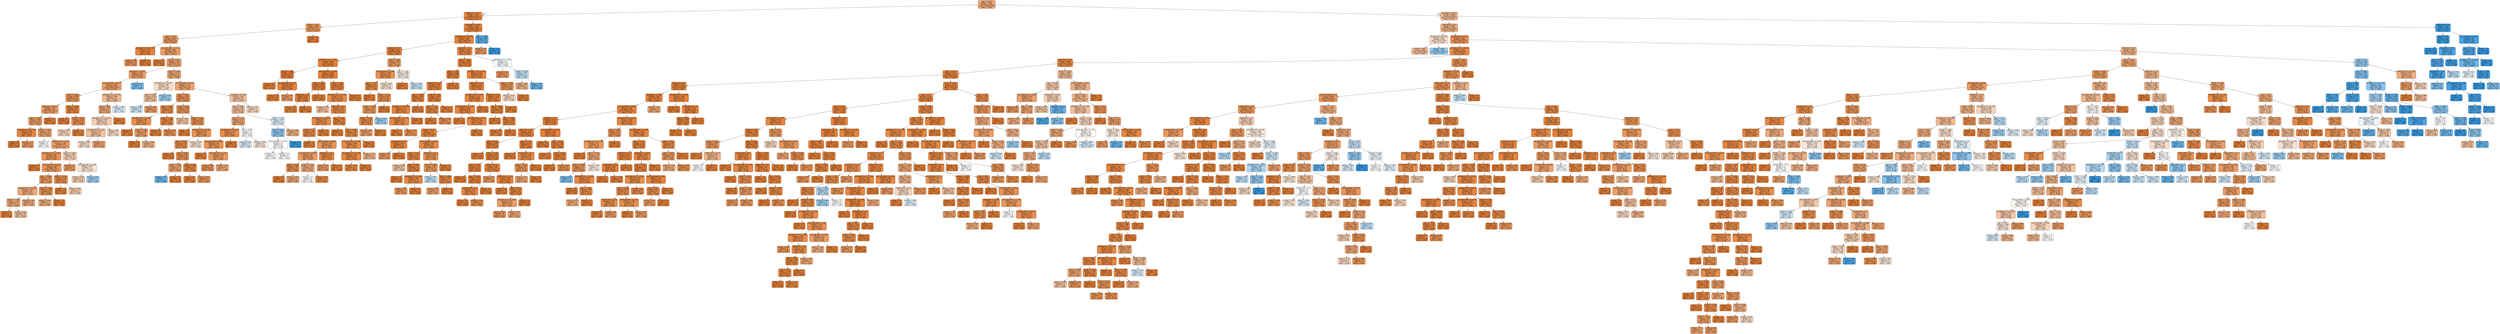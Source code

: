 digraph Tree {
node [shape=box, style="filled, rounded", color="black", fontname="helvetica"] ;
edge [fontname="helvetica"] ;
0 [label="age <= -0.812\nentropy = 0.791\nsamples = 16543\nvalue = [19854, 6194]\nclass = <=50k", fillcolor="#eda877"] ;
1 [label="relationship <= 0.5\nentropy = 0.211\nsamples = 4123\nvalue = [6275.0, 216.0]\nclass = <=50k", fillcolor="#e68540"] ;
0 -> 1 [labeldistance=2.5, labelangle=45, headlabel="True"] ;
2 [label="fnlwgt <= 2.401\nentropy = 0.624\nsamples = 457\nvalue = [612, 113]\nclass = <=50k", fillcolor="#ea985e"] ;
1 -> 2 ;
3 [label="age <= -1.179\nentropy = 0.633\nsamples = 447\nvalue = [595, 113]\nclass = <=50k", fillcolor="#ea995f"] ;
2 -> 3 ;
4 [label="education-num <= -1.003\nentropy = 0.152\nsamples = 53\nvalue = [89, 2]\nclass = <=50k", fillcolor="#e6843d"] ;
3 -> 4 ;
5 [label="entropy = 0.567\nsamples = 10\nvalue = [13, 2]\nclass = <=50k", fillcolor="#e99457"] ;
4 -> 5 ;
6 [label="entropy = 0.0\nsamples = 43\nvalue = [76, 0]\nclass = <=50k", fillcolor="#e58139"] ;
4 -> 6 ;
7 [label="hours-per-week <= -0.116\nentropy = 0.68\nsamples = 394\nvalue = [506, 111]\nclass = <=50k", fillcolor="#eb9d64"] ;
3 -> 7 ;
8 [label="entropy = 0.0\nsamples = 35\nvalue = [65, 0]\nclass = <=50k", fillcolor="#e58139"] ;
7 -> 8 ;
9 [label="fnlwgt <= 0.03\nentropy = 0.724\nsamples = 359\nvalue = [441, 111]\nclass = <=50k", fillcolor="#eca16b"] ;
7 -> 9 ;
10 [label="capital-gain <= 0.426\nentropy = 0.672\nsamples = 187\nvalue = [243, 52]\nclass = <=50k", fillcolor="#eb9c63"] ;
9 -> 10 ;
11 [label="hours-per-week <= 0.977\nentropy = 0.654\nsamples = 183\nvalue = [242.0, 49.0]\nclass = <=50k", fillcolor="#ea9b61"] ;
10 -> 11 ;
12 [label="fnlwgt <= -0.196\nentropy = 0.586\nsamples = 153\nvalue = [208, 34]\nclass = <=50k", fillcolor="#e99659"] ;
11 -> 12 ;
13 [label="capital-gain <= 0.017\nentropy = 0.66\nsamples = 118\nvalue = [155.0, 32.0]\nclass = <=50k", fillcolor="#ea9b62"] ;
12 -> 13 ;
14 [label="age <= -1.032\nentropy = 0.684\nsamples = 114\nvalue = [144, 32]\nclass = <=50k", fillcolor="#eb9d65"] ;
13 -> 14 ;
15 [label="education-num <= 0.746\nentropy = 0.229\nsamples = 22\nvalue = [26, 1]\nclass = <=50k", fillcolor="#e68641"] ;
14 -> 15 ;
16 [label="entropy = 0.0\nsamples = 18\nvalue = [21, 0]\nclass = <=50k", fillcolor="#e58139"] ;
15 -> 16 ;
17 [label="entropy = 0.65\nsamples = 4\nvalue = [5, 1]\nclass = <=50k", fillcolor="#ea9a61"] ;
15 -> 17 ;
18 [label="fnlwgt <= -1.462\nentropy = 0.738\nsamples = 92\nvalue = [118, 31]\nclass = <=50k", fillcolor="#eca26d"] ;
14 -> 18 ;
19 [label="entropy = 1.0\nsamples = 5\nvalue = [4, 4]\nclass = <=50k", fillcolor="#ffffff"] ;
18 -> 19 ;
20 [label="education-num <= 0.94\nentropy = 0.705\nsamples = 87\nvalue = [114.0, 27.0]\nclass = <=50k", fillcolor="#eb9f68"] ;
18 -> 20 ;
21 [label="education-num <= -1.003\nentropy = 0.54\nsamples = 66\nvalue = [92, 13]\nclass = <=50k", fillcolor="#e99355"] ;
20 -> 21 ;
22 [label="entropy = 0.0\nsamples = 7\nvalue = [12, 0]\nclass = <=50k", fillcolor="#e58139"] ;
21 -> 22 ;
23 [label="hours-per-week <= 0.005\nentropy = 0.584\nsamples = 59\nvalue = [80.0, 13.0]\nclass = <=50k", fillcolor="#e99559"] ;
21 -> 23 ;
24 [label="age <= -0.886\nentropy = 0.644\nsamples = 40\nvalue = [51, 10]\nclass = <=50k", fillcolor="#ea9a60"] ;
23 -> 24 ;
25 [label="education-num <= -0.226\nentropy = 0.784\nsamples = 20\nvalue = [23, 7]\nclass = <=50k", fillcolor="#eda775"] ;
24 -> 25 ;
26 [label="fnlwgt <= -1.067\nentropy = 0.792\nsamples = 14\nvalue = [16, 5]\nclass = <=50k", fillcolor="#eda877"] ;
25 -> 26 ;
27 [label="entropy = 0.0\nsamples = 4\nvalue = [6, 0]\nclass = <=50k", fillcolor="#e58139"] ;
26 -> 27 ;
28 [label="entropy = 0.918\nsamples = 10\nvalue = [10, 5]\nclass = <=50k", fillcolor="#f2c09c"] ;
26 -> 28 ;
29 [label="entropy = 0.764\nsamples = 6\nvalue = [7, 2]\nclass = <=50k", fillcolor="#eca572"] ;
25 -> 29 ;
30 [label="fnlwgt <= -0.824\nentropy = 0.459\nsamples = 20\nvalue = [28, 3]\nclass = <=50k", fillcolor="#e88e4e"] ;
24 -> 30 ;
31 [label="entropy = 0.811\nsamples = 7\nvalue = [9, 3]\nclass = <=50k", fillcolor="#eeab7b"] ;
30 -> 31 ;
32 [label="entropy = 0.0\nsamples = 13\nvalue = [19, 0]\nclass = <=50k", fillcolor="#e58139"] ;
30 -> 32 ;
33 [label="fnlwgt <= -0.342\nentropy = 0.449\nsamples = 19\nvalue = [29, 3]\nclass = <=50k", fillcolor="#e88e4d"] ;
23 -> 33 ;
34 [label="entropy = 0.0\nsamples = 15\nvalue = [24, 0]\nclass = <=50k", fillcolor="#e58139"] ;
33 -> 34 ;
35 [label="entropy = 0.954\nsamples = 4\nvalue = [5, 3]\nclass = <=50k", fillcolor="#f5cdb0"] ;
33 -> 35 ;
36 [label="fnlwgt <= -0.967\nentropy = 0.964\nsamples = 21\nvalue = [22, 14]\nclass = <=50k", fillcolor="#f6d1b7"] ;
20 -> 36 ;
37 [label="entropy = 0.65\nsamples = 4\nvalue = [5, 1]\nclass = <=50k", fillcolor="#ea9a61"] ;
36 -> 37 ;
38 [label="hours-per-week <= 0.208\nentropy = 0.987\nsamples = 17\nvalue = [17, 13]\nclass = <=50k", fillcolor="#f9e1d0"] ;
36 -> 38 ;
39 [label="entropy = 0.954\nsamples = 13\nvalue = [15, 9]\nclass = <=50k", fillcolor="#f5cdb0"] ;
38 -> 39 ;
40 [label="entropy = 0.918\nsamples = 4\nvalue = [2, 4]\nclass = >=50k", fillcolor="#9ccef2"] ;
38 -> 40 ;
41 [label="entropy = 0.0\nsamples = 4\nvalue = [11, 0]\nclass = <=50k", fillcolor="#e58139"] ;
13 -> 41 ;
42 [label="fnlwgt <= -0.065\nentropy = 0.225\nsamples = 35\nvalue = [53, 2]\nclass = <=50k", fillcolor="#e68640"] ;
12 -> 42 ;
43 [label="entropy = 0.0\nsamples = 19\nvalue = [34, 0]\nclass = <=50k", fillcolor="#e58139"] ;
42 -> 43 ;
44 [label="fnlwgt <= -0.027\nentropy = 0.454\nsamples = 16\nvalue = [19, 2]\nclass = <=50k", fillcolor="#e88e4e"] ;
42 -> 44 ;
45 [label="entropy = 0.971\nsamples = 4\nvalue = [3, 2]\nclass = <=50k", fillcolor="#f6d5bd"] ;
44 -> 45 ;
46 [label="entropy = 0.0\nsamples = 12\nvalue = [16, 0]\nclass = <=50k", fillcolor="#e58139"] ;
44 -> 46 ;
47 [label="education-num <= 0.746\nentropy = 0.889\nsamples = 30\nvalue = [34, 15]\nclass = <=50k", fillcolor="#f0b990"] ;
11 -> 47 ;
48 [label="age <= -0.886\nentropy = 0.79\nsamples = 22\nvalue = [29, 9]\nclass = <=50k", fillcolor="#eda876"] ;
47 -> 48 ;
49 [label="education-num <= -0.226\nentropy = 0.954\nsamples = 15\nvalue = [15, 9]\nclass = <=50k", fillcolor="#f5cdb0"] ;
48 -> 49 ;
50 [label="hours-per-week <= 1.787\nentropy = 0.918\nsamples = 8\nvalue = [8, 4]\nclass = <=50k", fillcolor="#f2c09c"] ;
49 -> 50 ;
51 [label="entropy = 0.985\nsamples = 4\nvalue = [4, 3]\nclass = <=50k", fillcolor="#f8e0ce"] ;
50 -> 51 ;
52 [label="entropy = 0.722\nsamples = 4\nvalue = [4, 1]\nclass = <=50k", fillcolor="#eca06a"] ;
50 -> 52 ;
53 [label="entropy = 0.98\nsamples = 7\nvalue = [7, 5]\nclass = <=50k", fillcolor="#f8dbc6"] ;
49 -> 53 ;
54 [label="entropy = 0.0\nsamples = 7\nvalue = [14, 0]\nclass = <=50k", fillcolor="#e58139"] ;
48 -> 54 ;
55 [label="entropy = 0.994\nsamples = 8\nvalue = [5, 6]\nclass = >=50k", fillcolor="#deeffb"] ;
47 -> 55 ;
56 [label="entropy = 0.811\nsamples = 4\nvalue = [1, 3]\nclass = >=50k", fillcolor="#7bbeee"] ;
10 -> 56 ;
57 [label="fnlwgt <= 0.099\nentropy = 0.777\nsamples = 172\nvalue = [198, 59]\nclass = <=50k", fillcolor="#eda774"] ;
9 -> 57 ;
58 [label="education-num <= 0.357\nentropy = 0.98\nsamples = 15\nvalue = [14, 10]\nclass = <=50k", fillcolor="#f8dbc6"] ;
57 -> 58 ;
59 [label="age <= -0.959\nentropy = 0.918\nsamples = 11\nvalue = [12, 6]\nclass = <=50k", fillcolor="#f2c09c"] ;
58 -> 59 ;
60 [label="entropy = 0.985\nsamples = 5\nvalue = [3, 4]\nclass = >=50k", fillcolor="#cee6f8"] ;
59 -> 60 ;
61 [label="entropy = 0.684\nsamples = 6\nvalue = [9, 2]\nclass = <=50k", fillcolor="#eb9d65"] ;
59 -> 61 ;
62 [label="entropy = 0.918\nsamples = 4\nvalue = [2, 4]\nclass = >=50k", fillcolor="#9ccef2"] ;
58 -> 62 ;
63 [label="hours-per-week <= 0.046\nentropy = 0.742\nsamples = 157\nvalue = [184, 49]\nclass = <=50k", fillcolor="#eca36e"] ;
57 -> 63 ;
64 [label="age <= -1.032\nentropy = 0.544\nsamples = 90\nvalue = [119, 17]\nclass = <=50k", fillcolor="#e99355"] ;
63 -> 64 ;
65 [label="age <= -1.106\nentropy = 0.384\nsamples = 25\nvalue = [37, 3]\nclass = <=50k", fillcolor="#e78b49"] ;
64 -> 65 ;
66 [label="education-num <= -0.226\nentropy = 0.469\nsamples = 14\nvalue = [18, 2]\nclass = <=50k", fillcolor="#e88f4f"] ;
65 -> 66 ;
67 [label="entropy = 0.0\nsamples = 6\nvalue = [9, 0]\nclass = <=50k", fillcolor="#e58139"] ;
66 -> 67 ;
68 [label="fnlwgt <= 1.406\nentropy = 0.684\nsamples = 8\nvalue = [9, 2]\nclass = <=50k", fillcolor="#eb9d65"] ;
66 -> 68 ;
69 [label="entropy = 0.0\nsamples = 4\nvalue = [4, 0]\nclass = <=50k", fillcolor="#e58139"] ;
68 -> 69 ;
70 [label="entropy = 0.863\nsamples = 4\nvalue = [5, 2]\nclass = <=50k", fillcolor="#efb388"] ;
68 -> 70 ;
71 [label="fnlwgt <= 1.105\nentropy = 0.286\nsamples = 11\nvalue = [19, 1]\nclass = <=50k", fillcolor="#e68843"] ;
65 -> 71 ;
72 [label="entropy = 0.0\nsamples = 6\nvalue = [11, 0]\nclass = <=50k", fillcolor="#e58139"] ;
71 -> 72 ;
73 [label="entropy = 0.503\nsamples = 5\nvalue = [8, 1]\nclass = <=50k", fillcolor="#e89152"] ;
71 -> 73 ;
74 [label="fnlwgt <= 0.236\nentropy = 0.599\nsamples = 65\nvalue = [82, 14]\nclass = <=50k", fillcolor="#e9975b"] ;
64 -> 74 ;
75 [label="entropy = 0.937\nsamples = 10\nvalue = [11, 6]\nclass = <=50k", fillcolor="#f3c6a5"] ;
74 -> 75 ;
76 [label="fnlwgt <= 0.413\nentropy = 0.473\nsamples = 55\nvalue = [71, 8]\nclass = <=50k", fillcolor="#e88f4f"] ;
74 -> 76 ;
77 [label="entropy = 0.0\nsamples = 10\nvalue = [14, 0]\nclass = <=50k", fillcolor="#e58139"] ;
76 -> 77 ;
78 [label="education-num <= 0.552\nentropy = 0.538\nsamples = 45\nvalue = [57, 8]\nclass = <=50k", fillcolor="#e99355"] ;
76 -> 78 ;
79 [label="age <= -0.959\nentropy = 0.424\nsamples = 41\nvalue = [53, 5]\nclass = <=50k", fillcolor="#e78d4c"] ;
78 -> 79 ;
80 [label="entropy = 0.0\nsamples = 13\nvalue = [18, 0]\nclass = <=50k", fillcolor="#e58139"] ;
79 -> 80 ;
81 [label="age <= -0.886\nentropy = 0.544\nsamples = 28\nvalue = [35, 5]\nclass = <=50k", fillcolor="#e99355"] ;
79 -> 81 ;
82 [label="fnlwgt <= 0.582\nentropy = 0.742\nsamples = 14\nvalue = [15, 4]\nclass = <=50k", fillcolor="#eca36e"] ;
81 -> 82 ;
83 [label="entropy = 0.722\nsamples = 4\nvalue = [1, 4]\nclass = >=50k", fillcolor="#6ab6ec"] ;
82 -> 83 ;
84 [label="entropy = 0.0\nsamples = 10\nvalue = [14, 0]\nclass = <=50k", fillcolor="#e58139"] ;
82 -> 84 ;
85 [label="fnlwgt <= 1.043\nentropy = 0.276\nsamples = 14\nvalue = [20, 1]\nclass = <=50k", fillcolor="#e68743"] ;
81 -> 85 ;
86 [label="entropy = 0.0\nsamples = 8\nvalue = [13, 0]\nclass = <=50k", fillcolor="#e58139"] ;
85 -> 86 ;
87 [label="entropy = 0.544\nsamples = 6\nvalue = [7, 1]\nclass = <=50k", fillcolor="#e99355"] ;
85 -> 87 ;
88 [label="entropy = 0.985\nsamples = 4\nvalue = [4, 3]\nclass = <=50k", fillcolor="#f8e0ce"] ;
78 -> 88 ;
89 [label="capital-gain <= 0.188\nentropy = 0.915\nsamples = 67\nvalue = [65, 32]\nclass = <=50k", fillcolor="#f2bf9a"] ;
63 -> 89 ;
90 [label="age <= -0.886\nentropy = 0.911\nsamples = 63\nvalue = [62, 30]\nclass = <=50k", fillcolor="#f2be99"] ;
89 -> 90 ;
91 [label="fnlwgt <= 1.109\nentropy = 0.747\nsamples = 43\nvalue = [48, 13]\nclass = <=50k", fillcolor="#eca36f"] ;
90 -> 91 ;
92 [label="education-num <= 0.163\nentropy = 0.446\nsamples = 31\nvalue = [39, 4]\nclass = <=50k", fillcolor="#e88e4d"] ;
91 -> 92 ;
93 [label="hours-per-week <= 0.693\nentropy = 0.544\nsamples = 23\nvalue = [28, 4]\nclass = <=50k", fillcolor="#e99355"] ;
92 -> 93 ;
94 [label="entropy = 0.0\nsamples = 6\nvalue = [6, 0]\nclass = <=50k", fillcolor="#e58139"] ;
93 -> 94 ;
95 [label="hours-per-week <= 1.787\nentropy = 0.619\nsamples = 17\nvalue = [22, 4]\nclass = <=50k", fillcolor="#ea985d"] ;
93 -> 95 ;
96 [label="entropy = 0.523\nsamples = 13\nvalue = [15, 2]\nclass = <=50k", fillcolor="#e89253"] ;
95 -> 96 ;
97 [label="entropy = 0.764\nsamples = 4\nvalue = [7, 2]\nclass = <=50k", fillcolor="#eca572"] ;
95 -> 97 ;
98 [label="entropy = 0.0\nsamples = 8\nvalue = [11, 0]\nclass = <=50k", fillcolor="#e58139"] ;
92 -> 98 ;
99 [label="age <= -1.032\nentropy = 1.0\nsamples = 12\nvalue = [9, 9]\nclass = <=50k", fillcolor="#ffffff"] ;
91 -> 99 ;
100 [label="entropy = 0.991\nsamples = 6\nvalue = [4, 5]\nclass = >=50k", fillcolor="#d7ebfa"] ;
99 -> 100 ;
101 [label="entropy = 0.991\nsamples = 6\nvalue = [5, 4]\nclass = <=50k", fillcolor="#fae6d7"] ;
99 -> 101 ;
102 [label="fnlwgt <= 1.167\nentropy = 0.993\nsamples = 20\nvalue = [14, 17]\nclass = >=50k", fillcolor="#dceefa"] ;
90 -> 102 ;
103 [label="fnlwgt <= 0.614\nentropy = 0.881\nsamples = 15\nvalue = [6, 14]\nclass = >=50k", fillcolor="#8ec7f0"] ;
102 -> 103 ;
104 [label="hours-per-week <= 0.572\nentropy = 1.0\nsamples = 10\nvalue = [6, 6]\nclass = <=50k", fillcolor="#ffffff"] ;
103 -> 104 ;
105 [label="entropy = 1.0\nsamples = 4\nvalue = [3, 3]\nclass = <=50k", fillcolor="#ffffff"] ;
104 -> 105 ;
106 [label="entropy = 1.0\nsamples = 6\nvalue = [3, 3]\nclass = <=50k", fillcolor="#ffffff"] ;
104 -> 106 ;
107 [label="entropy = 0.0\nsamples = 5\nvalue = [0, 8]\nclass = >=50k", fillcolor="#399de5"] ;
103 -> 107 ;
108 [label="entropy = 0.845\nsamples = 5\nvalue = [8, 3]\nclass = <=50k", fillcolor="#efb083"] ;
102 -> 108 ;
109 [label="entropy = 0.971\nsamples = 4\nvalue = [3, 2]\nclass = <=50k", fillcolor="#f6d5bd"] ;
89 -> 109 ;
110 [label="entropy = 0.0\nsamples = 10\nvalue = [17, 0]\nclass = <=50k", fillcolor="#e58139"] ;
2 -> 110 ;
111 [label="capital-gain <= 0.812\nentropy = 0.129\nsamples = 3666\nvalue = [5663.0, 103.0]\nclass = <=50k", fillcolor="#e5833d"] ;
1 -> 111 ;
112 [label="education-num <= 0.552\nentropy = 0.102\nsamples = 3647\nvalue = [5658, 76]\nclass = <=50k", fillcolor="#e5833c"] ;
111 -> 112 ;
113 [label="relationship <= 4.5\nentropy = 0.07\nsamples = 3008\nvalue = [4719, 40]\nclass = <=50k", fillcolor="#e5823b"] ;
112 -> 113 ;
114 [label="education-num <= -1.003\nentropy = 0.04\nsamples = 2934\nvalue = [4624, 20]\nclass = <=50k", fillcolor="#e5823a"] ;
113 -> 114 ;
115 [label="fnlwgt <= 1.263\nentropy = 0.013\nsamples = 539\nvalue = [863, 1]\nclass = <=50k", fillcolor="#e58139"] ;
114 -> 115 ;
116 [label="entropy = 0.0\nsamples = 447\nvalue = [717, 0]\nclass = <=50k", fillcolor="#e58139"] ;
115 -> 116 ;
117 [label="hours-per-week <= 1.422\nentropy = 0.059\nsamples = 92\nvalue = [146, 1]\nclass = <=50k", fillcolor="#e5823a"] ;
115 -> 117 ;
118 [label="entropy = 0.0\nsamples = 88\nvalue = [141, 0]\nclass = <=50k", fillcolor="#e58139"] ;
117 -> 118 ;
119 [label="entropy = 0.65\nsamples = 4\nvalue = [5, 1]\nclass = <=50k", fillcolor="#ea9a61"] ;
117 -> 119 ;
120 [label="hours-per-week <= 0.329\nentropy = 0.046\nsamples = 2395\nvalue = [3761, 19]\nclass = <=50k", fillcolor="#e5823a"] ;
114 -> 120 ;
121 [label="fnlwgt <= -0.92\nentropy = 0.016\nsamples = 2111\nvalue = [3323, 5]\nclass = <=50k", fillcolor="#e58139"] ;
120 -> 121 ;
122 [label="relationship <= 1.5\nentropy = 0.087\nsamples = 301\nvalue = [453, 5]\nclass = <=50k", fillcolor="#e5823b"] ;
121 -> 122 ;
123 [label="entropy = 0.242\nsamples = 86\nvalue = [120, 5]\nclass = <=50k", fillcolor="#e68641"] ;
122 -> 123 ;
124 [label="entropy = 0.0\nsamples = 215\nvalue = [333, 0]\nclass = <=50k", fillcolor="#e58139"] ;
122 -> 124 ;
125 [label="entropy = 0.0\nsamples = 1810\nvalue = [2870, 0]\nclass = <=50k", fillcolor="#e58139"] ;
121 -> 125 ;
126 [label="fnlwgt <= 0.013\nentropy = 0.199\nsamples = 284\nvalue = [438, 14]\nclass = <=50k", fillcolor="#e6853f"] ;
120 -> 126 ;
127 [label="education-num <= -0.614\nentropy = 0.311\nsamples = 157\nvalue = [236, 14]\nclass = <=50k", fillcolor="#e78845"] ;
126 -> 127 ;
128 [label="entropy = 0.918\nsamples = 5\nvalue = [4, 2]\nclass = <=50k", fillcolor="#f2c09c"] ;
127 -> 128 ;
129 [label="relationship <= 2.5\nentropy = 0.283\nsamples = 152\nvalue = [232, 12]\nclass = <=50k", fillcolor="#e68843"] ;
127 -> 129 ;
130 [label="education-num <= 0.163\nentropy = 0.373\nsamples = 81\nvalue = [116, 9]\nclass = <=50k", fillcolor="#e78b48"] ;
129 -> 130 ;
131 [label="fnlwgt <= -0.74\nentropy = 0.387\nsamples = 77\nvalue = [110, 9]\nclass = <=50k", fillcolor="#e78b49"] ;
130 -> 131 ;
132 [label="entropy = 0.0\nsamples = 36\nvalue = [57, 0]\nclass = <=50k", fillcolor="#e58139"] ;
131 -> 132 ;
133 [label="hours-per-week <= 0.855\nentropy = 0.598\nsamples = 41\nvalue = [53, 9]\nclass = <=50k", fillcolor="#e9965b"] ;
131 -> 133 ;
134 [label="hours-per-week <= 0.693\nentropy = 0.667\nsamples = 31\nvalue = [38, 8]\nclass = <=50k", fillcolor="#ea9c63"] ;
133 -> 134 ;
135 [label="fnlwgt <= -0.36\nentropy = 0.454\nsamples = 16\nvalue = [19, 2]\nclass = <=50k", fillcolor="#e88e4e"] ;
134 -> 135 ;
136 [label="entropy = 0.0\nsamples = 7\nvalue = [12, 0]\nclass = <=50k", fillcolor="#e58139"] ;
135 -> 136 ;
137 [label="entropy = 0.764\nsamples = 9\nvalue = [7, 2]\nclass = <=50k", fillcolor="#eca572"] ;
135 -> 137 ;
138 [label="fnlwgt <= -0.314\nentropy = 0.795\nsamples = 15\nvalue = [19, 6]\nclass = <=50k", fillcolor="#eda978"] ;
134 -> 138 ;
139 [label="entropy = 1.0\nsamples = 5\nvalue = [5, 5]\nclass = <=50k", fillcolor="#ffffff"] ;
138 -> 139 ;
140 [label="entropy = 0.353\nsamples = 10\nvalue = [14, 1]\nclass = <=50k", fillcolor="#e78a47"] ;
138 -> 140 ;
141 [label="relationship <= 1.5\nentropy = 0.337\nsamples = 10\nvalue = [15, 1]\nclass = <=50k", fillcolor="#e78946"] ;
133 -> 141 ;
142 [label="entropy = 0.65\nsamples = 6\nvalue = [5, 1]\nclass = <=50k", fillcolor="#ea9a61"] ;
141 -> 142 ;
143 [label="entropy = 0.0\nsamples = 4\nvalue = [10, 0]\nclass = <=50k", fillcolor="#e58139"] ;
141 -> 143 ;
144 [label="entropy = 0.0\nsamples = 4\nvalue = [6, 0]\nclass = <=50k", fillcolor="#e58139"] ;
130 -> 144 ;
145 [label="age <= -1.106\nentropy = 0.17\nsamples = 71\nvalue = [116, 3]\nclass = <=50k", fillcolor="#e6843e"] ;
129 -> 145 ;
146 [label="entropy = 0.0\nsamples = 41\nvalue = [73, 0]\nclass = <=50k", fillcolor="#e58139"] ;
145 -> 146 ;
147 [label="age <= -0.886\nentropy = 0.348\nsamples = 30\nvalue = [43, 3]\nclass = <=50k", fillcolor="#e78a47"] ;
145 -> 147 ;
148 [label="hours-per-week <= 1.382\nentropy = 0.406\nsamples = 24\nvalue = [34, 3]\nclass = <=50k", fillcolor="#e78c4a"] ;
147 -> 148 ;
149 [label="education-num <= -0.226\nentropy = 0.211\nsamples = 19\nvalue = [29, 1]\nclass = <=50k", fillcolor="#e68540"] ;
148 -> 149 ;
150 [label="entropy = 0.353\nsamples = 8\nvalue = [14, 1]\nclass = <=50k", fillcolor="#e78a47"] ;
149 -> 150 ;
151 [label="entropy = 0.0\nsamples = 11\nvalue = [15, 0]\nclass = <=50k", fillcolor="#e58139"] ;
149 -> 151 ;
152 [label="entropy = 0.863\nsamples = 5\nvalue = [5, 2]\nclass = <=50k", fillcolor="#efb388"] ;
148 -> 152 ;
153 [label="entropy = 0.0\nsamples = 6\nvalue = [9, 0]\nclass = <=50k", fillcolor="#e58139"] ;
147 -> 153 ;
154 [label="entropy = 0.0\nsamples = 127\nvalue = [202, 0]\nclass = <=50k", fillcolor="#e58139"] ;
126 -> 154 ;
155 [label="fnlwgt <= 0.402\nentropy = 0.667\nsamples = 74\nvalue = [95, 20]\nclass = <=50k", fillcolor="#ea9c63"] ;
113 -> 155 ;
156 [label="education-num <= 0.163\nentropy = 0.466\nsamples = 58\nvalue = [82, 9]\nclass = <=50k", fillcolor="#e88f4f"] ;
155 -> 156 ;
157 [label="age <= -1.179\nentropy = 0.371\nsamples = 53\nvalue = [78, 6]\nclass = <=50k", fillcolor="#e78b48"] ;
156 -> 157 ;
158 [label="entropy = 0.0\nsamples = 15\nvalue = [17, 0]\nclass = <=50k", fillcolor="#e58139"] ;
157 -> 158 ;
159 [label="fnlwgt <= -0.172\nentropy = 0.435\nsamples = 38\nvalue = [61, 6]\nclass = <=50k", fillcolor="#e88d4c"] ;
157 -> 159 ;
160 [label="fnlwgt <= -0.318\nentropy = 0.619\nsamples = 22\nvalue = [33, 6]\nclass = <=50k", fillcolor="#ea985d"] ;
159 -> 160 ;
161 [label="fnlwgt <= -1.133\nentropy = 0.33\nsamples = 18\nvalue = [31, 2]\nclass = <=50k", fillcolor="#e78946"] ;
160 -> 161 ;
162 [label="entropy = 0.684\nsamples = 7\nvalue = [9, 2]\nclass = <=50k", fillcolor="#eb9d65"] ;
161 -> 162 ;
163 [label="entropy = 0.0\nsamples = 11\nvalue = [22, 0]\nclass = <=50k", fillcolor="#e58139"] ;
161 -> 163 ;
164 [label="entropy = 0.918\nsamples = 4\nvalue = [2, 4]\nclass = >=50k", fillcolor="#9ccef2"] ;
160 -> 164 ;
165 [label="entropy = 0.0\nsamples = 16\nvalue = [28, 0]\nclass = <=50k", fillcolor="#e58139"] ;
159 -> 165 ;
166 [label="entropy = 0.985\nsamples = 5\nvalue = [4, 3]\nclass = <=50k", fillcolor="#f8e0ce"] ;
156 -> 166 ;
167 [label="age <= -1.142\nentropy = 0.995\nsamples = 16\nvalue = [13, 11]\nclass = <=50k", fillcolor="#fbece1"] ;
155 -> 167 ;
168 [label="entropy = 0.0\nsamples = 4\nvalue = [5, 0]\nclass = <=50k", fillcolor="#e58139"] ;
167 -> 168 ;
169 [label="entropy = 0.982\nsamples = 12\nvalue = [8, 11]\nclass = >=50k", fillcolor="#c9e4f8"] ;
167 -> 169 ;
170 [label="relationship <= 4.5\nentropy = 0.228\nsamples = 639\nvalue = [939, 36]\nclass = <=50k", fillcolor="#e68641"] ;
112 -> 170 ;
171 [label="age <= -1.032\nentropy = 0.106\nsamples = 609\nvalue = [917, 13]\nclass = <=50k", fillcolor="#e5833c"] ;
170 -> 171 ;
172 [label="age <= -1.106\nentropy = 0.042\nsamples = 286\nvalue = [436, 2]\nclass = <=50k", fillcolor="#e5823a"] ;
171 -> 172 ;
173 [label="relationship <= 1.5\nentropy = 0.059\nsamples = 191\nvalue = [292, 2]\nclass = <=50k", fillcolor="#e5823a"] ;
172 -> 173 ;
174 [label="age <= -1.179\nentropy = 0.075\nsamples = 79\nvalue = [108, 1]\nclass = <=50k", fillcolor="#e5823b"] ;
173 -> 174 ;
175 [label="education-num <= 0.94\nentropy = 0.151\nsamples = 33\nvalue = [45, 1]\nclass = <=50k", fillcolor="#e6843d"] ;
174 -> 175 ;
176 [label="hours-per-week <= -0.197\nentropy = 0.31\nsamples = 14\nvalue = [17, 1]\nclass = <=50k", fillcolor="#e78845"] ;
175 -> 176 ;
177 [label="entropy = 0.0\nsamples = 7\nvalue = [10, 0]\nclass = <=50k", fillcolor="#e58139"] ;
176 -> 177 ;
178 [label="entropy = 0.544\nsamples = 7\nvalue = [7, 1]\nclass = <=50k", fillcolor="#e99355"] ;
176 -> 178 ;
179 [label="entropy = 0.0\nsamples = 19\nvalue = [28, 0]\nclass = <=50k", fillcolor="#e58139"] ;
175 -> 179 ;
180 [label="entropy = 0.0\nsamples = 46\nvalue = [63, 0]\nclass = <=50k", fillcolor="#e58139"] ;
174 -> 180 ;
181 [label="fnlwgt <= -0.799\nentropy = 0.048\nsamples = 112\nvalue = [184, 1]\nclass = <=50k", fillcolor="#e5823a"] ;
173 -> 181 ;
182 [label="age <= -1.179\nentropy = 0.286\nsamples = 15\nvalue = [19, 1]\nclass = <=50k", fillcolor="#e68843"] ;
181 -> 182 ;
183 [label="entropy = 0.0\nsamples = 8\nvalue = [11, 0]\nclass = <=50k", fillcolor="#e58139"] ;
182 -> 183 ;
184 [label="entropy = 0.503\nsamples = 7\nvalue = [8, 1]\nclass = <=50k", fillcolor="#e89152"] ;
182 -> 184 ;
185 [label="entropy = 0.0\nsamples = 97\nvalue = [165, 0]\nclass = <=50k", fillcolor="#e58139"] ;
181 -> 185 ;
186 [label="entropy = 0.0\nsamples = 95\nvalue = [144, 0]\nclass = <=50k", fillcolor="#e58139"] ;
172 -> 186 ;
187 [label="education-num <= 1.718\nentropy = 0.154\nsamples = 323\nvalue = [481, 11]\nclass = <=50k", fillcolor="#e6843e"] ;
171 -> 187 ;
188 [label="relationship <= 2.5\nentropy = 0.135\nsamples = 311\nvalue = [466, 9]\nclass = <=50k", fillcolor="#e6833d"] ;
187 -> 188 ;
189 [label="education-num <= 1.329\nentropy = 0.174\nsamples = 199\nvalue = [300, 8]\nclass = <=50k", fillcolor="#e6843e"] ;
188 -> 189 ;
190 [label="hours-per-week <= -0.116\nentropy = 0.191\nsamples = 179\nvalue = [265, 8]\nclass = <=50k", fillcolor="#e6853f"] ;
189 -> 190 ;
191 [label="entropy = 0.0\nsamples = 29\nvalue = [41, 0]\nclass = <=50k", fillcolor="#e58139"] ;
190 -> 191 ;
192 [label="hours-per-week <= 1.179\nentropy = 0.216\nsamples = 150\nvalue = [224, 8]\nclass = <=50k", fillcolor="#e68640"] ;
190 -> 192 ;
193 [label="fnlwgt <= -0.124\nentropy = 0.23\nsamples = 141\nvalue = [206.0, 8.0]\nclass = <=50k", fillcolor="#e68641"] ;
192 -> 193 ;
194 [label="marital-status <= 2.5\nentropy = 0.074\nsamples = 71\nvalue = [110, 1]\nclass = <=50k", fillcolor="#e5823b"] ;
193 -> 194 ;
195 [label="entropy = 0.65\nsamples = 4\nvalue = [5, 1]\nclass = <=50k", fillcolor="#ea9a61"] ;
194 -> 195 ;
196 [label="entropy = 0.0\nsamples = 67\nvalue = [105, 0]\nclass = <=50k", fillcolor="#e58139"] ;
194 -> 196 ;
197 [label="hours-per-week <= 0.248\nentropy = 0.358\nsamples = 70\nvalue = [96, 7]\nclass = <=50k", fillcolor="#e78a47"] ;
193 -> 197 ;
198 [label="fnlwgt <= 0.074\nentropy = 0.255\nsamples = 45\nvalue = [67, 3]\nclass = <=50k", fillcolor="#e68742"] ;
197 -> 198 ;
199 [label="entropy = 0.918\nsamples = 4\nvalue = [4, 2]\nclass = <=50k", fillcolor="#f2c09c"] ;
198 -> 199 ;
200 [label="age <= -0.886\nentropy = 0.116\nsamples = 41\nvalue = [63, 1]\nclass = <=50k", fillcolor="#e5833c"] ;
198 -> 200 ;
201 [label="entropy = 0.0\nsamples = 28\nvalue = [42, 0]\nclass = <=50k", fillcolor="#e58139"] ;
200 -> 201 ;
202 [label="education-num <= 0.94\nentropy = 0.267\nsamples = 13\nvalue = [21, 1]\nclass = <=50k", fillcolor="#e68742"] ;
200 -> 202 ;
203 [label="entropy = 0.592\nsamples = 5\nvalue = [6, 1]\nclass = <=50k", fillcolor="#e9965a"] ;
202 -> 203 ;
204 [label="entropy = 0.0\nsamples = 8\nvalue = [15, 0]\nclass = <=50k", fillcolor="#e58139"] ;
202 -> 204 ;
205 [label="relationship <= 1.5\nentropy = 0.533\nsamples = 25\nvalue = [29, 4]\nclass = <=50k", fillcolor="#e99254"] ;
197 -> 205 ;
206 [label="fnlwgt <= -0.063\nentropy = 0.605\nsamples = 21\nvalue = [23, 4]\nclass = <=50k", fillcolor="#ea975b"] ;
205 -> 206 ;
207 [label="entropy = 0.971\nsamples = 4\nvalue = [2, 3]\nclass = >=50k", fillcolor="#bddef6"] ;
206 -> 207 ;
208 [label="age <= -0.959\nentropy = 0.267\nsamples = 17\nvalue = [21, 1]\nclass = <=50k", fillcolor="#e68742"] ;
206 -> 208 ;
209 [label="entropy = 0.722\nsamples = 4\nvalue = [4, 1]\nclass = <=50k", fillcolor="#eca06a"] ;
208 -> 209 ;
210 [label="entropy = 0.0\nsamples = 13\nvalue = [17, 0]\nclass = <=50k", fillcolor="#e58139"] ;
208 -> 210 ;
211 [label="entropy = 0.0\nsamples = 4\nvalue = [6, 0]\nclass = <=50k", fillcolor="#e58139"] ;
205 -> 211 ;
212 [label="entropy = 0.0\nsamples = 9\nvalue = [18, 0]\nclass = <=50k", fillcolor="#e58139"] ;
192 -> 212 ;
213 [label="entropy = 0.0\nsamples = 20\nvalue = [35, 0]\nclass = <=50k", fillcolor="#e58139"] ;
189 -> 213 ;
214 [label="relationship <= 3.5\nentropy = 0.053\nsamples = 112\nvalue = [166, 1]\nclass = <=50k", fillcolor="#e5823a"] ;
188 -> 214 ;
215 [label="age <= -0.959\nentropy = 0.058\nsamples = 97\nvalue = [148, 1]\nclass = <=50k", fillcolor="#e5823a"] ;
214 -> 215 ;
216 [label="entropy = 0.0\nsamples = 48\nvalue = [74, 0]\nclass = <=50k", fillcolor="#e58139"] ;
215 -> 216 ;
217 [label="age <= -0.886\nentropy = 0.102\nsamples = 49\nvalue = [74, 1]\nclass = <=50k", fillcolor="#e5833c"] ;
215 -> 217 ;
218 [label="entropy = 0.165\nsamples = 26\nvalue = [40, 1]\nclass = <=50k", fillcolor="#e6843e"] ;
217 -> 218 ;
219 [label="entropy = 0.0\nsamples = 23\nvalue = [34, 0]\nclass = <=50k", fillcolor="#e58139"] ;
217 -> 219 ;
220 [label="entropy = 0.0\nsamples = 15\nvalue = [18, 0]\nclass = <=50k", fillcolor="#e58139"] ;
214 -> 220 ;
221 [label="fnlwgt <= -0.324\nentropy = 0.523\nsamples = 12\nvalue = [15, 2]\nclass = <=50k", fillcolor="#e89253"] ;
187 -> 221 ;
222 [label="entropy = 0.971\nsamples = 4\nvalue = [3, 2]\nclass = <=50k", fillcolor="#f6d5bd"] ;
221 -> 222 ;
223 [label="entropy = 0.0\nsamples = 8\nvalue = [12, 0]\nclass = <=50k", fillcolor="#e58139"] ;
221 -> 223 ;
224 [label="education-num <= 0.94\nentropy = 1.0\nsamples = 30\nvalue = [22, 23]\nclass = >=50k", fillcolor="#f6fbfe"] ;
170 -> 224 ;
225 [label="entropy = 0.544\nsamples = 6\nvalue = [7, 1]\nclass = <=50k", fillcolor="#e99355"] ;
224 -> 225 ;
226 [label="fnlwgt <= -0.492\nentropy = 0.974\nsamples = 24\nvalue = [15, 22]\nclass = >=50k", fillcolor="#c0e0f7"] ;
224 -> 226 ;
227 [label="entropy = 0.863\nsamples = 8\nvalue = [10, 4]\nclass = <=50k", fillcolor="#efb388"] ;
226 -> 227 ;
228 [label="entropy = 0.755\nsamples = 16\nvalue = [5, 18]\nclass = >=50k", fillcolor="#70b8ec"] ;
226 -> 228 ;
229 [label="age <= -1.289\nentropy = 0.625\nsamples = 19\nvalue = [5, 27]\nclass = >=50k", fillcolor="#5eafea"] ;
111 -> 229 ;
230 [label="entropy = 0.65\nsamples = 4\nvalue = [5, 1]\nclass = <=50k", fillcolor="#ea9a61"] ;
229 -> 230 ;
231 [label="entropy = 0.0\nsamples = 15\nvalue = [0, 26]\nclass = >=50k", fillcolor="#399de5"] ;
229 -> 231 ;
232 [label="capital-gain <= 0.812\nentropy = 0.888\nsamples = 12420\nvalue = [13579, 5978]\nclass = <=50k", fillcolor="#f0b890"] ;
0 -> 232 [labeldistance=2.5, labelangle=-45, headlabel="False"] ;
233 [label="relationship <= 0.5\nentropy = 0.835\nsamples = 11730\nvalue = [13563, 4908]\nclass = <=50k", fillcolor="#eeaf81"] ;
232 -> 233 ;
234 [label="education-num <= 0.94\nentropy = 0.981\nsamples = 5735\nvalue = [5231, 3781]\nclass = <=50k", fillcolor="#f8dcc8"] ;
233 -> 234 ;
235 [label="entropy = 0.902\nsamples = 4085\nvalue = [4408, 2051]\nclass = <=50k", fillcolor="#f1bc95"] ;
234 -> 235 ;
236 [label="entropy = 0.907\nsamples = 1650\nvalue = [823.0, 1730.0]\nclass = >=50k", fillcolor="#97ccf1"] ;
234 -> 236 ;
237 [label="education-num <= 0.94\nentropy = 0.527\nsamples = 5995\nvalue = [8332, 1127]\nclass = <=50k", fillcolor="#e99254"] ;
233 -> 237 ;
238 [label="education-num <= -0.226\nentropy = 0.371\nsamples = 4562\nvalue = [6688, 514]\nclass = <=50k", fillcolor="#e78b48"] ;
237 -> 238 ;
239 [label="relationship <= 4.5\nentropy = 0.298\nsamples = 2790\nvalue = [4194, 234]\nclass = <=50k", fillcolor="#e68844"] ;
238 -> 239 ;
240 [label="age <= 0.214\nentropy = 0.174\nsamples = 2527\nvalue = [3907, 104]\nclass = <=50k", fillcolor="#e6843e"] ;
239 -> 240 ;
241 [label="relationship <= 3.5\nentropy = 0.104\nsamples = 1309\nvalue = [2025, 28]\nclass = <=50k", fillcolor="#e5833c"] ;
240 -> 241 ;
242 [label="capital-gain <= 0.486\nentropy = 0.132\nsamples = 938\nvalue = [1450, 27]\nclass = <=50k", fillcolor="#e5833d"] ;
241 -> 242 ;
243 [label="hours-per-week <= 0.086\nentropy = 0.124\nsamples = 933\nvalue = [1443.0, 25.0]\nclass = <=50k", fillcolor="#e5833c"] ;
242 -> 243 ;
244 [label="relationship <= 2.5\nentropy = 0.061\nsamples = 705\nvalue = [1117, 8]\nclass = <=50k", fillcolor="#e5823a"] ;
243 -> 244 ;
245 [label="relationship <= 1.5\nentropy = 0.074\nsamples = 482\nvalue = [769.0, 7.0]\nclass = <=50k", fillcolor="#e5823b"] ;
244 -> 245 ;
246 [label="age <= -0.446\nentropy = 0.064\nsamples = 415\nvalue = [657, 5]\nclass = <=50k", fillcolor="#e5823b"] ;
245 -> 246 ;
247 [label="entropy = 0.0\nsamples = 162\nvalue = [250, 0]\nclass = <=50k", fillcolor="#e58139"] ;
246 -> 247 ;
248 [label="fnlwgt <= 0.142\nentropy = 0.095\nsamples = 253\nvalue = [407, 5]\nclass = <=50k", fillcolor="#e5833b"] ;
246 -> 248 ;
249 [label="age <= -0.079\nentropy = 0.037\nsamples = 151\nvalue = [250, 1]\nclass = <=50k", fillcolor="#e5823a"] ;
248 -> 249 ;
250 [label="entropy = 0.0\nsamples = 95\nvalue = [154, 0]\nclass = <=50k", fillcolor="#e58139"] ;
249 -> 250 ;
251 [label="age <= -0.006\nentropy = 0.083\nsamples = 56\nvalue = [96, 1]\nclass = <=50k", fillcolor="#e5823b"] ;
249 -> 251 ;
252 [label="marital-status <= 3.5\nentropy = 0.229\nsamples = 15\nvalue = [26, 1]\nclass = <=50k", fillcolor="#e68641"] ;
251 -> 252 ;
253 [label="entropy = 0.0\nsamples = 10\nvalue = [16, 0]\nclass = <=50k", fillcolor="#e58139"] ;
252 -> 253 ;
254 [label="entropy = 0.439\nsamples = 5\nvalue = [10, 1]\nclass = <=50k", fillcolor="#e88e4d"] ;
252 -> 254 ;
255 [label="entropy = 0.0\nsamples = 41\nvalue = [70, 0]\nclass = <=50k", fillcolor="#e58139"] ;
251 -> 255 ;
256 [label="fnlwgt <= 0.171\nentropy = 0.168\nsamples = 102\nvalue = [157.0, 4.0]\nclass = <=50k", fillcolor="#e6843e"] ;
248 -> 256 ;
257 [label="entropy = 0.65\nsamples = 4\nvalue = [5, 1]\nclass = <=50k", fillcolor="#ea9a61"] ;
256 -> 257 ;
258 [label="marital-status <= 3.5\nentropy = 0.138\nsamples = 98\nvalue = [152, 3]\nclass = <=50k", fillcolor="#e6833d"] ;
256 -> 258 ;
259 [label="entropy = 0.0\nsamples = 48\nvalue = [74, 0]\nclass = <=50k", fillcolor="#e58139"] ;
258 -> 259 ;
260 [label="age <= -0.373\nentropy = 0.229\nsamples = 50\nvalue = [78, 3]\nclass = <=50k", fillcolor="#e68641"] ;
258 -> 260 ;
261 [label="education-num <= -0.614\nentropy = 0.672\nsamples = 10\nvalue = [14, 3]\nclass = <=50k", fillcolor="#eb9c63"] ;
260 -> 261 ;
262 [label="entropy = 0.544\nsamples = 5\nvalue = [7, 1]\nclass = <=50k", fillcolor="#e99355"] ;
261 -> 262 ;
263 [label="entropy = 0.764\nsamples = 5\nvalue = [7, 2]\nclass = <=50k", fillcolor="#eca572"] ;
261 -> 263 ;
264 [label="entropy = 0.0\nsamples = 40\nvalue = [64, 0]\nclass = <=50k", fillcolor="#e58139"] ;
260 -> 264 ;
265 [label="age <= -0.079\nentropy = 0.127\nsamples = 67\nvalue = [112, 2]\nclass = <=50k", fillcolor="#e5833d"] ;
245 -> 265 ;
266 [label="entropy = 0.0\nsamples = 51\nvalue = [85, 0]\nclass = <=50k", fillcolor="#e58139"] ;
265 -> 266 ;
267 [label="marital-status <= 3.0\nentropy = 0.362\nsamples = 16\nvalue = [27, 2]\nclass = <=50k", fillcolor="#e78a48"] ;
265 -> 267 ;
268 [label="fnlwgt <= 0.144\nentropy = 0.567\nsamples = 8\nvalue = [13, 2]\nclass = <=50k", fillcolor="#e99457"] ;
267 -> 268 ;
269 [label="entropy = 0.764\nsamples = 4\nvalue = [7, 2]\nclass = <=50k", fillcolor="#eca572"] ;
268 -> 269 ;
270 [label="entropy = 0.0\nsamples = 4\nvalue = [6, 0]\nclass = <=50k", fillcolor="#e58139"] ;
268 -> 270 ;
271 [label="entropy = 0.0\nsamples = 8\nvalue = [14, 0]\nclass = <=50k", fillcolor="#e58139"] ;
267 -> 271 ;
272 [label="hours-per-week <= -0.116\nentropy = 0.028\nsamples = 223\nvalue = [348, 1]\nclass = <=50k", fillcolor="#e5813a"] ;
244 -> 272 ;
273 [label="entropy = 0.0\nsamples = 69\nvalue = [107, 0]\nclass = <=50k", fillcolor="#e58139"] ;
272 -> 273 ;
274 [label="age <= -0.226\nentropy = 0.039\nsamples = 154\nvalue = [241, 1]\nclass = <=50k", fillcolor="#e5823a"] ;
272 -> 274 ;
275 [label="entropy = 0.0\nsamples = 114\nvalue = [184, 0]\nclass = <=50k", fillcolor="#e58139"] ;
274 -> 275 ;
276 [label="fnlwgt <= 0.224\nentropy = 0.126\nsamples = 40\nvalue = [57, 1]\nclass = <=50k", fillcolor="#e5833c"] ;
274 -> 276 ;
277 [label="entropy = 0.0\nsamples = 31\nvalue = [48, 0]\nclass = <=50k", fillcolor="#e58139"] ;
276 -> 277 ;
278 [label="entropy = 0.469\nsamples = 9\nvalue = [9, 1]\nclass = <=50k", fillcolor="#e88f4f"] ;
276 -> 278 ;
279 [label="education-num <= -0.614\nentropy = 0.285\nsamples = 228\nvalue = [326, 17]\nclass = <=50k", fillcolor="#e68843"] ;
243 -> 279 ;
280 [label="age <= -0.006\nentropy = 0.554\nsamples = 47\nvalue = [61, 9]\nclass = <=50k", fillcolor="#e99456"] ;
279 -> 280 ;
281 [label="education-num <= -2.169\nentropy = 0.61\nsamples = 41\nvalue = [51, 9]\nclass = <=50k", fillcolor="#ea975c"] ;
280 -> 281 ;
282 [label="entropy = 0.0\nsamples = 10\nvalue = [19, 0]\nclass = <=50k", fillcolor="#e58139"] ;
281 -> 282 ;
283 [label="age <= -0.226\nentropy = 0.759\nsamples = 31\nvalue = [32, 9]\nclass = <=50k", fillcolor="#eca471"] ;
281 -> 283 ;
284 [label="fnlwgt <= -0.686\nentropy = 0.567\nsamples = 23\nvalue = [26, 4]\nclass = <=50k", fillcolor="#e99457"] ;
283 -> 284 ;
285 [label="entropy = 0.811\nsamples = 4\nvalue = [1, 3]\nclass = >=50k", fillcolor="#7bbeee"] ;
284 -> 285 ;
286 [label="education-num <= -1.392\nentropy = 0.235\nsamples = 19\nvalue = [25, 1]\nclass = <=50k", fillcolor="#e68641"] ;
284 -> 286 ;
287 [label="entropy = 0.0\nsamples = 10\nvalue = [13, 0]\nclass = <=50k", fillcolor="#e58139"] ;
286 -> 287 ;
288 [label="age <= -0.483\nentropy = 0.391\nsamples = 9\nvalue = [12, 1]\nclass = <=50k", fillcolor="#e78c49"] ;
286 -> 288 ;
289 [label="entropy = 0.811\nsamples = 4\nvalue = [3, 1]\nclass = <=50k", fillcolor="#eeab7b"] ;
288 -> 289 ;
290 [label="entropy = 0.0\nsamples = 5\nvalue = [9, 0]\nclass = <=50k", fillcolor="#e58139"] ;
288 -> 290 ;
291 [label="entropy = 0.994\nsamples = 8\nvalue = [6, 5]\nclass = <=50k", fillcolor="#fbeade"] ;
283 -> 291 ;
292 [label="entropy = 0.0\nsamples = 6\nvalue = [10, 0]\nclass = <=50k", fillcolor="#e58139"] ;
280 -> 292 ;
293 [label="hours-per-week <= 1.868\nentropy = 0.191\nsamples = 181\nvalue = [265, 8]\nclass = <=50k", fillcolor="#e6853f"] ;
279 -> 293 ;
294 [label="age <= -0.373\nentropy = 0.15\nsamples = 158\nvalue = [228, 5]\nclass = <=50k", fillcolor="#e6843d"] ;
293 -> 294 ;
295 [label="relationship <= 1.5\nentropy = 0.071\nsamples = 79\nvalue = [117, 1]\nclass = <=50k", fillcolor="#e5823b"] ;
294 -> 295 ;
296 [label="marital-status <= 2.0\nentropy = 0.093\nsamples = 53\nvalue = [83, 1]\nclass = <=50k", fillcolor="#e5833b"] ;
295 -> 296 ;
297 [label="entropy = 0.0\nsamples = 8\nvalue = [14, 0]\nclass = <=50k", fillcolor="#e58139"] ;
296 -> 297 ;
298 [label="entropy = 0.108\nsamples = 45\nvalue = [69, 1]\nclass = <=50k", fillcolor="#e5833c"] ;
296 -> 298 ;
299 [label="entropy = 0.0\nsamples = 26\nvalue = [34, 0]\nclass = <=50k", fillcolor="#e58139"] ;
295 -> 299 ;
300 [label="capital-gain <= 0.079\nentropy = 0.218\nsamples = 79\nvalue = [111, 4]\nclass = <=50k", fillcolor="#e68640"] ;
294 -> 300 ;
301 [label="age <= -0.226\nentropy = 0.227\nsamples = 75\nvalue = [105, 4]\nclass = <=50k", fillcolor="#e68641"] ;
300 -> 301 ;
302 [label="hours-per-week <= 0.936\nentropy = 0.378\nsamples = 28\nvalue = [38, 3]\nclass = <=50k", fillcolor="#e78b49"] ;
301 -> 302 ;
303 [label="age <= -0.299\nentropy = 0.414\nsamples = 17\nvalue = [22, 2]\nclass = <=50k", fillcolor="#e78c4b"] ;
302 -> 303 ;
304 [label="marital-status <= 2.0\nentropy = 0.391\nsamples = 9\nvalue = [12, 1]\nclass = <=50k", fillcolor="#e78c49"] ;
303 -> 304 ;
305 [label="entropy = 0.0\nsamples = 4\nvalue = [7, 0]\nclass = <=50k", fillcolor="#e58139"] ;
304 -> 305 ;
306 [label="entropy = 0.65\nsamples = 5\nvalue = [5, 1]\nclass = <=50k", fillcolor="#ea9a61"] ;
304 -> 306 ;
307 [label="hours-per-week <= 0.491\nentropy = 0.439\nsamples = 8\nvalue = [10, 1]\nclass = <=50k", fillcolor="#e88e4d"] ;
303 -> 307 ;
308 [label="entropy = 0.0\nsamples = 4\nvalue = [5, 0]\nclass = <=50k", fillcolor="#e58139"] ;
307 -> 308 ;
309 [label="entropy = 0.65\nsamples = 4\nvalue = [5, 1]\nclass = <=50k", fillcolor="#ea9a61"] ;
307 -> 309 ;
310 [label="entropy = 0.323\nsamples = 11\nvalue = [16, 1]\nclass = <=50k", fillcolor="#e78945"] ;
302 -> 310 ;
311 [label="hours-per-week <= 0.491\nentropy = 0.111\nsamples = 47\nvalue = [67, 1]\nclass = <=50k", fillcolor="#e5833c"] ;
301 -> 311 ;
312 [label="age <= 0.067\nentropy = 0.414\nsamples = 10\nvalue = [11, 1]\nclass = <=50k", fillcolor="#e78c4b"] ;
311 -> 312 ;
313 [label="entropy = 0.65\nsamples = 5\nvalue = [5, 1]\nclass = <=50k", fillcolor="#ea9a61"] ;
312 -> 313 ;
314 [label="entropy = 0.0\nsamples = 5\nvalue = [6, 0]\nclass = <=50k", fillcolor="#e58139"] ;
312 -> 314 ;
315 [label="entropy = 0.0\nsamples = 37\nvalue = [56, 0]\nclass = <=50k", fillcolor="#e58139"] ;
311 -> 315 ;
316 [label="entropy = 0.0\nsamples = 4\nvalue = [6, 0]\nclass = <=50k", fillcolor="#e58139"] ;
300 -> 316 ;
317 [label="age <= -0.373\nentropy = 0.384\nsamples = 23\nvalue = [37, 3]\nclass = <=50k", fillcolor="#e78b49"] ;
293 -> 317 ;
318 [label="age <= -0.592\nentropy = 0.629\nsamples = 12\nvalue = [16, 3]\nclass = <=50k", fillcolor="#ea995e"] ;
317 -> 318 ;
319 [label="entropy = 0.811\nsamples = 5\nvalue = [6, 2]\nclass = <=50k", fillcolor="#eeab7b"] ;
318 -> 319 ;
320 [label="entropy = 0.439\nsamples = 7\nvalue = [10, 1]\nclass = <=50k", fillcolor="#e88e4d"] ;
318 -> 320 ;
321 [label="entropy = 0.0\nsamples = 11\nvalue = [21, 0]\nclass = <=50k", fillcolor="#e58139"] ;
317 -> 321 ;
322 [label="entropy = 0.764\nsamples = 5\nvalue = [7, 2]\nclass = <=50k", fillcolor="#eca572"] ;
242 -> 322 ;
323 [label="education-num <= -0.614\nentropy = 0.018\nsamples = 371\nvalue = [575, 1]\nclass = <=50k", fillcolor="#e58139"] ;
241 -> 323 ;
324 [label="entropy = 0.0\nsamples = 72\nvalue = [109, 0]\nclass = <=50k", fillcolor="#e58139"] ;
323 -> 324 ;
325 [label="marital-status <= 1.5\nentropy = 0.022\nsamples = 299\nvalue = [466, 1]\nclass = <=50k", fillcolor="#e58139"] ;
323 -> 325 ;
326 [label="age <= -0.226\nentropy = 0.039\nsamples = 151\nvalue = [239, 1]\nclass = <=50k", fillcolor="#e5823a"] ;
325 -> 326 ;
327 [label="entropy = 0.073\nsamples = 76\nvalue = [113, 1]\nclass = <=50k", fillcolor="#e5823b"] ;
326 -> 327 ;
328 [label="entropy = 0.0\nsamples = 75\nvalue = [126, 0]\nclass = <=50k", fillcolor="#e58139"] ;
326 -> 328 ;
329 [label="entropy = 0.0\nsamples = 148\nvalue = [227, 0]\nclass = <=50k", fillcolor="#e58139"] ;
325 -> 329 ;
330 [label="fnlwgt <= 1.635\nentropy = 0.237\nsamples = 1218\nvalue = [1882, 76]\nclass = <=50k", fillcolor="#e68641"] ;
240 -> 330 ;
331 [label="age <= 0.8\nentropy = 0.225\nsamples = 1166\nvalue = [1806, 68]\nclass = <=50k", fillcolor="#e68640"] ;
330 -> 331 ;
332 [label="age <= 0.507\nentropy = 0.153\nsamples = 436\nvalue = [707, 16]\nclass = <=50k", fillcolor="#e6843d"] ;
331 -> 332 ;
333 [label="hours-per-week <= 0.693\nentropy = 0.234\nsamples = 225\nvalue = [352, 14]\nclass = <=50k", fillcolor="#e68641"] ;
332 -> 333 ;
334 [label="fnlwgt <= -0.984\nentropy = 0.164\nsamples = 202\nvalue = [324, 8]\nclass = <=50k", fillcolor="#e6843e"] ;
333 -> 334 ;
335 [label="fnlwgt <= -1.304\nentropy = 0.602\nsamples = 23\nvalue = [29, 5]\nclass = <=50k", fillcolor="#e9975b"] ;
334 -> 335 ;
336 [label="entropy = 0.0\nsamples = 12\nvalue = [17, 0]\nclass = <=50k", fillcolor="#e58139"] ;
335 -> 336 ;
337 [label="marital-status <= 2.0\nentropy = 0.874\nsamples = 11\nvalue = [12, 5]\nclass = <=50k", fillcolor="#f0b58b"] ;
335 -> 337 ;
338 [label="entropy = 1.0\nsamples = 6\nvalue = [5, 5]\nclass = <=50k", fillcolor="#ffffff"] ;
337 -> 338 ;
339 [label="entropy = 0.0\nsamples = 5\nvalue = [7, 0]\nclass = <=50k", fillcolor="#e58139"] ;
337 -> 339 ;
340 [label="age <= 0.287\nentropy = 0.081\nsamples = 179\nvalue = [295, 3]\nclass = <=50k", fillcolor="#e5823b"] ;
334 -> 340 ;
341 [label="marital-status <= 3.5\nentropy = 0.191\nsamples = 40\nvalue = [66, 2]\nclass = <=50k", fillcolor="#e6853f"] ;
340 -> 341 ;
342 [label="entropy = 0.0\nsamples = 19\nvalue = [31, 0]\nclass = <=50k", fillcolor="#e58139"] ;
341 -> 342 ;
343 [label="hours-per-week <= -0.116\nentropy = 0.303\nsamples = 21\nvalue = [35, 2]\nclass = <=50k", fillcolor="#e68844"] ;
341 -> 343 ;
344 [label="entropy = 0.0\nsamples = 7\nvalue = [15, 0]\nclass = <=50k", fillcolor="#e58139"] ;
343 -> 344 ;
345 [label="fnlwgt <= -0.313\nentropy = 0.439\nsamples = 14\nvalue = [20, 2]\nclass = <=50k", fillcolor="#e88e4d"] ;
343 -> 345 ;
346 [label="entropy = 0.0\nsamples = 6\nvalue = [9, 0]\nclass = <=50k", fillcolor="#e58139"] ;
345 -> 346 ;
347 [label="fnlwgt <= 0.205\nentropy = 0.619\nsamples = 8\nvalue = [11, 2]\nclass = <=50k", fillcolor="#ea985d"] ;
345 -> 347 ;
348 [label="entropy = 0.65\nsamples = 4\nvalue = [5, 1]\nclass = <=50k", fillcolor="#ea9a61"] ;
347 -> 348 ;
349 [label="entropy = 0.592\nsamples = 4\nvalue = [6, 1]\nclass = <=50k", fillcolor="#e9965a"] ;
347 -> 349 ;
350 [label="fnlwgt <= -0.333\nentropy = 0.04\nsamples = 139\nvalue = [229, 1]\nclass = <=50k", fillcolor="#e5823a"] ;
340 -> 350 ;
351 [label="relationship <= 3.5\nentropy = 0.111\nsamples = 41\nvalue = [67, 1]\nclass = <=50k", fillcolor="#e5833c"] ;
350 -> 351 ;
352 [label="entropy = 0.0\nsamples = 23\nvalue = [35, 0]\nclass = <=50k", fillcolor="#e58139"] ;
351 -> 352 ;
353 [label="age <= 0.434\nentropy = 0.196\nsamples = 18\nvalue = [32, 1]\nclass = <=50k", fillcolor="#e6853f"] ;
351 -> 353 ;
354 [label="entropy = 0.0\nsamples = 8\nvalue = [12, 0]\nclass = <=50k", fillcolor="#e58139"] ;
353 -> 354 ;
355 [label="fnlwgt <= -0.754\nentropy = 0.276\nsamples = 10\nvalue = [20, 1]\nclass = <=50k", fillcolor="#e68743"] ;
353 -> 355 ;
356 [label="entropy = 0.0\nsamples = 6\nvalue = [11, 0]\nclass = <=50k", fillcolor="#e58139"] ;
355 -> 356 ;
357 [label="entropy = 0.469\nsamples = 4\nvalue = [9, 1]\nclass = <=50k", fillcolor="#e88f4f"] ;
355 -> 357 ;
358 [label="entropy = 0.0\nsamples = 98\nvalue = [162, 0]\nclass = <=50k", fillcolor="#e58139"] ;
350 -> 358 ;
359 [label="age <= 0.287\nentropy = 0.672\nsamples = 23\nvalue = [28, 6]\nclass = <=50k", fillcolor="#eb9c63"] ;
333 -> 359 ;
360 [label="entropy = 0.971\nsamples = 5\nvalue = [3, 2]\nclass = <=50k", fillcolor="#f6d5bd"] ;
359 -> 360 ;
361 [label="hours-per-week <= 0.977\nentropy = 0.579\nsamples = 18\nvalue = [25, 4]\nclass = <=50k", fillcolor="#e99559"] ;
359 -> 361 ;
362 [label="entropy = 0.75\nsamples = 6\nvalue = [11, 3]\nclass = <=50k", fillcolor="#eca36f"] ;
361 -> 362 ;
363 [label="fnlwgt <= -0.292\nentropy = 0.353\nsamples = 12\nvalue = [14, 1]\nclass = <=50k", fillcolor="#e78a47"] ;
361 -> 363 ;
364 [label="entropy = 0.0\nsamples = 6\nvalue = [8, 0]\nclass = <=50k", fillcolor="#e58139"] ;
363 -> 364 ;
365 [label="entropy = 0.592\nsamples = 6\nvalue = [6, 1]\nclass = <=50k", fillcolor="#e9965a"] ;
363 -> 365 ;
366 [label="marital-status <= 5.5\nentropy = 0.05\nsamples = 211\nvalue = [355, 2]\nclass = <=50k", fillcolor="#e5823a"] ;
332 -> 366 ;
367 [label="marital-status <= 1.0\nentropy = 0.03\nsamples = 190\nvalue = [322, 1]\nclass = <=50k", fillcolor="#e5813a"] ;
366 -> 367 ;
368 [label="age <= 0.654\nentropy = 0.046\nsamples = 117\nvalue = [196.0, 1.0]\nclass = <=50k", fillcolor="#e5823a"] ;
367 -> 368 ;
369 [label="entropy = 0.0\nsamples = 65\nvalue = [117, 0]\nclass = <=50k", fillcolor="#e58139"] ;
368 -> 369 ;
370 [label="age <= 0.727\nentropy = 0.097\nsamples = 52\nvalue = [79, 1]\nclass = <=50k", fillcolor="#e5833c"] ;
368 -> 370 ;
371 [label="fnlwgt <= -0.134\nentropy = 0.191\nsamples = 22\nvalue = [33, 1]\nclass = <=50k", fillcolor="#e6853f"] ;
370 -> 371 ;
372 [label="entropy = 0.544\nsamples = 7\nvalue = [7, 1]\nclass = <=50k", fillcolor="#e99355"] ;
371 -> 372 ;
373 [label="entropy = 0.0\nsamples = 15\nvalue = [26, 0]\nclass = <=50k", fillcolor="#e58139"] ;
371 -> 373 ;
374 [label="entropy = 0.0\nsamples = 30\nvalue = [46, 0]\nclass = <=50k", fillcolor="#e58139"] ;
370 -> 374 ;
375 [label="entropy = 0.0\nsamples = 73\nvalue = [126, 0]\nclass = <=50k", fillcolor="#e58139"] ;
367 -> 375 ;
376 [label="education-num <= -1.392\nentropy = 0.191\nsamples = 21\nvalue = [33, 1]\nclass = <=50k", fillcolor="#e6853f"] ;
366 -> 376 ;
377 [label="entropy = 0.65\nsamples = 4\nvalue = [5, 1]\nclass = <=50k", fillcolor="#ea9a61"] ;
376 -> 377 ;
378 [label="entropy = 0.0\nsamples = 17\nvalue = [28, 0]\nclass = <=50k", fillcolor="#e58139"] ;
376 -> 378 ;
379 [label="fnlwgt <= 0.656\nentropy = 0.266\nsamples = 730\nvalue = [1099, 52]\nclass = <=50k", fillcolor="#e68742"] ;
331 -> 379 ;
380 [label="age <= 1.46\nentropy = 0.286\nsamples = 641\nvalue = [969, 51]\nclass = <=50k", fillcolor="#e68843"] ;
379 -> 380 ;
381 [label="education-num <= -2.169\nentropy = 0.352\nsamples = 342\nvalue = [520, 37]\nclass = <=50k", fillcolor="#e78a47"] ;
380 -> 381 ;
382 [label="entropy = 0.0\nsamples = 40\nvalue = [66, 0]\nclass = <=50k", fillcolor="#e58139"] ;
381 -> 382 ;
383 [label="age <= 1.314\nentropy = 0.386\nsamples = 302\nvalue = [454, 37]\nclass = <=50k", fillcolor="#e78b49"] ;
381 -> 383 ;
384 [label="marital-status <= 3.5\nentropy = 0.347\nsamples = 253\nvalue = [389.0, 27.0]\nclass = <=50k", fillcolor="#e78a47"] ;
383 -> 384 ;
385 [label="marital-status <= 2.5\nentropy = 0.433\nsamples = 142\nvalue = [215, 21]\nclass = <=50k", fillcolor="#e88d4c"] ;
384 -> 385 ;
386 [label="fnlwgt <= 0.321\nentropy = 0.419\nsamples = 134\nvalue = [205, 19]\nclass = <=50k", fillcolor="#e78d4b"] ;
385 -> 386 ;
387 [label="age <= 0.874\nentropy = 0.295\nsamples = 125\nvalue = [200, 11]\nclass = <=50k", fillcolor="#e68844"] ;
386 -> 387 ;
388 [label="entropy = 0.0\nsamples = 16\nvalue = [27, 0]\nclass = <=50k", fillcolor="#e58139"] ;
387 -> 388 ;
389 [label="fnlwgt <= -0.926\nentropy = 0.327\nsamples = 109\nvalue = [173, 11]\nclass = <=50k", fillcolor="#e78946"] ;
387 -> 389 ;
390 [label="entropy = 0.0\nsamples = 23\nvalue = [43, 0]\nclass = <=50k", fillcolor="#e58139"] ;
389 -> 390 ;
391 [label="hours-per-week <= -0.116\nentropy = 0.395\nsamples = 86\nvalue = [130, 11]\nclass = <=50k", fillcolor="#e78c4a"] ;
389 -> 391 ;
392 [label="entropy = 0.0\nsamples = 21\nvalue = [34, 0]\nclass = <=50k", fillcolor="#e58139"] ;
391 -> 392 ;
393 [label="hours-per-week <= 0.046\nentropy = 0.478\nsamples = 65\nvalue = [96, 11]\nclass = <=50k", fillcolor="#e88f50"] ;
391 -> 393 ;
394 [label="education-num <= -1.003\nentropy = 0.388\nsamples = 50\nvalue = [73, 6]\nclass = <=50k", fillcolor="#e78b49"] ;
393 -> 394 ;
395 [label="entropy = 0.544\nsamples = 6\nvalue = [7, 1]\nclass = <=50k", fillcolor="#e99355"] ;
394 -> 395 ;
396 [label="relationship <= 3.5\nentropy = 0.367\nsamples = 44\nvalue = [66, 5]\nclass = <=50k", fillcolor="#e78b48"] ;
394 -> 396 ;
397 [label="age <= 1.094\nentropy = 0.133\nsamples = 35\nvalue = [53, 1]\nclass = <=50k", fillcolor="#e5833d"] ;
396 -> 397 ;
398 [label="age <= 1.02\nentropy = 0.191\nsamples = 20\nvalue = [33, 1]\nclass = <=50k", fillcolor="#e6853f"] ;
397 -> 398 ;
399 [label="entropy = 0.0\nsamples = 8\nvalue = [15, 0]\nclass = <=50k", fillcolor="#e58139"] ;
398 -> 399 ;
400 [label="entropy = 0.297\nsamples = 12\nvalue = [18, 1]\nclass = <=50k", fillcolor="#e68844"] ;
398 -> 400 ;
401 [label="entropy = 0.0\nsamples = 15\nvalue = [20, 0]\nclass = <=50k", fillcolor="#e58139"] ;
397 -> 401 ;
402 [label="entropy = 0.787\nsamples = 9\nvalue = [13, 4]\nclass = <=50k", fillcolor="#eda876"] ;
396 -> 402 ;
403 [label="hours-per-week <= 0.855\nentropy = 0.677\nsamples = 15\nvalue = [23, 5]\nclass = <=50k", fillcolor="#eb9c64"] ;
393 -> 403 ;
404 [label="entropy = 0.831\nsamples = 10\nvalue = [14, 5]\nclass = <=50k", fillcolor="#eeae80"] ;
403 -> 404 ;
405 [label="entropy = 0.0\nsamples = 5\nvalue = [9, 0]\nclass = <=50k", fillcolor="#e58139"] ;
403 -> 405 ;
406 [label="age <= 1.094\nentropy = 0.961\nsamples = 9\nvalue = [5, 8]\nclass = >=50k", fillcolor="#b5daf5"] ;
386 -> 406 ;
407 [label="entropy = 0.918\nsamples = 5\nvalue = [3, 6]\nclass = >=50k", fillcolor="#9ccef2"] ;
406 -> 407 ;
408 [label="entropy = 1.0\nsamples = 4\nvalue = [2, 2]\nclass = <=50k", fillcolor="#ffffff"] ;
406 -> 408 ;
409 [label="entropy = 0.65\nsamples = 8\nvalue = [10, 2]\nclass = <=50k", fillcolor="#ea9a61"] ;
385 -> 409 ;
410 [label="relationship <= 2.5\nentropy = 0.211\nsamples = 111\nvalue = [174, 6]\nclass = <=50k", fillcolor="#e68540"] ;
384 -> 410 ;
411 [label="education-num <= -1.003\nentropy = 0.246\nsamples = 62\nvalue = [94.0, 4.0]\nclass = <=50k", fillcolor="#e68641"] ;
410 -> 411 ;
412 [label="entropy = 0.503\nsamples = 7\nvalue = [8, 1]\nclass = <=50k", fillcolor="#e89152"] ;
411 -> 412 ;
413 [label="hours-per-week <= 0.491\nentropy = 0.213\nsamples = 55\nvalue = [86, 3]\nclass = <=50k", fillcolor="#e68540"] ;
411 -> 413 ;
414 [label="hours-per-week <= -0.116\nentropy = 0.096\nsamples = 50\nvalue = [80, 1]\nclass = <=50k", fillcolor="#e5833b"] ;
413 -> 414 ;
415 [label="entropy = 0.0\nsamples = 21\nvalue = [33, 0]\nclass = <=50k", fillcolor="#e58139"] ;
414 -> 415 ;
416 [label="marital-status <= 4.5\nentropy = 0.146\nsamples = 29\nvalue = [47, 1]\nclass = <=50k", fillcolor="#e6843d"] ;
414 -> 416 ;
417 [label="age <= 0.947\nentropy = 0.222\nsamples = 17\nvalue = [27, 1]\nclass = <=50k", fillcolor="#e68640"] ;
416 -> 417 ;
418 [label="fnlwgt <= -0.811\nentropy = 0.414\nsamples = 9\nvalue = [11, 1]\nclass = <=50k", fillcolor="#e78c4b"] ;
417 -> 418 ;
419 [label="entropy = 0.65\nsamples = 4\nvalue = [5, 1]\nclass = <=50k", fillcolor="#ea9a61"] ;
418 -> 419 ;
420 [label="entropy = 0.0\nsamples = 5\nvalue = [6, 0]\nclass = <=50k", fillcolor="#e58139"] ;
418 -> 420 ;
421 [label="entropy = 0.0\nsamples = 8\nvalue = [16, 0]\nclass = <=50k", fillcolor="#e58139"] ;
417 -> 421 ;
422 [label="entropy = 0.0\nsamples = 12\nvalue = [20, 0]\nclass = <=50k", fillcolor="#e58139"] ;
416 -> 422 ;
423 [label="entropy = 0.811\nsamples = 5\nvalue = [6, 2]\nclass = <=50k", fillcolor="#eeab7b"] ;
413 -> 423 ;
424 [label="hours-per-week <= 0.329\nentropy = 0.165\nsamples = 49\nvalue = [80, 2]\nclass = <=50k", fillcolor="#e6843e"] ;
410 -> 424 ;
425 [label="entropy = 0.0\nsamples = 43\nvalue = [69, 0]\nclass = <=50k", fillcolor="#e58139"] ;
424 -> 425 ;
426 [label="entropy = 0.619\nsamples = 6\nvalue = [11, 2]\nclass = <=50k", fillcolor="#ea985d"] ;
424 -> 426 ;
427 [label="fnlwgt <= -0.24\nentropy = 0.567\nsamples = 49\nvalue = [65, 10]\nclass = <=50k", fillcolor="#e99457"] ;
383 -> 427 ;
428 [label="fnlwgt <= -0.739\nentropy = 0.764\nsamples = 27\nvalue = [35, 10]\nclass = <=50k", fillcolor="#eca572"] ;
427 -> 428 ;
429 [label="age <= 1.387\nentropy = 0.863\nsamples = 15\nvalue = [20, 8]\nclass = <=50k", fillcolor="#efb388"] ;
428 -> 429 ;
430 [label="marital-status <= 4.5\nentropy = 0.971\nsamples = 9\nvalue = [9, 6]\nclass = <=50k", fillcolor="#f6d5bd"] ;
429 -> 430 ;
431 [label="entropy = 0.0\nsamples = 4\nvalue = [4, 0]\nclass = <=50k", fillcolor="#e58139"] ;
430 -> 431 ;
432 [label="entropy = 0.994\nsamples = 5\nvalue = [5, 6]\nclass = >=50k", fillcolor="#deeffb"] ;
430 -> 432 ;
433 [label="entropy = 0.619\nsamples = 6\nvalue = [11, 2]\nclass = <=50k", fillcolor="#ea985d"] ;
429 -> 433 ;
434 [label="marital-status <= 5.5\nentropy = 0.523\nsamples = 12\nvalue = [15, 2]\nclass = <=50k", fillcolor="#e89253"] ;
428 -> 434 ;
435 [label="entropy = 0.0\nsamples = 8\nvalue = [11, 0]\nclass = <=50k", fillcolor="#e58139"] ;
434 -> 435 ;
436 [label="entropy = 0.918\nsamples = 4\nvalue = [4, 2]\nclass = <=50k", fillcolor="#f2c09c"] ;
434 -> 436 ;
437 [label="entropy = 0.0\nsamples = 22\nvalue = [30, 0]\nclass = <=50k", fillcolor="#e58139"] ;
427 -> 437 ;
438 [label="education-num <= -0.614\nentropy = 0.196\nsamples = 299\nvalue = [449, 14]\nclass = <=50k", fillcolor="#e6853f"] ;
380 -> 438 ;
439 [label="entropy = 0.0\nsamples = 120\nvalue = [189, 0]\nclass = <=50k", fillcolor="#e58139"] ;
438 -> 439 ;
440 [label="hours-per-week <= 0.289\nentropy = 0.291\nsamples = 179\nvalue = [260, 14]\nclass = <=50k", fillcolor="#e68844"] ;
438 -> 440 ;
441 [label="relationship <= 2.5\nentropy = 0.224\nsamples = 165\nvalue = [241, 9]\nclass = <=50k", fillcolor="#e68640"] ;
440 -> 441 ;
442 [label="marital-status <= 5.5\nentropy = 0.256\nsamples = 136\nvalue = [200, 9]\nclass = <=50k", fillcolor="#e68742"] ;
441 -> 442 ;
443 [label="fnlwgt <= -0.239\nentropy = 0.086\nsamples = 60\nvalue = [92, 1]\nclass = <=50k", fillcolor="#e5823b"] ;
442 -> 443 ;
444 [label="age <= 2.193\nentropy = 0.183\nsamples = 24\nvalue = [35, 1]\nclass = <=50k", fillcolor="#e6853f"] ;
443 -> 444 ;
445 [label="entropy = 0.0\nsamples = 15\nvalue = [23, 0]\nclass = <=50k", fillcolor="#e58139"] ;
444 -> 445 ;
446 [label="age <= 2.523\nentropy = 0.391\nsamples = 9\nvalue = [12, 1]\nclass = <=50k", fillcolor="#e78c49"] ;
444 -> 446 ;
447 [label="entropy = 0.722\nsamples = 4\nvalue = [4, 1]\nclass = <=50k", fillcolor="#eca06a"] ;
446 -> 447 ;
448 [label="entropy = 0.0\nsamples = 5\nvalue = [8, 0]\nclass = <=50k", fillcolor="#e58139"] ;
446 -> 448 ;
449 [label="entropy = 0.0\nsamples = 36\nvalue = [57, 0]\nclass = <=50k", fillcolor="#e58139"] ;
443 -> 449 ;
450 [label="age <= 1.973\nentropy = 0.362\nsamples = 76\nvalue = [108, 8]\nclass = <=50k", fillcolor="#e78a48"] ;
442 -> 450 ;
451 [label="entropy = 0.0\nsamples = 33\nvalue = [48, 0]\nclass = <=50k", fillcolor="#e58139"] ;
450 -> 451 ;
452 [label="hours-per-week <= -1.574\nentropy = 0.523\nsamples = 43\nvalue = [60, 8]\nclass = <=50k", fillcolor="#e89253"] ;
450 -> 452 ;
453 [label="capital-gain <= -0.119\nentropy = 0.362\nsamples = 20\nvalue = [27, 2]\nclass = <=50k", fillcolor="#e78a48"] ;
452 -> 453 ;
454 [label="age <= 2.267\nentropy = 0.454\nsamples = 16\nvalue = [19, 2]\nclass = <=50k", fillcolor="#e88e4e"] ;
453 -> 454 ;
455 [label="entropy = 0.811\nsamples = 5\nvalue = [6, 2]\nclass = <=50k", fillcolor="#eeab7b"] ;
454 -> 455 ;
456 [label="entropy = 0.0\nsamples = 11\nvalue = [13, 0]\nclass = <=50k", fillcolor="#e58139"] ;
454 -> 456 ;
457 [label="entropy = 0.0\nsamples = 4\nvalue = [8, 0]\nclass = <=50k", fillcolor="#e58139"] ;
453 -> 457 ;
458 [label="hours-per-week <= -1.291\nentropy = 0.619\nsamples = 23\nvalue = [33, 6]\nclass = <=50k", fillcolor="#ea985d"] ;
452 -> 458 ;
459 [label="entropy = 1.0\nsamples = 4\nvalue = [3, 3]\nclass = <=50k", fillcolor="#ffffff"] ;
458 -> 459 ;
460 [label="hours-per-week <= -0.521\nentropy = 0.439\nsamples = 19\nvalue = [30, 3]\nclass = <=50k", fillcolor="#e88e4d"] ;
458 -> 460 ;
461 [label="entropy = 0.0\nsamples = 9\nvalue = [18, 0]\nclass = <=50k", fillcolor="#e58139"] ;
460 -> 461 ;
462 [label="entropy = 0.722\nsamples = 10\nvalue = [12, 3]\nclass = <=50k", fillcolor="#eca06a"] ;
460 -> 462 ;
463 [label="entropy = 0.0\nsamples = 29\nvalue = [41, 0]\nclass = <=50k", fillcolor="#e58139"] ;
441 -> 463 ;
464 [label="fnlwgt <= -0.56\nentropy = 0.738\nsamples = 14\nvalue = [19, 5]\nclass = <=50k", fillcolor="#eca26d"] ;
440 -> 464 ;
465 [label="entropy = 1.0\nsamples = 4\nvalue = [3, 3]\nclass = <=50k", fillcolor="#ffffff"] ;
464 -> 465 ;
466 [label="age <= 1.607\nentropy = 0.503\nsamples = 10\nvalue = [16, 2]\nclass = <=50k", fillcolor="#e89152"] ;
464 -> 466 ;
467 [label="entropy = 0.592\nsamples = 4\nvalue = [6, 1]\nclass = <=50k", fillcolor="#e9965a"] ;
466 -> 467 ;
468 [label="entropy = 0.439\nsamples = 6\nvalue = [10, 1]\nclass = <=50k", fillcolor="#e88e4d"] ;
466 -> 468 ;
469 [label="education-num <= -0.809\nentropy = 0.065\nsamples = 89\nvalue = [130, 1]\nclass = <=50k", fillcolor="#e5823b"] ;
379 -> 469 ;
470 [label="entropy = 0.0\nsamples = 34\nvalue = [50, 0]\nclass = <=50k", fillcolor="#e58139"] ;
469 -> 470 ;
471 [label="fnlwgt <= 1.324\nentropy = 0.096\nsamples = 55\nvalue = [80, 1]\nclass = <=50k", fillcolor="#e5833b"] ;
469 -> 471 ;
472 [label="entropy = 0.0\nsamples = 45\nvalue = [71, 0]\nclass = <=50k", fillcolor="#e58139"] ;
471 -> 472 ;
473 [label="hours-per-week <= -0.238\nentropy = 0.469\nsamples = 10\nvalue = [9, 1]\nclass = <=50k", fillcolor="#e88f4f"] ;
471 -> 473 ;
474 [label="entropy = 0.0\nsamples = 4\nvalue = [4, 0]\nclass = <=50k", fillcolor="#e58139"] ;
473 -> 474 ;
475 [label="entropy = 0.65\nsamples = 6\nvalue = [5, 1]\nclass = <=50k", fillcolor="#ea9a61"] ;
473 -> 475 ;
476 [label="age <= 1.424\nentropy = 0.454\nsamples = 52\nvalue = [76, 8]\nclass = <=50k", fillcolor="#e88e4e"] ;
330 -> 476 ;
477 [label="marital-status <= 3.0\nentropy = 0.567\nsamples = 37\nvalue = [52, 8]\nclass = <=50k", fillcolor="#e99457"] ;
476 -> 477 ;
478 [label="relationship <= 2.5\nentropy = 0.776\nsamples = 22\nvalue = [27, 8]\nclass = <=50k", fillcolor="#eda674"] ;
477 -> 478 ;
479 [label="education-num <= -0.809\nentropy = 0.702\nsamples = 13\nvalue = [17, 4]\nclass = <=50k", fillcolor="#eb9f68"] ;
478 -> 479 ;
480 [label="entropy = 0.0\nsamples = 4\nvalue = [6, 0]\nclass = <=50k", fillcolor="#e58139"] ;
479 -> 480 ;
481 [label="fnlwgt <= 1.752\nentropy = 0.837\nsamples = 9\nvalue = [11, 4]\nclass = <=50k", fillcolor="#eeaf81"] ;
479 -> 481 ;
482 [label="entropy = 0.985\nsamples = 4\nvalue = [3, 4]\nclass = >=50k", fillcolor="#cee6f8"] ;
481 -> 482 ;
483 [label="entropy = 0.0\nsamples = 5\nvalue = [8, 0]\nclass = <=50k", fillcolor="#e58139"] ;
481 -> 483 ;
484 [label="age <= 0.434\nentropy = 0.863\nsamples = 9\nvalue = [10, 4]\nclass = <=50k", fillcolor="#efb388"] ;
478 -> 484 ;
485 [label="entropy = 0.918\nsamples = 4\nvalue = [2, 4]\nclass = >=50k", fillcolor="#9ccef2"] ;
484 -> 485 ;
486 [label="entropy = 0.0\nsamples = 5\nvalue = [8, 0]\nclass = <=50k", fillcolor="#e58139"] ;
484 -> 486 ;
487 [label="entropy = 0.0\nsamples = 15\nvalue = [25, 0]\nclass = <=50k", fillcolor="#e58139"] ;
477 -> 487 ;
488 [label="entropy = 0.0\nsamples = 15\nvalue = [24, 0]\nclass = <=50k", fillcolor="#e58139"] ;
476 -> 488 ;
489 [label="fnlwgt <= -0.199\nentropy = 0.895\nsamples = 263\nvalue = [287, 130]\nclass = <=50k", fillcolor="#f1ba93"] ;
239 -> 489 ;
490 [label="age <= -0.519\nentropy = 0.947\nsamples = 123\nvalue = [120, 69]\nclass = <=50k", fillcolor="#f4c9ab"] ;
489 -> 490 ;
491 [label="hours-per-week <= -0.238\nentropy = 0.702\nsamples = 17\nvalue = [17, 4]\nclass = <=50k", fillcolor="#eb9f68"] ;
490 -> 491 ;
492 [label="entropy = 0.592\nsamples = 6\nvalue = [6, 1]\nclass = <=50k", fillcolor="#e9965a"] ;
491 -> 492 ;
493 [label="age <= -0.666\nentropy = 0.75\nsamples = 11\nvalue = [11, 3]\nclass = <=50k", fillcolor="#eca36f"] ;
491 -> 493 ;
494 [label="entropy = 0.811\nsamples = 7\nvalue = [6, 2]\nclass = <=50k", fillcolor="#eeab7b"] ;
493 -> 494 ;
495 [label="entropy = 0.65\nsamples = 4\nvalue = [5, 1]\nclass = <=50k", fillcolor="#ea9a61"] ;
493 -> 495 ;
496 [label="capital-gain <= 0.228\nentropy = 0.963\nsamples = 106\nvalue = [103, 65]\nclass = <=50k", fillcolor="#f5d1b6"] ;
490 -> 496 ;
497 [label="entropy = 0.927\nsamples = 98\nvalue = [100, 52]\nclass = <=50k", fillcolor="#f3c3a0"] ;
496 -> 497 ;
498 [label="capital-gain <= 0.32\nentropy = 0.696\nsamples = 8\nvalue = [3, 13]\nclass = >=50k", fillcolor="#67b4eb"] ;
496 -> 498 ;
499 [label="entropy = 0.503\nsamples = 4\nvalue = [1, 8]\nclass = >=50k", fillcolor="#52a9e8"] ;
498 -> 499 ;
500 [label="entropy = 0.863\nsamples = 4\nvalue = [2, 5]\nclass = >=50k", fillcolor="#88c4ef"] ;
498 -> 500 ;
501 [label="hours-per-week <= 0.531\nentropy = 0.838\nsamples = 140\nvalue = [167, 61]\nclass = <=50k", fillcolor="#eeaf81"] ;
489 -> 501 ;
502 [label="age <= 0.874\nentropy = 0.859\nsamples = 130\nvalue = [155.0, 61.0]\nclass = <=50k", fillcolor="#efb387"] ;
501 -> 502 ;
503 [label="education-num <= -1.003\nentropy = 0.916\nsamples = 102\nvalue = [111, 55]\nclass = <=50k", fillcolor="#f2bf9b"] ;
502 -> 503 ;
504 [label="entropy = 0.0\nsamples = 19\nvalue = [27, 0]\nclass = <=50k", fillcolor="#e58139"] ;
503 -> 504 ;
505 [label="fnlwgt <= 0.111\nentropy = 0.968\nsamples = 83\nvalue = [84, 55]\nclass = <=50k", fillcolor="#f6d4bb"] ;
503 -> 505 ;
506 [label="fnlwgt <= 0.028\nentropy = 0.804\nsamples = 35\nvalue = [40, 13]\nclass = <=50k", fillcolor="#edaa79"] ;
505 -> 506 ;
507 [label="fnlwgt <= -0.056\nentropy = 0.918\nsamples = 25\nvalue = [26, 13]\nclass = <=50k", fillcolor="#f2c09c"] ;
506 -> 507 ;
508 [label="fnlwgt <= -0.14\nentropy = 0.797\nsamples = 19\nvalue = [22, 7]\nclass = <=50k", fillcolor="#eda978"] ;
507 -> 508 ;
509 [label="entropy = 0.991\nsamples = 6\nvalue = [5, 4]\nclass = <=50k", fillcolor="#fae6d7"] ;
508 -> 509 ;
510 [label="fnlwgt <= -0.114\nentropy = 0.61\nsamples = 13\nvalue = [17, 3]\nclass = <=50k", fillcolor="#ea975c"] ;
508 -> 510 ;
511 [label="entropy = 0.0\nsamples = 4\nvalue = [7, 0]\nclass = <=50k", fillcolor="#e58139"] ;
510 -> 511 ;
512 [label="entropy = 0.779\nsamples = 9\nvalue = [10, 3]\nclass = <=50k", fillcolor="#eda774"] ;
510 -> 512 ;
513 [label="entropy = 0.971\nsamples = 6\nvalue = [4, 6]\nclass = >=50k", fillcolor="#bddef6"] ;
507 -> 513 ;
514 [label="entropy = 0.0\nsamples = 10\nvalue = [14, 0]\nclass = <=50k", fillcolor="#e58139"] ;
506 -> 514 ;
515 [label="hours-per-week <= -1.412\nentropy = 1.0\nsamples = 48\nvalue = [44, 42]\nclass = <=50k", fillcolor="#fef9f6"] ;
505 -> 515 ;
516 [label="entropy = 0.567\nsamples = 7\nvalue = [13, 2]\nclass = <=50k", fillcolor="#e99457"] ;
515 -> 516 ;
517 [label="entropy = 0.988\nsamples = 41\nvalue = [31.0, 40.0]\nclass = >=50k", fillcolor="#d2e9f9"] ;
515 -> 517 ;
518 [label="age <= 1.167\nentropy = 0.529\nsamples = 28\nvalue = [44, 6]\nclass = <=50k", fillcolor="#e99254"] ;
502 -> 518 ;
519 [label="entropy = 0.0\nsamples = 10\nvalue = [19, 0]\nclass = <=50k", fillcolor="#e58139"] ;
518 -> 519 ;
520 [label="age <= 1.57\nentropy = 0.709\nsamples = 18\nvalue = [25, 6]\nclass = <=50k", fillcolor="#eb9f69"] ;
518 -> 520 ;
521 [label="fnlwgt <= 0.216\nentropy = 0.994\nsamples = 8\nvalue = [6, 5]\nclass = <=50k", fillcolor="#fbeade"] ;
520 -> 521 ;
522 [label="entropy = 0.65\nsamples = 4\nvalue = [5, 1]\nclass = <=50k", fillcolor="#ea9a61"] ;
521 -> 522 ;
523 [label="entropy = 0.722\nsamples = 4\nvalue = [1, 4]\nclass = >=50k", fillcolor="#6ab6ec"] ;
521 -> 523 ;
524 [label="hours-per-week <= -0.724\nentropy = 0.286\nsamples = 10\nvalue = [19, 1]\nclass = <=50k", fillcolor="#e68843"] ;
520 -> 524 ;
525 [label="entropy = 0.0\nsamples = 6\nvalue = [10, 0]\nclass = <=50k", fillcolor="#e58139"] ;
524 -> 525 ;
526 [label="entropy = 0.469\nsamples = 4\nvalue = [9, 1]\nclass = <=50k", fillcolor="#e88f4f"] ;
524 -> 526 ;
527 [label="entropy = 0.0\nsamples = 10\nvalue = [12, 0]\nclass = <=50k", fillcolor="#e58139"] ;
501 -> 527 ;
528 [label="fnlwgt <= 2.524\nentropy = 0.472\nsamples = 1772\nvalue = [2494, 280]\nclass = <=50k", fillcolor="#e88f4f"] ;
238 -> 528 ;
529 [label="capital-gain <= 0.493\nentropy = 0.477\nsamples = 1747\nvalue = [2452, 280]\nclass = <=50k", fillcolor="#e88f50"] ;
528 -> 529 ;
530 [label="marital-status <= 3.5\nentropy = 0.472\nsamples = 1732\nvalue = [2438, 274]\nclass = <=50k", fillcolor="#e88f4f"] ;
529 -> 530 ;
531 [label="hours-per-week <= 0.41\nentropy = 0.598\nsamples = 905\nvalue = [1219, 207]\nclass = <=50k", fillcolor="#e9965b"] ;
530 -> 531 ;
532 [label="marital-status <= 0.5\nentropy = 0.538\nsamples = 753\nvalue = [1034, 145]\nclass = <=50k", fillcolor="#e99355"] ;
531 -> 532 ;
533 [label="hours-per-week <= -2.263\nentropy = 0.235\nsamples = 563\nvalue = [850, 34]\nclass = <=50k", fillcolor="#e68641"] ;
532 -> 533 ;
534 [label="hours-per-week <= -2.708\nentropy = 0.634\nsamples = 13\nvalue = [21, 4]\nclass = <=50k", fillcolor="#ea995f"] ;
533 -> 534 ;
535 [label="entropy = 0.0\nsamples = 6\nvalue = [15, 0]\nclass = <=50k", fillcolor="#e58139"] ;
534 -> 535 ;
536 [label="entropy = 0.971\nsamples = 7\nvalue = [6, 4]\nclass = <=50k", fillcolor="#f6d5bd"] ;
534 -> 536 ;
537 [label="relationship <= 2.5\nentropy = 0.219\nsamples = 550\nvalue = [829, 30]\nclass = <=50k", fillcolor="#e68640"] ;
533 -> 537 ;
538 [label="fnlwgt <= 2.267\nentropy = 0.282\nsamples = 282\nvalue = [428, 22]\nclass = <=50k", fillcolor="#e68743"] ;
537 -> 538 ;
539 [label="hours-per-week <= 0.329\nentropy = 0.246\nsamples = 278\nvalue = [423, 18]\nclass = <=50k", fillcolor="#e68641"] ;
538 -> 539 ;
540 [label="hours-per-week <= -0.4\nentropy = 0.224\nsamples = 263\nvalue = [402, 15]\nclass = <=50k", fillcolor="#e68640"] ;
539 -> 540 ;
541 [label="fnlwgt <= -0.736\nentropy = 0.108\nsamples = 46\nvalue = [69, 1]\nclass = <=50k", fillcolor="#e5833c"] ;
540 -> 541 ;
542 [label="entropy = 0.297\nsamples = 14\nvalue = [18, 1]\nclass = <=50k", fillcolor="#e68844"] ;
541 -> 542 ;
543 [label="entropy = 0.0\nsamples = 32\nvalue = [51, 0]\nclass = <=50k", fillcolor="#e58139"] ;
541 -> 543 ;
544 [label="age <= -0.299\nentropy = 0.244\nsamples = 217\nvalue = [333, 14]\nclass = <=50k", fillcolor="#e68641"] ;
540 -> 544 ;
545 [label="entropy = 0.0\nsamples = 37\nvalue = [63, 0]\nclass = <=50k", fillcolor="#e58139"] ;
544 -> 545 ;
546 [label="hours-per-week <= -0.076\nentropy = 0.283\nsamples = 180\nvalue = [270.0, 14.0]\nclass = <=50k", fillcolor="#e68843"] ;
544 -> 546 ;
547 [label="entropy = 0.469\nsamples = 20\nvalue = [27, 3]\nclass = <=50k", fillcolor="#e88f4f"] ;
546 -> 547 ;
548 [label="hours-per-week <= 0.127\nentropy = 0.257\nsamples = 160\nvalue = [243, 11]\nclass = <=50k", fillcolor="#e68742"] ;
546 -> 548 ;
549 [label="capital-gain <= 0.003\nentropy = 0.262\nsamples = 155\nvalue = [237, 11]\nclass = <=50k", fillcolor="#e68742"] ;
548 -> 549 ;
550 [label="fnlwgt <= 0.124\nentropy = 0.268\nsamples = 151\nvalue = [229, 11]\nclass = <=50k", fillcolor="#e68743"] ;
549 -> 550 ;
551 [label="age <= 1.24\nentropy = 0.361\nsamples = 100\nvalue = [149, 11]\nclass = <=50k", fillcolor="#e78a48"] ;
550 -> 551 ;
552 [label="education-num <= 0.163\nentropy = 0.265\nsamples = 85\nvalue = [127, 6]\nclass = <=50k", fillcolor="#e68742"] ;
551 -> 552 ;
553 [label="age <= 0.067\nentropy = 0.289\nsamples = 61\nvalue = [94, 5]\nclass = <=50k", fillcolor="#e68844"] ;
552 -> 553 ;
554 [label="fnlwgt <= -0.905\nentropy = 0.75\nsamples = 11\nvalue = [11, 3]\nclass = <=50k", fillcolor="#eca36f"] ;
553 -> 554 ;
555 [label="entropy = 0.918\nsamples = 4\nvalue = [4, 2]\nclass = <=50k", fillcolor="#f2c09c"] ;
554 -> 555 ;
556 [label="entropy = 0.544\nsamples = 7\nvalue = [7, 1]\nclass = <=50k", fillcolor="#e99355"] ;
554 -> 556 ;
557 [label="fnlwgt <= -0.067\nentropy = 0.161\nsamples = 50\nvalue = [83, 2]\nclass = <=50k", fillcolor="#e6843e"] ;
553 -> 557 ;
558 [label="entropy = 0.0\nsamples = 41\nvalue = [68, 0]\nclass = <=50k", fillcolor="#e58139"] ;
557 -> 558 ;
559 [label="fnlwgt <= 0.017\nentropy = 0.523\nsamples = 9\nvalue = [15, 2]\nclass = <=50k", fillcolor="#e89253"] ;
557 -> 559 ;
560 [label="entropy = 0.544\nsamples = 4\nvalue = [7, 1]\nclass = <=50k", fillcolor="#e99355"] ;
559 -> 560 ;
561 [label="entropy = 0.503\nsamples = 5\nvalue = [8, 1]\nclass = <=50k", fillcolor="#e89152"] ;
559 -> 561 ;
562 [label="education-num <= 0.552\nentropy = 0.191\nsamples = 24\nvalue = [33, 1]\nclass = <=50k", fillcolor="#e6853f"] ;
552 -> 562 ;
563 [label="entropy = 0.0\nsamples = 12\nvalue = [17, 0]\nclass = <=50k", fillcolor="#e58139"] ;
562 -> 563 ;
564 [label="fnlwgt <= -0.045\nentropy = 0.323\nsamples = 12\nvalue = [16, 1]\nclass = <=50k", fillcolor="#e78945"] ;
562 -> 564 ;
565 [label="entropy = 0.0\nsamples = 8\nvalue = [13, 0]\nclass = <=50k", fillcolor="#e58139"] ;
564 -> 565 ;
566 [label="entropy = 0.811\nsamples = 4\nvalue = [3, 1]\nclass = <=50k", fillcolor="#eeab7b"] ;
564 -> 566 ;
567 [label="fnlwgt <= -0.722\nentropy = 0.691\nsamples = 15\nvalue = [22, 5]\nclass = <=50k", fillcolor="#eb9e66"] ;
551 -> 567 ;
568 [label="entropy = 0.0\nsamples = 7\nvalue = [11, 0]\nclass = <=50k", fillcolor="#e58139"] ;
567 -> 568 ;
569 [label="fnlwgt <= -0.319\nentropy = 0.896\nsamples = 8\nvalue = [11, 5]\nclass = <=50k", fillcolor="#f1ba93"] ;
567 -> 569 ;
570 [label="entropy = 0.991\nsamples = 4\nvalue = [4, 5]\nclass = >=50k", fillcolor="#d7ebfa"] ;
569 -> 570 ;
571 [label="entropy = 0.0\nsamples = 4\nvalue = [7, 0]\nclass = <=50k", fillcolor="#e58139"] ;
569 -> 571 ;
572 [label="entropy = 0.0\nsamples = 51\nvalue = [80, 0]\nclass = <=50k", fillcolor="#e58139"] ;
550 -> 572 ;
573 [label="entropy = 0.0\nsamples = 4\nvalue = [8, 0]\nclass = <=50k", fillcolor="#e58139"] ;
549 -> 573 ;
574 [label="entropy = 0.0\nsamples = 5\nvalue = [6, 0]\nclass = <=50k", fillcolor="#e58139"] ;
548 -> 574 ;
575 [label="age <= 0.654\nentropy = 0.544\nsamples = 15\nvalue = [21, 3]\nclass = <=50k", fillcolor="#e99355"] ;
539 -> 575 ;
576 [label="fnlwgt <= -0.321\nentropy = 0.323\nsamples = 11\nvalue = [16, 1]\nclass = <=50k", fillcolor="#e78945"] ;
575 -> 576 ;
577 [label="entropy = 0.811\nsamples = 4\nvalue = [3, 1]\nclass = <=50k", fillcolor="#eeab7b"] ;
576 -> 577 ;
578 [label="entropy = 0.0\nsamples = 7\nvalue = [13, 0]\nclass = <=50k", fillcolor="#e58139"] ;
576 -> 578 ;
579 [label="entropy = 0.863\nsamples = 4\nvalue = [5, 2]\nclass = <=50k", fillcolor="#efb388"] ;
575 -> 579 ;
580 [label="entropy = 0.991\nsamples = 4\nvalue = [5, 4]\nclass = <=50k", fillcolor="#fae6d7"] ;
538 -> 580 ;
581 [label="hours-per-week <= -0.076\nentropy = 0.139\nsamples = 268\nvalue = [401, 8]\nclass = <=50k", fillcolor="#e6843d"] ;
537 -> 581 ;
582 [label="entropy = 0.0\nsamples = 71\nvalue = [105, 0]\nclass = <=50k", fillcolor="#e58139"] ;
581 -> 582 ;
583 [label="age <= 0.141\nentropy = 0.176\nsamples = 197\nvalue = [296, 8]\nclass = <=50k", fillcolor="#e6843e"] ;
581 -> 583 ;
584 [label="relationship <= 3.5\nentropy = 0.257\nsamples = 95\nvalue = [133, 6]\nclass = <=50k", fillcolor="#e68742"] ;
583 -> 584 ;
585 [label="entropy = 0.0\nsamples = 14\nvalue = [22, 0]\nclass = <=50k", fillcolor="#e58139"] ;
584 -> 585 ;
586 [label="fnlwgt <= 1.225\nentropy = 0.292\nsamples = 81\nvalue = [111, 6]\nclass = <=50k", fillcolor="#e68844"] ;
584 -> 586 ;
587 [label="education-num <= 0.163\nentropy = 0.141\nsamples = 70\nvalue = [98, 2]\nclass = <=50k", fillcolor="#e6843d"] ;
586 -> 587 ;
588 [label="entropy = 0.0\nsamples = 45\nvalue = [64, 0]\nclass = <=50k", fillcolor="#e58139"] ;
587 -> 588 ;
589 [label="fnlwgt <= -0.181\nentropy = 0.31\nsamples = 25\nvalue = [34, 2]\nclass = <=50k", fillcolor="#e78845"] ;
587 -> 589 ;
590 [label="entropy = 0.0\nsamples = 17\nvalue = [24, 0]\nclass = <=50k", fillcolor="#e58139"] ;
589 -> 590 ;
591 [label="entropy = 0.65\nsamples = 8\nvalue = [10, 2]\nclass = <=50k", fillcolor="#ea9a61"] ;
589 -> 591 ;
592 [label="age <= -0.446\nentropy = 0.787\nsamples = 11\nvalue = [13, 4]\nclass = <=50k", fillcolor="#eda876"] ;
586 -> 592 ;
593 [label="entropy = 0.0\nsamples = 4\nvalue = [5, 0]\nclass = <=50k", fillcolor="#e58139"] ;
592 -> 593 ;
594 [label="entropy = 0.918\nsamples = 7\nvalue = [8, 4]\nclass = <=50k", fillcolor="#f2c09c"] ;
592 -> 594 ;
595 [label="age <= 0.581\nentropy = 0.095\nsamples = 102\nvalue = [163, 2]\nclass = <=50k", fillcolor="#e5833b"] ;
583 -> 595 ;
596 [label="entropy = 0.0\nsamples = 53\nvalue = [89, 0]\nclass = <=50k", fillcolor="#e58139"] ;
595 -> 596 ;
597 [label="fnlwgt <= -0.225\nentropy = 0.176\nsamples = 49\nvalue = [74, 2]\nclass = <=50k", fillcolor="#e6843e"] ;
595 -> 597 ;
598 [label="fnlwgt <= -0.847\nentropy = 0.316\nsamples = 22\nvalue = [33, 2]\nclass = <=50k", fillcolor="#e78945"] ;
597 -> 598 ;
599 [label="entropy = 0.0\nsamples = 9\nvalue = [13, 0]\nclass = <=50k", fillcolor="#e58139"] ;
598 -> 599 ;
600 [label="entropy = 0.439\nsamples = 13\nvalue = [20, 2]\nclass = <=50k", fillcolor="#e88e4d"] ;
598 -> 600 ;
601 [label="entropy = 0.0\nsamples = 27\nvalue = [41, 0]\nclass = <=50k", fillcolor="#e58139"] ;
597 -> 601 ;
602 [label="relationship <= 4.5\nentropy = 0.955\nsamples = 190\nvalue = [184, 111]\nclass = <=50k", fillcolor="#f5cdb0"] ;
532 -> 602 ;
603 [label="age <= 0.214\nentropy = 0.569\nsamples = 44\nvalue = [58.0, 9.0]\nclass = <=50k", fillcolor="#e99558"] ;
602 -> 603 ;
604 [label="entropy = 0.0\nsamples = 23\nvalue = [33, 0]\nclass = <=50k", fillcolor="#e58139"] ;
603 -> 604 ;
605 [label="age <= 0.471\nentropy = 0.834\nsamples = 21\nvalue = [25, 9]\nclass = <=50k", fillcolor="#eeae80"] ;
603 -> 605 ;
606 [label="entropy = 0.961\nsamples = 6\nvalue = [5, 8]\nclass = >=50k", fillcolor="#b5daf5"] ;
605 -> 606 ;
607 [label="age <= 0.727\nentropy = 0.276\nsamples = 15\nvalue = [20, 1]\nclass = <=50k", fillcolor="#e68743"] ;
605 -> 607 ;
608 [label="entropy = 0.65\nsamples = 4\nvalue = [5, 1]\nclass = <=50k", fillcolor="#ea9a61"] ;
607 -> 608 ;
609 [label="entropy = 0.0\nsamples = 11\nvalue = [15, 0]\nclass = <=50k", fillcolor="#e58139"] ;
607 -> 609 ;
610 [label="education-num <= 0.163\nentropy = 0.992\nsamples = 146\nvalue = [126.0, 102.0]\nclass = <=50k", fillcolor="#fae7d9"] ;
602 -> 610 ;
611 [label="entropy = 0.977\nsamples = 98\nvalue = [93, 65]\nclass = <=50k", fillcolor="#f7d9c3"] ;
610 -> 611 ;
612 [label="age <= -0.666\nentropy = 0.998\nsamples = 48\nvalue = [33, 37]\nclass = >=50k", fillcolor="#eaf4fc"] ;
610 -> 612 ;
613 [label="entropy = 0.0\nsamples = 4\nvalue = [5, 0]\nclass = <=50k", fillcolor="#e58139"] ;
612 -> 613 ;
614 [label="fnlwgt <= 1.199\nentropy = 0.986\nsamples = 44\nvalue = [28, 37]\nclass = >=50k", fillcolor="#cfe7f9"] ;
612 -> 614 ;
615 [label="education-num <= 0.552\nentropy = 0.946\nsamples = 37\nvalue = [20, 35]\nclass = >=50k", fillcolor="#aad5f4"] ;
614 -> 615 ;
616 [label="entropy = 0.971\nsamples = 24\nvalue = [14, 21]\nclass = >=50k", fillcolor="#bddef6"] ;
615 -> 616 ;
617 [label="fnlwgt <= -0.231\nentropy = 0.881\nsamples = 13\nvalue = [6, 14]\nclass = >=50k", fillcolor="#8ec7f0"] ;
615 -> 617 ;
618 [label="entropy = 0.971\nsamples = 7\nvalue = [6, 4]\nclass = <=50k", fillcolor="#f6d5bd"] ;
617 -> 618 ;
619 [label="entropy = 0.0\nsamples = 6\nvalue = [0, 10]\nclass = >=50k", fillcolor="#399de5"] ;
617 -> 619 ;
620 [label="entropy = 0.722\nsamples = 7\nvalue = [8, 2]\nclass = <=50k", fillcolor="#eca06a"] ;
614 -> 620 ;
621 [label="fnlwgt <= -1.415\nentropy = 0.813\nsamples = 152\nvalue = [185.0, 62.0]\nclass = <=50k", fillcolor="#eeab7b"] ;
531 -> 621 ;
622 [label="entropy = 0.764\nsamples = 5\nvalue = [2, 7]\nclass = >=50k", fillcolor="#72b9ec"] ;
621 -> 622 ;
623 [label="fnlwgt <= -1.065\nentropy = 0.78\nsamples = 147\nvalue = [183, 55]\nclass = <=50k", fillcolor="#eda775"] ;
621 -> 623 ;
624 [label="entropy = 0.0\nsamples = 7\nvalue = [13, 0]\nclass = <=50k", fillcolor="#e58139"] ;
623 -> 624 ;
625 [label="relationship <= 4.5\nentropy = 0.802\nsamples = 140\nvalue = [170, 55]\nclass = <=50k", fillcolor="#edaa79"] ;
623 -> 625 ;
626 [label="marital-status <= 1.0\nentropy = 0.687\nsamples = 124\nvalue = [156, 35]\nclass = <=50k", fillcolor="#eb9d65"] ;
625 -> 626 ;
627 [label="age <= 0.067\nentropy = 0.641\nsamples = 116\nvalue = [149, 29]\nclass = <=50k", fillcolor="#ea9a60"] ;
626 -> 627 ;
628 [label="fnlwgt <= 0.514\nentropy = 0.397\nsamples = 36\nvalue = [47, 4]\nclass = <=50k", fillcolor="#e78c4a"] ;
627 -> 628 ;
629 [label="relationship <= 1.5\nentropy = 0.156\nsamples = 32\nvalue = [43, 1]\nclass = <=50k", fillcolor="#e6843e"] ;
628 -> 629 ;
630 [label="fnlwgt <= -0.107\nentropy = 0.229\nsamples = 20\nvalue = [26, 1]\nclass = <=50k", fillcolor="#e68641"] ;
629 -> 630 ;
631 [label="entropy = 0.0\nsamples = 12\nvalue = [17, 0]\nclass = <=50k", fillcolor="#e58139"] ;
630 -> 631 ;
632 [label="entropy = 0.469\nsamples = 8\nvalue = [9, 1]\nclass = <=50k", fillcolor="#e88f4f"] ;
630 -> 632 ;
633 [label="entropy = 0.0\nsamples = 12\nvalue = [17, 0]\nclass = <=50k", fillcolor="#e58139"] ;
629 -> 633 ;
634 [label="entropy = 0.985\nsamples = 4\nvalue = [4, 3]\nclass = <=50k", fillcolor="#f8e0ce"] ;
628 -> 634 ;
635 [label="fnlwgt <= -0.318\nentropy = 0.716\nsamples = 80\nvalue = [102, 25]\nclass = <=50k", fillcolor="#eba06a"] ;
627 -> 635 ;
636 [label="age <= 0.361\nentropy = 0.911\nsamples = 29\nvalue = [33.0, 16.0]\nclass = <=50k", fillcolor="#f2be99"] ;
635 -> 636 ;
637 [label="relationship <= 2.5\nentropy = 1.0\nsamples = 8\nvalue = [9, 9]\nclass = <=50k", fillcolor="#ffffff"] ;
636 -> 637 ;
638 [label="entropy = 0.991\nsamples = 4\nvalue = [5, 4]\nclass = <=50k", fillcolor="#fae6d7"] ;
637 -> 638 ;
639 [label="entropy = 0.991\nsamples = 4\nvalue = [4, 5]\nclass = >=50k", fillcolor="#d7ebfa"] ;
637 -> 639 ;
640 [label="age <= 1.02\nentropy = 0.771\nsamples = 21\nvalue = [24, 7]\nclass = <=50k", fillcolor="#eda673"] ;
636 -> 640 ;
641 [label="fnlwgt <= -0.773\nentropy = 0.503\nsamples = 12\nvalue = [16, 2]\nclass = <=50k", fillcolor="#e89152"] ;
640 -> 641 ;
642 [label="entropy = 0.971\nsamples = 4\nvalue = [3, 2]\nclass = <=50k", fillcolor="#f6d5bd"] ;
641 -> 642 ;
643 [label="entropy = 0.0\nsamples = 8\nvalue = [13, 0]\nclass = <=50k", fillcolor="#e58139"] ;
641 -> 643 ;
644 [label="entropy = 0.961\nsamples = 9\nvalue = [8, 5]\nclass = <=50k", fillcolor="#f5d0b5"] ;
640 -> 644 ;
645 [label="age <= 0.141\nentropy = 0.516\nsamples = 51\nvalue = [69, 9]\nclass = <=50k", fillcolor="#e89153"] ;
635 -> 645 ;
646 [label="entropy = 0.0\nsamples = 5\nvalue = [12, 0]\nclass = <=50k", fillcolor="#e58139"] ;
645 -> 646 ;
647 [label="hours-per-week <= 2.192\nentropy = 0.575\nsamples = 46\nvalue = [57, 9]\nclass = <=50k", fillcolor="#e99558"] ;
645 -> 647 ;
648 [label="fnlwgt <= -0.064\nentropy = 0.629\nsamples = 41\nvalue = [48, 9]\nclass = <=50k", fillcolor="#ea995e"] ;
647 -> 648 ;
649 [label="entropy = 0.0\nsamples = 11\nvalue = [17, 0]\nclass = <=50k", fillcolor="#e58139"] ;
648 -> 649 ;
650 [label="fnlwgt <= 1.64\nentropy = 0.769\nsamples = 30\nvalue = [31, 9]\nclass = <=50k", fillcolor="#eda672"] ;
648 -> 650 ;
651 [label="age <= 0.287\nentropy = 0.661\nsamples = 26\nvalue = [29.0, 6.0]\nclass = <=50k", fillcolor="#ea9b62"] ;
650 -> 651 ;
652 [label="entropy = 0.954\nsamples = 4\nvalue = [5, 3]\nclass = <=50k", fillcolor="#f5cdb0"] ;
651 -> 652 ;
653 [label="fnlwgt <= 0.204\nentropy = 0.503\nsamples = 22\nvalue = [24, 3]\nclass = <=50k", fillcolor="#e89152"] ;
651 -> 653 ;
654 [label="fnlwgt <= 0.047\nentropy = 0.779\nsamples = 10\nvalue = [10, 3]\nclass = <=50k", fillcolor="#eda774"] ;
653 -> 654 ;
655 [label="entropy = 0.971\nsamples = 5\nvalue = [3, 2]\nclass = <=50k", fillcolor="#f6d5bd"] ;
654 -> 655 ;
656 [label="entropy = 0.544\nsamples = 5\nvalue = [7, 1]\nclass = <=50k", fillcolor="#e99355"] ;
654 -> 656 ;
657 [label="entropy = 0.0\nsamples = 12\nvalue = [14, 0]\nclass = <=50k", fillcolor="#e58139"] ;
653 -> 657 ;
658 [label="entropy = 0.971\nsamples = 4\nvalue = [2, 3]\nclass = >=50k", fillcolor="#bddef6"] ;
650 -> 658 ;
659 [label="entropy = 0.0\nsamples = 5\nvalue = [9, 0]\nclass = <=50k", fillcolor="#e58139"] ;
647 -> 659 ;
660 [label="fnlwgt <= -0.122\nentropy = 0.996\nsamples = 8\nvalue = [7, 6]\nclass = <=50k", fillcolor="#fbede3"] ;
626 -> 660 ;
661 [label="entropy = 0.65\nsamples = 4\nvalue = [1, 5]\nclass = >=50k", fillcolor="#61b1ea"] ;
660 -> 661 ;
662 [label="entropy = 0.592\nsamples = 4\nvalue = [6, 1]\nclass = <=50k", fillcolor="#e9965a"] ;
660 -> 662 ;
663 [label="fnlwgt <= 0.05\nentropy = 0.977\nsamples = 16\nvalue = [14, 20]\nclass = >=50k", fillcolor="#c4e2f7"] ;
625 -> 663 ;
664 [label="fnlwgt <= -0.477\nentropy = 0.89\nsamples = 8\nvalue = [4, 9]\nclass = >=50k", fillcolor="#91c9f1"] ;
663 -> 664 ;
665 [label="entropy = 0.991\nsamples = 4\nvalue = [4, 5]\nclass = >=50k", fillcolor="#d7ebfa"] ;
664 -> 665 ;
666 [label="entropy = 0.0\nsamples = 4\nvalue = [0, 4]\nclass = >=50k", fillcolor="#399de5"] ;
664 -> 666 ;
667 [label="fnlwgt <= 0.431\nentropy = 0.998\nsamples = 8\nvalue = [10, 11]\nclass = >=50k", fillcolor="#edf6fd"] ;
663 -> 667 ;
668 [label="entropy = 1.0\nsamples = 4\nvalue = [4, 4]\nclass = <=50k", fillcolor="#ffffff"] ;
667 -> 668 ;
669 [label="entropy = 0.996\nsamples = 4\nvalue = [6, 7]\nclass = >=50k", fillcolor="#e3f1fb"] ;
667 -> 669 ;
670 [label="fnlwgt <= -0.496\nentropy = 0.295\nsamples = 827\nvalue = [1219, 67]\nclass = <=50k", fillcolor="#e68844"] ;
530 -> 670 ;
671 [label="age <= -0.226\nentropy = 0.172\nsamples = 263\nvalue = [418, 11]\nclass = <=50k", fillcolor="#e6843e"] ;
670 -> 671 ;
672 [label="entropy = 0.0\nsamples = 111\nvalue = [183, 0]\nclass = <=50k", fillcolor="#e58139"] ;
671 -> 672 ;
673 [label="relationship <= 1.5\nentropy = 0.264\nsamples = 152\nvalue = [235, 11]\nclass = <=50k", fillcolor="#e68742"] ;
671 -> 673 ;
674 [label="age <= 2.633\nentropy = 0.303\nsamples = 101\nvalue = [158, 9]\nclass = <=50k", fillcolor="#e68844"] ;
673 -> 674 ;
675 [label="age <= 1.24\nentropy = 0.26\nsamples = 96\nvalue = [152.0, 7.0]\nclass = <=50k", fillcolor="#e68742"] ;
674 -> 675 ;
676 [label="education-num <= 0.163\nentropy = 0.351\nsamples = 66\nvalue = [99, 7]\nclass = <=50k", fillcolor="#e78a47"] ;
675 -> 676 ;
677 [label="hours-per-week <= 1.382\nentropy = 0.478\nsamples = 43\nvalue = [61, 7]\nclass = <=50k", fillcolor="#e88f50"] ;
676 -> 677 ;
678 [label="fnlwgt <= -0.753\nentropy = 0.297\nsamples = 36\nvalue = [54, 3]\nclass = <=50k", fillcolor="#e68844"] ;
677 -> 678 ;
679 [label="fnlwgt <= -0.81\nentropy = 0.384\nsamples = 25\nvalue = [37, 3]\nclass = <=50k", fillcolor="#e78b49"] ;
678 -> 679 ;
680 [label="entropy = 0.187\nsamples = 21\nvalue = [34, 1]\nclass = <=50k", fillcolor="#e6853f"] ;
679 -> 680 ;
681 [label="entropy = 0.971\nsamples = 4\nvalue = [3, 2]\nclass = <=50k", fillcolor="#f6d5bd"] ;
679 -> 681 ;
682 [label="entropy = 0.0\nsamples = 11\nvalue = [17, 0]\nclass = <=50k", fillcolor="#e58139"] ;
678 -> 682 ;
683 [label="entropy = 0.946\nsamples = 7\nvalue = [7, 4]\nclass = <=50k", fillcolor="#f4c9aa"] ;
677 -> 683 ;
684 [label="entropy = 0.0\nsamples = 23\nvalue = [38, 0]\nclass = <=50k", fillcolor="#e58139"] ;
676 -> 684 ;
685 [label="entropy = 0.0\nsamples = 30\nvalue = [53, 0]\nclass = <=50k", fillcolor="#e58139"] ;
675 -> 685 ;
686 [label="entropy = 0.811\nsamples = 5\nvalue = [6, 2]\nclass = <=50k", fillcolor="#eeab7b"] ;
674 -> 686 ;
687 [label="age <= 0.214\nentropy = 0.17\nsamples = 51\nvalue = [77, 2]\nclass = <=50k", fillcolor="#e6843e"] ;
673 -> 687 ;
688 [label="fnlwgt <= -1.109\nentropy = 0.286\nsamples = 25\nvalue = [38, 2]\nclass = <=50k", fillcolor="#e68843"] ;
687 -> 688 ;
689 [label="fnlwgt <= -1.292\nentropy = 0.523\nsamples = 9\nvalue = [15, 2]\nclass = <=50k", fillcolor="#e89253"] ;
688 -> 689 ;
690 [label="entropy = 0.0\nsamples = 5\nvalue = [8, 0]\nclass = <=50k", fillcolor="#e58139"] ;
689 -> 690 ;
691 [label="entropy = 0.764\nsamples = 4\nvalue = [7, 2]\nclass = <=50k", fillcolor="#eca572"] ;
689 -> 691 ;
692 [label="entropy = 0.0\nsamples = 16\nvalue = [23, 0]\nclass = <=50k", fillcolor="#e58139"] ;
688 -> 692 ;
693 [label="entropy = 0.0\nsamples = 26\nvalue = [39, 0]\nclass = <=50k", fillcolor="#e58139"] ;
687 -> 693 ;
694 [label="age <= 0.581\nentropy = 0.348\nsamples = 564\nvalue = [801, 56]\nclass = <=50k", fillcolor="#e78a47"] ;
670 -> 694 ;
695 [label="relationship <= 1.5\nentropy = 0.259\nsamples = 434\nvalue = [634.0, 29.0]\nclass = <=50k", fillcolor="#e68742"] ;
694 -> 695 ;
696 [label="hours-per-week <= 0.734\nentropy = 0.373\nsamples = 252\nvalue = [362.0, 28.0]\nclass = <=50k", fillcolor="#e78b48"] ;
695 -> 696 ;
697 [label="marital-status <= 4.5\nentropy = 0.272\nsamples = 206\nvalue = [306, 15]\nclass = <=50k", fillcolor="#e68743"] ;
696 -> 697 ;
698 [label="hours-per-week <= 0.086\nentropy = 0.29\nsamples = 178\nvalue = [261, 14]\nclass = <=50k", fillcolor="#e68844"] ;
697 -> 698 ;
699 [label="fnlwgt <= -0.386\nentropy = 0.325\nsamples = 145\nvalue = [206, 13]\nclass = <=50k", fillcolor="#e78945"] ;
698 -> 699 ;
700 [label="entropy = 0.961\nsamples = 11\nvalue = [8, 5]\nclass = <=50k", fillcolor="#f5d0b5"] ;
699 -> 700 ;
701 [label="education-num <= 0.163\nentropy = 0.237\nsamples = 134\nvalue = [198.0, 8.0]\nclass = <=50k", fillcolor="#e68641"] ;
699 -> 701 ;
702 [label="age <= -0.373\nentropy = 0.261\nsamples = 84\nvalue = [130, 6]\nclass = <=50k", fillcolor="#e68742"] ;
701 -> 702 ;
703 [label="hours-per-week <= -0.116\nentropy = 0.103\nsamples = 43\nvalue = [73, 1]\nclass = <=50k", fillcolor="#e5833c"] ;
702 -> 703 ;
704 [label="entropy = 0.0\nsamples = 10\nvalue = [14, 0]\nclass = <=50k", fillcolor="#e58139"] ;
703 -> 704 ;
705 [label="age <= -0.666\nentropy = 0.122\nsamples = 33\nvalue = [59, 1]\nclass = <=50k", fillcolor="#e5833c"] ;
703 -> 705 ;
706 [label="age <= -0.739\nentropy = 0.242\nsamples = 13\nvalue = [24, 1]\nclass = <=50k", fillcolor="#e68641"] ;
705 -> 706 ;
707 [label="entropy = 0.0\nsamples = 7\nvalue = [15, 0]\nclass = <=50k", fillcolor="#e58139"] ;
706 -> 707 ;
708 [label="entropy = 0.469\nsamples = 6\nvalue = [9, 1]\nclass = <=50k", fillcolor="#e88f4f"] ;
706 -> 708 ;
709 [label="entropy = 0.0\nsamples = 20\nvalue = [35, 0]\nclass = <=50k", fillcolor="#e58139"] ;
705 -> 709 ;
710 [label="entropy = 0.404\nsamples = 41\nvalue = [57, 5]\nclass = <=50k", fillcolor="#e78c4a"] ;
702 -> 710 ;
711 [label="education-num <= 0.552\nentropy = 0.187\nsamples = 50\nvalue = [68, 2]\nclass = <=50k", fillcolor="#e6853f"] ;
701 -> 711 ;
712 [label="hours-per-week <= -0.116\nentropy = 0.206\nsamples = 23\nvalue = [30, 1]\nclass = <=50k", fillcolor="#e68540"] ;
711 -> 712 ;
713 [label="entropy = 0.0\nsamples = 5\nvalue = [7, 0]\nclass = <=50k", fillcolor="#e58139"] ;
712 -> 713 ;
714 [label="entropy = 0.25\nsamples = 18\nvalue = [23, 1]\nclass = <=50k", fillcolor="#e68642"] ;
712 -> 714 ;
715 [label="fnlwgt <= 0.475\nentropy = 0.172\nsamples = 27\nvalue = [38, 1]\nclass = <=50k", fillcolor="#e6843e"] ;
711 -> 715 ;
716 [label="entropy = 0.0\nsamples = 13\nvalue = [22, 0]\nclass = <=50k", fillcolor="#e58139"] ;
715 -> 716 ;
717 [label="age <= -0.043\nentropy = 0.323\nsamples = 14\nvalue = [16, 1]\nclass = <=50k", fillcolor="#e78945"] ;
715 -> 717 ;
718 [label="entropy = 0.0\nsamples = 9\nvalue = [9, 0]\nclass = <=50k", fillcolor="#e58139"] ;
717 -> 718 ;
719 [label="entropy = 0.544\nsamples = 5\nvalue = [7, 1]\nclass = <=50k", fillcolor="#e99355"] ;
717 -> 719 ;
720 [label="age <= -0.592\nentropy = 0.129\nsamples = 33\nvalue = [55, 1]\nclass = <=50k", fillcolor="#e5833d"] ;
698 -> 720 ;
721 [label="fnlwgt <= 0.103\nentropy = 0.286\nsamples = 11\nvalue = [19, 1]\nclass = <=50k", fillcolor="#e68843"] ;
720 -> 721 ;
722 [label="entropy = 0.592\nsamples = 4\nvalue = [6, 1]\nclass = <=50k", fillcolor="#e9965a"] ;
721 -> 722 ;
723 [label="entropy = 0.0\nsamples = 7\nvalue = [13, 0]\nclass = <=50k", fillcolor="#e58139"] ;
721 -> 723 ;
724 [label="entropy = 0.0\nsamples = 22\nvalue = [36, 0]\nclass = <=50k", fillcolor="#e58139"] ;
720 -> 724 ;
725 [label="hours-per-week <= 0.046\nentropy = 0.151\nsamples = 28\nvalue = [45, 1]\nclass = <=50k", fillcolor="#e6843d"] ;
697 -> 725 ;
726 [label="entropy = 0.0\nsamples = 22\nvalue = [37, 0]\nclass = <=50k", fillcolor="#e58139"] ;
725 -> 726 ;
727 [label="entropy = 0.503\nsamples = 6\nvalue = [8, 1]\nclass = <=50k", fillcolor="#e89152"] ;
725 -> 727 ;
728 [label="education-num <= 0.163\nentropy = 0.698\nsamples = 46\nvalue = [56, 13]\nclass = <=50k", fillcolor="#eb9e67"] ;
696 -> 728 ;
729 [label="age <= -0.666\nentropy = 0.592\nsamples = 27\nvalue = [36, 6]\nclass = <=50k", fillcolor="#e9965a"] ;
728 -> 729 ;
730 [label="entropy = 0.0\nsamples = 6\nvalue = [12, 0]\nclass = <=50k", fillcolor="#e58139"] ;
729 -> 730 ;
731 [label="hours-per-week <= 0.855\nentropy = 0.722\nsamples = 21\nvalue = [24, 6]\nclass = <=50k", fillcolor="#eca06a"] ;
729 -> 731 ;
732 [label="entropy = 0.946\nsamples = 7\nvalue = [7, 4]\nclass = <=50k", fillcolor="#f4c9aa"] ;
731 -> 732 ;
733 [label="entropy = 0.485\nsamples = 14\nvalue = [17, 2]\nclass = <=50k", fillcolor="#e89050"] ;
731 -> 733 ;
734 [label="fnlwgt <= 0.183\nentropy = 0.826\nsamples = 19\nvalue = [20, 7]\nclass = <=50k", fillcolor="#eead7e"] ;
728 -> 734 ;
735 [label="entropy = 1.0\nsamples = 7\nvalue = [6, 6]\nclass = <=50k", fillcolor="#ffffff"] ;
734 -> 735 ;
736 [label="fnlwgt <= 1.379\nentropy = 0.353\nsamples = 12\nvalue = [14, 1]\nclass = <=50k", fillcolor="#e78a47"] ;
734 -> 736 ;
737 [label="entropy = 0.0\nsamples = 8\nvalue = [11, 0]\nclass = <=50k", fillcolor="#e58139"] ;
736 -> 737 ;
738 [label="entropy = 0.811\nsamples = 4\nvalue = [3, 1]\nclass = <=50k", fillcolor="#eeab7b"] ;
736 -> 738 ;
739 [label="hours-per-week <= -0.116\nentropy = 0.035\nsamples = 182\nvalue = [272, 1]\nclass = <=50k", fillcolor="#e5813a"] ;
695 -> 739 ;
740 [label="entropy = 0.0\nsamples = 45\nvalue = [71, 0]\nclass = <=50k", fillcolor="#e58139"] ;
739 -> 740 ;
741 [label="age <= 0.434\nentropy = 0.045\nsamples = 137\nvalue = [201, 1]\nclass = <=50k", fillcolor="#e5823a"] ;
739 -> 741 ;
742 [label="entropy = 0.0\nsamples = 124\nvalue = [180, 0]\nclass = <=50k", fillcolor="#e58139"] ;
741 -> 742 ;
743 [label="relationship <= 3.5\nentropy = 0.267\nsamples = 13\nvalue = [21, 1]\nclass = <=50k", fillcolor="#e68742"] ;
741 -> 743 ;
744 [label="entropy = 0.0\nsamples = 4\nvalue = [8, 0]\nclass = <=50k", fillcolor="#e58139"] ;
743 -> 744 ;
745 [label="entropy = 0.371\nsamples = 9\nvalue = [13, 1]\nclass = <=50k", fillcolor="#e78b48"] ;
743 -> 745 ;
746 [label="relationship <= 1.5\nentropy = 0.582\nsamples = 130\nvalue = [167, 27]\nclass = <=50k", fillcolor="#e99559"] ;
694 -> 746 ;
747 [label="education-num <= 0.552\nentropy = 0.631\nsamples = 85\nvalue = [106, 20]\nclass = <=50k", fillcolor="#ea995e"] ;
746 -> 747 ;
748 [label="hours-per-week <= 0.289\nentropy = 0.609\nsamples = 75\nvalue = [91.0, 16.0]\nclass = <=50k", fillcolor="#ea975c"] ;
747 -> 748 ;
749 [label="marital-status <= 4.5\nentropy = 0.526\nsamples = 71\nvalue = [89, 12]\nclass = <=50k", fillcolor="#e99254"] ;
748 -> 749 ;
750 [label="education-num <= 0.163\nentropy = 0.65\nsamples = 27\nvalue = [30, 6]\nclass = <=50k", fillcolor="#ea9a61"] ;
749 -> 750 ;
751 [label="fnlwgt <= -0.3\nentropy = 0.567\nsamples = 23\nvalue = [26, 4]\nclass = <=50k", fillcolor="#e99457"] ;
750 -> 751 ;
752 [label="entropy = 0.0\nsamples = 8\nvalue = [10, 0]\nclass = <=50k", fillcolor="#e58139"] ;
751 -> 752 ;
753 [label="hours-per-week <= -0.076\nentropy = 0.722\nsamples = 15\nvalue = [16, 4]\nclass = <=50k", fillcolor="#eca06a"] ;
751 -> 753 ;
754 [label="entropy = 0.0\nsamples = 6\nvalue = [8, 0]\nclass = <=50k", fillcolor="#e58139"] ;
753 -> 754 ;
755 [label="age <= 0.727\nentropy = 0.918\nsamples = 9\nvalue = [8, 4]\nclass = <=50k", fillcolor="#f2c09c"] ;
753 -> 755 ;
756 [label="entropy = 0.971\nsamples = 4\nvalue = [3, 2]\nclass = <=50k", fillcolor="#f6d5bd"] ;
755 -> 756 ;
757 [label="entropy = 0.863\nsamples = 5\nvalue = [5, 2]\nclass = <=50k", fillcolor="#efb388"] ;
755 -> 757 ;
758 [label="entropy = 0.918\nsamples = 4\nvalue = [4, 2]\nclass = <=50k", fillcolor="#f2c09c"] ;
750 -> 758 ;
759 [label="age <= 1.497\nentropy = 0.444\nsamples = 44\nvalue = [59, 6]\nclass = <=50k", fillcolor="#e88e4d"] ;
749 -> 759 ;
760 [label="entropy = 0.773\nsamples = 15\nvalue = [17, 5]\nclass = <=50k", fillcolor="#eda673"] ;
759 -> 760 ;
761 [label="education-num <= 0.163\nentropy = 0.159\nsamples = 29\nvalue = [42, 1]\nclass = <=50k", fillcolor="#e6843e"] ;
759 -> 761 ;
762 [label="age <= 2.34\nentropy = 0.196\nsamples = 21\nvalue = [32, 1]\nclass = <=50k", fillcolor="#e6853f"] ;
761 -> 762 ;
763 [label="entropy = 0.0\nsamples = 17\nvalue = [28, 0]\nclass = <=50k", fillcolor="#e58139"] ;
762 -> 763 ;
764 [label="entropy = 0.722\nsamples = 4\nvalue = [4, 1]\nclass = <=50k", fillcolor="#eca06a"] ;
762 -> 764 ;
765 [label="entropy = 0.0\nsamples = 8\nvalue = [10, 0]\nclass = <=50k", fillcolor="#e58139"] ;
761 -> 765 ;
766 [label="entropy = 0.918\nsamples = 4\nvalue = [2, 4]\nclass = >=50k", fillcolor="#9ccef2"] ;
748 -> 766 ;
767 [label="age <= 1.24\nentropy = 0.742\nsamples = 10\nvalue = [15, 4]\nclass = <=50k", fillcolor="#eca36e"] ;
747 -> 767 ;
768 [label="entropy = 0.0\nsamples = 5\nvalue = [10, 0]\nclass = <=50k", fillcolor="#e58139"] ;
767 -> 768 ;
769 [label="entropy = 0.991\nsamples = 5\nvalue = [5, 4]\nclass = <=50k", fillcolor="#fae6d7"] ;
767 -> 769 ;
770 [label="age <= 0.727\nentropy = 0.478\nsamples = 45\nvalue = [61, 7]\nclass = <=50k", fillcolor="#e88f50"] ;
746 -> 770 ;
771 [label="marital-status <= 5.5\nentropy = 0.918\nsamples = 11\nvalue = [10, 5]\nclass = <=50k", fillcolor="#f2c09c"] ;
770 -> 771 ;
772 [label="entropy = 0.946\nsamples = 7\nvalue = [7, 4]\nclass = <=50k", fillcolor="#f4c9aa"] ;
771 -> 772 ;
773 [label="entropy = 0.811\nsamples = 4\nvalue = [3, 1]\nclass = <=50k", fillcolor="#eeab7b"] ;
771 -> 773 ;
774 [label="age <= 1.534\nentropy = 0.232\nsamples = 34\nvalue = [51, 2]\nclass = <=50k", fillcolor="#e68641"] ;
770 -> 774 ;
775 [label="entropy = 0.0\nsamples = 23\nvalue = [35, 0]\nclass = <=50k", fillcolor="#e58139"] ;
774 -> 775 ;
776 [label="hours-per-week <= -0.562\nentropy = 0.503\nsamples = 11\nvalue = [16, 2]\nclass = <=50k", fillcolor="#e89152"] ;
774 -> 776 ;
777 [label="entropy = 0.0\nsamples = 6\nvalue = [8, 0]\nclass = <=50k", fillcolor="#e58139"] ;
776 -> 777 ;
778 [label="entropy = 0.722\nsamples = 5\nvalue = [8, 2]\nclass = <=50k", fillcolor="#eca06a"] ;
776 -> 778 ;
779 [label="capital-gain <= 0.574\nentropy = 0.881\nsamples = 15\nvalue = [14, 6]\nclass = <=50k", fillcolor="#f0b78e"] ;
529 -> 779 ;
780 [label="entropy = 0.971\nsamples = 7\nvalue = [4, 6]\nclass = >=50k", fillcolor="#bddef6"] ;
779 -> 780 ;
781 [label="entropy = 0.0\nsamples = 8\nvalue = [10, 0]\nclass = <=50k", fillcolor="#e58139"] ;
779 -> 781 ;
782 [label="entropy = 0.0\nsamples = 25\nvalue = [42, 0]\nclass = <=50k", fillcolor="#e58139"] ;
528 -> 782 ;
783 [label="relationship <= 4.5\nentropy = 0.844\nsamples = 1433\nvalue = [1644, 613]\nclass = <=50k", fillcolor="#efb083"] ;
237 -> 783 ;
784 [label="age <= 0.434\nentropy = 0.742\nsamples = 1245\nvalue = [1549, 412]\nclass = <=50k", fillcolor="#eca36e"] ;
783 -> 784 ;
785 [label="fnlwgt <= 1.449\nentropy = 0.658\nsamples = 827\nvalue = [1078, 221]\nclass = <=50k", fillcolor="#ea9b62"] ;
784 -> 785 ;
786 [label="hours-per-week <= 0.248\nentropy = 0.638\nsamples = 757\nvalue = [1002, 193]\nclass = <=50k", fillcolor="#ea995f"] ;
785 -> 786 ;
787 [label="fnlwgt <= 0.621\nentropy = 0.426\nsamples = 468\nvalue = [682, 65]\nclass = <=50k", fillcolor="#e78d4c"] ;
786 -> 787 ;
788 [label="marital-status <= 4.5\nentropy = 0.394\nsamples = 406\nvalue = [582, 49]\nclass = <=50k", fillcolor="#e78c4a"] ;
787 -> 788 ;
789 [label="education-num <= 1.718\nentropy = 0.351\nsamples = 378\nvalue = [551, 39]\nclass = <=50k", fillcolor="#e78a47"] ;
788 -> 789 ;
790 [label="capital-gain <= 0.397\nentropy = 0.291\nsamples = 352\nvalue = [519, 28]\nclass = <=50k", fillcolor="#e68844"] ;
789 -> 790 ;
791 [label="hours-per-week <= -0.076\nentropy = 0.279\nsamples = 347\nvalue = [512, 26]\nclass = <=50k", fillcolor="#e68743"] ;
790 -> 791 ;
792 [label="entropy = 0.0\nsamples = 86\nvalue = [136, 0]\nclass = <=50k", fillcolor="#e58139"] ;
791 -> 792 ;
793 [label="relationship <= 3.5\nentropy = 0.346\nsamples = 261\nvalue = [376, 26]\nclass = <=50k", fillcolor="#e78a47"] ;
791 -> 793 ;
794 [label="fnlwgt <= -1.499\nentropy = 0.37\nsamples = 227\nvalue = [326, 25]\nclass = <=50k", fillcolor="#e78b48"] ;
793 -> 794 ;
795 [label="entropy = 0.881\nsamples = 5\nvalue = [7, 3]\nclass = <=50k", fillcolor="#f0b78e"] ;
794 -> 795 ;
796 [label="age <= -0.592\nentropy = 0.345\nsamples = 222\nvalue = [319, 22]\nclass = <=50k", fillcolor="#e78a47"] ;
794 -> 796 ;
797 [label="age <= -0.739\nentropy = 0.115\nsamples = 47\nvalue = [64, 1]\nclass = <=50k", fillcolor="#e5833c"] ;
796 -> 797 ;
798 [label="entropy = 0.31\nsamples = 15\nvalue = [17, 1]\nclass = <=50k", fillcolor="#e78845"] ;
797 -> 798 ;
799 [label="entropy = 0.0\nsamples = 32\nvalue = [47, 0]\nclass = <=50k", fillcolor="#e58139"] ;
797 -> 799 ;
800 [label="age <= 0.361\nentropy = 0.388\nsamples = 175\nvalue = [255, 21]\nclass = <=50k", fillcolor="#e78b49"] ;
796 -> 800 ;
801 [label="age <= 0.287\nentropy = 0.403\nsamples = 167\nvalue = [241, 21]\nclass = <=50k", fillcolor="#e78c4a"] ;
800 -> 801 ;
802 [label="marital-status <= 3.5\nentropy = 0.362\nsamples = 156\nvalue = [230, 17]\nclass = <=50k", fillcolor="#e78a48"] ;
801 -> 802 ;
803 [label="entropy = 0.118\nsamples = 40\nvalue = [62, 1]\nclass = <=50k", fillcolor="#e5833c"] ;
802 -> 803 ;
804 [label="relationship <= 1.5\nentropy = 0.426\nsamples = 116\nvalue = [168, 16]\nclass = <=50k", fillcolor="#e78d4c"] ;
802 -> 804 ;
805 [label="hours-per-week <= 0.046\nentropy = 0.442\nsamples = 93\nvalue = [129, 13]\nclass = <=50k", fillcolor="#e88e4d"] ;
804 -> 805 ;
806 [label="fnlwgt <= -1.182\nentropy = 0.462\nsamples = 89\nvalue = [120, 13]\nclass = <=50k", fillcolor="#e88f4e"] ;
805 -> 806 ;
807 [label="entropy = 0.0\nsamples = 12\nvalue = [22, 0]\nclass = <=50k", fillcolor="#e58139"] ;
806 -> 807 ;
808 [label="fnlwgt <= -0.721\nentropy = 0.521\nsamples = 77\nvalue = [98, 13]\nclass = <=50k", fillcolor="#e89253"] ;
806 -> 808 ;
809 [label="entropy = 0.811\nsamples = 17\nvalue = [18, 6]\nclass = <=50k", fillcolor="#eeab7b"] ;
808 -> 809 ;
810 [label="education-num <= 1.329\nentropy = 0.404\nsamples = 60\nvalue = [80, 7]\nclass = <=50k", fillcolor="#e78c4a"] ;
808 -> 810 ;
811 [label="age <= -0.299\nentropy = 0.216\nsamples = 38\nvalue = [56, 2]\nclass = <=50k", fillcolor="#e68640"] ;
810 -> 811 ;
812 [label="entropy = 0.0\nsamples = 16\nvalue = [22, 0]\nclass = <=50k", fillcolor="#e58139"] ;
811 -> 812 ;
813 [label="fnlwgt <= -0.363\nentropy = 0.31\nsamples = 22\nvalue = [34, 2]\nclass = <=50k", fillcolor="#e78845"] ;
811 -> 813 ;
814 [label="entropy = 0.0\nsamples = 8\nvalue = [14, 0]\nclass = <=50k", fillcolor="#e58139"] ;
813 -> 814 ;
815 [label="fnlwgt <= 0.125\nentropy = 0.439\nsamples = 14\nvalue = [20, 2]\nclass = <=50k", fillcolor="#e88e4d"] ;
813 -> 815 ;
816 [label="fnlwgt <= -0.174\nentropy = 0.684\nsamples = 9\nvalue = [9, 2]\nclass = <=50k", fillcolor="#eb9d65"] ;
815 -> 816 ;
817 [label="entropy = 0.722\nsamples = 4\nvalue = [4, 1]\nclass = <=50k", fillcolor="#eca06a"] ;
816 -> 817 ;
818 [label="entropy = 0.65\nsamples = 5\nvalue = [5, 1]\nclass = <=50k", fillcolor="#ea9a61"] ;
816 -> 818 ;
819 [label="entropy = 0.0\nsamples = 5\nvalue = [11, 0]\nclass = <=50k", fillcolor="#e58139"] ;
815 -> 819 ;
820 [label="age <= -0.263\nentropy = 0.663\nsamples = 22\nvalue = [24, 5]\nclass = <=50k", fillcolor="#ea9b62"] ;
810 -> 820 ;
821 [label="entropy = 0.764\nsamples = 7\nvalue = [7, 2]\nclass = <=50k", fillcolor="#eca572"] ;
820 -> 821 ;
822 [label="fnlwgt <= -0.136\nentropy = 0.61\nsamples = 15\nvalue = [17, 3]\nclass = <=50k", fillcolor="#ea975c"] ;
820 -> 822 ;
823 [label="entropy = 0.0\nsamples = 6\nvalue = [9, 0]\nclass = <=50k", fillcolor="#e58139"] ;
822 -> 823 ;
824 [label="fnlwgt <= 0.069\nentropy = 0.845\nsamples = 9\nvalue = [8, 3]\nclass = <=50k", fillcolor="#efb083"] ;
822 -> 824 ;
825 [label="entropy = 0.65\nsamples = 4\nvalue = [5, 1]\nclass = <=50k", fillcolor="#ea9a61"] ;
824 -> 825 ;
826 [label="entropy = 0.971\nsamples = 5\nvalue = [3, 2]\nclass = <=50k", fillcolor="#f6d5bd"] ;
824 -> 826 ;
827 [label="entropy = 0.0\nsamples = 4\nvalue = [9, 0]\nclass = <=50k", fillcolor="#e58139"] ;
805 -> 827 ;
828 [label="education-num <= 1.329\nentropy = 0.371\nsamples = 23\nvalue = [39, 3]\nclass = <=50k", fillcolor="#e78b48"] ;
804 -> 828 ;
829 [label="age <= -0.299\nentropy = 0.414\nsamples = 19\nvalue = [33, 3]\nclass = <=50k", fillcolor="#e78c4b"] ;
828 -> 829 ;
830 [label="age <= -0.373\nentropy = 0.575\nsamples = 12\nvalue = [19, 3]\nclass = <=50k", fillcolor="#e99558"] ;
829 -> 830 ;
831 [label="entropy = 0.0\nsamples = 6\nvalue = [12, 0]\nclass = <=50k", fillcolor="#e58139"] ;
830 -> 831 ;
832 [label="entropy = 0.881\nsamples = 6\nvalue = [7, 3]\nclass = <=50k", fillcolor="#f0b78e"] ;
830 -> 832 ;
833 [label="entropy = 0.0\nsamples = 7\nvalue = [14, 0]\nclass = <=50k", fillcolor="#e58139"] ;
829 -> 833 ;
834 [label="entropy = 0.0\nsamples = 4\nvalue = [6, 0]\nclass = <=50k", fillcolor="#e58139"] ;
828 -> 834 ;
835 [label="entropy = 0.837\nsamples = 11\nvalue = [11, 4]\nclass = <=50k", fillcolor="#eeaf81"] ;
801 -> 835 ;
836 [label="entropy = 0.0\nsamples = 8\nvalue = [14, 0]\nclass = <=50k", fillcolor="#e58139"] ;
800 -> 836 ;
837 [label="marital-status <= 1.5\nentropy = 0.139\nsamples = 34\nvalue = [50, 1]\nclass = <=50k", fillcolor="#e6843d"] ;
793 -> 837 ;
838 [label="fnlwgt <= -0.73\nentropy = 0.229\nsamples = 18\nvalue = [26, 1]\nclass = <=50k", fillcolor="#e68641"] ;
837 -> 838 ;
839 [label="entropy = 0.0\nsamples = 8\nvalue = [14, 0]\nclass = <=50k", fillcolor="#e58139"] ;
838 -> 839 ;
840 [label="education-num <= 1.329\nentropy = 0.391\nsamples = 10\nvalue = [12, 1]\nclass = <=50k", fillcolor="#e78c49"] ;
838 -> 840 ;
841 [label="entropy = 0.0\nsamples = 4\nvalue = [6, 0]\nclass = <=50k", fillcolor="#e58139"] ;
840 -> 841 ;
842 [label="entropy = 0.592\nsamples = 6\nvalue = [6, 1]\nclass = <=50k", fillcolor="#e9965a"] ;
840 -> 842 ;
843 [label="entropy = 0.0\nsamples = 16\nvalue = [24, 0]\nclass = <=50k", fillcolor="#e58139"] ;
837 -> 843 ;
844 [label="entropy = 0.764\nsamples = 5\nvalue = [7, 2]\nclass = <=50k", fillcolor="#eca572"] ;
790 -> 844 ;
845 [label="hours-per-week <= -0.4\nentropy = 0.82\nsamples = 26\nvalue = [32, 11]\nclass = <=50k", fillcolor="#eeac7d"] ;
789 -> 845 ;
846 [label="entropy = 0.0\nsamples = 4\nvalue = [6, 0]\nclass = <=50k", fillcolor="#e58139"] ;
845 -> 846 ;
847 [label="age <= -0.519\nentropy = 0.878\nsamples = 22\nvalue = [26, 11]\nclass = <=50k", fillcolor="#f0b68d"] ;
845 -> 847 ;
848 [label="entropy = 0.0\nsamples = 4\nvalue = [8, 0]\nclass = <=50k", fillcolor="#e58139"] ;
847 -> 848 ;
849 [label="fnlwgt <= -0.916\nentropy = 0.958\nsamples = 18\nvalue = [18, 11]\nclass = <=50k", fillcolor="#f5ceb2"] ;
847 -> 849 ;
850 [label="entropy = 0.0\nsamples = 4\nvalue = [7, 0]\nclass = <=50k", fillcolor="#e58139"] ;
849 -> 850 ;
851 [label="marital-status <= 3.0\nentropy = 1.0\nsamples = 14\nvalue = [11, 11]\nclass = <=50k", fillcolor="#ffffff"] ;
849 -> 851 ;
852 [label="entropy = 0.722\nsamples = 6\nvalue = [8, 2]\nclass = <=50k", fillcolor="#eca06a"] ;
851 -> 852 ;
853 [label="fnlwgt <= -0.784\nentropy = 0.811\nsamples = 8\nvalue = [3, 9]\nclass = >=50k", fillcolor="#7bbeee"] ;
851 -> 853 ;
854 [label="entropy = 0.592\nsamples = 4\nvalue = [1, 6]\nclass = >=50k", fillcolor="#5aade9"] ;
853 -> 854 ;
855 [label="entropy = 0.971\nsamples = 4\nvalue = [2, 3]\nclass = >=50k", fillcolor="#bddef6"] ;
853 -> 855 ;
856 [label="age <= -0.299\nentropy = 0.801\nsamples = 28\nvalue = [31, 10]\nclass = <=50k", fillcolor="#edaa79"] ;
788 -> 856 ;
857 [label="entropy = 0.0\nsamples = 7\nvalue = [12, 0]\nclass = <=50k", fillcolor="#e58139"] ;
856 -> 857 ;
858 [label="fnlwgt <= -0.778\nentropy = 0.929\nsamples = 21\nvalue = [19, 10]\nclass = <=50k", fillcolor="#f3c3a1"] ;
856 -> 858 ;
859 [label="entropy = 0.684\nsamples = 7\nvalue = [9, 2]\nclass = <=50k", fillcolor="#eb9d65"] ;
858 -> 859 ;
860 [label="hours-per-week <= -0.157\nentropy = 0.991\nsamples = 14\nvalue = [10, 8]\nclass = <=50k", fillcolor="#fae6d7"] ;
858 -> 860 ;
861 [label="education-num <= 1.329\nentropy = 0.845\nsamples = 9\nvalue = [8, 3]\nclass = <=50k", fillcolor="#efb083"] ;
860 -> 861 ;
862 [label="entropy = 0.863\nsamples = 5\nvalue = [5, 2]\nclass = <=50k", fillcolor="#efb388"] ;
861 -> 862 ;
863 [label="entropy = 0.811\nsamples = 4\nvalue = [3, 1]\nclass = <=50k", fillcolor="#eeab7b"] ;
861 -> 863 ;
864 [label="entropy = 0.863\nsamples = 5\nvalue = [2, 5]\nclass = >=50k", fillcolor="#88c4ef"] ;
860 -> 864 ;
865 [label="age <= -0.006\nentropy = 0.579\nsamples = 62\nvalue = [100, 16]\nclass = <=50k", fillcolor="#e99559"] ;
787 -> 865 ;
866 [label="age <= -0.226\nentropy = 0.319\nsamples = 41\nvalue = [65, 4]\nclass = <=50k", fillcolor="#e78945"] ;
865 -> 866 ;
867 [label="relationship <= 1.5\nentropy = 0.439\nsamples = 27\nvalue = [40, 4]\nclass = <=50k", fillcolor="#e88e4d"] ;
866 -> 867 ;
868 [label="fnlwgt <= 1.21\nentropy = 0.211\nsamples = 20\nvalue = [29, 1]\nclass = <=50k", fillcolor="#e68540"] ;
867 -> 868 ;
869 [label="entropy = 0.0\nsamples = 16\nvalue = [23, 0]\nclass = <=50k", fillcolor="#e58139"] ;
868 -> 869 ;
870 [label="entropy = 0.592\nsamples = 4\nvalue = [6, 1]\nclass = <=50k", fillcolor="#e9965a"] ;
868 -> 870 ;
871 [label="entropy = 0.75\nsamples = 7\nvalue = [11, 3]\nclass = <=50k", fillcolor="#eca36f"] ;
867 -> 871 ;
872 [label="entropy = 0.0\nsamples = 14\nvalue = [25, 0]\nclass = <=50k", fillcolor="#e58139"] ;
866 -> 872 ;
873 [label="hours-per-week <= -0.238\nentropy = 0.82\nsamples = 21\nvalue = [35.0, 12.0]\nclass = <=50k", fillcolor="#eeac7d"] ;
865 -> 873 ;
874 [label="entropy = 0.0\nsamples = 5\nvalue = [8, 0]\nclass = <=50k", fillcolor="#e58139"] ;
873 -> 874 ;
875 [label="age <= 0.141\nentropy = 0.89\nsamples = 16\nvalue = [27, 12]\nclass = <=50k", fillcolor="#f1b991"] ;
873 -> 875 ;
876 [label="entropy = 0.989\nsamples = 6\nvalue = [7, 9]\nclass = >=50k", fillcolor="#d3e9f9"] ;
875 -> 876 ;
877 [label="age <= 0.287\nentropy = 0.559\nsamples = 10\nvalue = [20, 3]\nclass = <=50k", fillcolor="#e99457"] ;
875 -> 877 ;
878 [label="entropy = 0.0\nsamples = 5\nvalue = [12, 0]\nclass = <=50k", fillcolor="#e58139"] ;
877 -> 878 ;
879 [label="entropy = 0.845\nsamples = 5\nvalue = [8, 3]\nclass = <=50k", fillcolor="#efb083"] ;
877 -> 879 ;
880 [label="relationship <= 3.5\nentropy = 0.863\nsamples = 289\nvalue = [320, 128]\nclass = <=50k", fillcolor="#efb388"] ;
786 -> 880 ;
881 [label="fnlwgt <= 0.387\nentropy = 0.841\nsamples = 251\nvalue = [284, 105]\nclass = <=50k", fillcolor="#efb082"] ;
880 -> 881 ;
882 [label="education-num <= 1.329\nentropy = 0.894\nsamples = 204\nvalue = [217, 98]\nclass = <=50k", fillcolor="#f1ba92"] ;
881 -> 882 ;
883 [label="fnlwgt <= 0.302\nentropy = 0.824\nsamples = 139\nvalue = [161, 56]\nclass = <=50k", fillcolor="#eead7e"] ;
882 -> 883 ;
884 [label="fnlwgt <= -1.4\nentropy = 0.794\nsamples = 133\nvalue = [159, 50]\nclass = <=50k", fillcolor="#eda977"] ;
883 -> 884 ;
885 [label="entropy = 0.426\nsamples = 11\nvalue = [21, 2]\nclass = <=50k", fillcolor="#e78d4c"] ;
884 -> 885 ;
886 [label="hours-per-week <= 1.665\nentropy = 0.824\nsamples = 122\nvalue = [138, 48]\nclass = <=50k", fillcolor="#eead7e"] ;
884 -> 886 ;
887 [label="fnlwgt <= 0.129\nentropy = 0.736\nsamples = 108\nvalue = [130, 34]\nclass = <=50k", fillcolor="#eca26d"] ;
886 -> 887 ;
888 [label="capital-gain <= 0.003\nentropy = 0.767\nsamples = 97\nvalue = [118, 34]\nclass = <=50k", fillcolor="#eca572"] ;
887 -> 888 ;
889 [label="marital-status <= 1.0\nentropy = 0.796\nsamples = 89\nvalue = [104, 33]\nclass = <=50k", fillcolor="#eda978"] ;
888 -> 889 ;
890 [label="hours-per-week <= 0.977\nentropy = 0.94\nsamples = 21\nvalue = [18, 10]\nclass = <=50k", fillcolor="#f3c7a7"] ;
889 -> 890 ;
891 [label="fnlwgt <= -0.137\nentropy = 0.989\nsamples = 11\nvalue = [7, 9]\nclass = >=50k", fillcolor="#d3e9f9"] ;
890 -> 891 ;
892 [label="entropy = 0.881\nsamples = 7\nvalue = [3, 7]\nclass = >=50k", fillcolor="#8ec7f0"] ;
891 -> 892 ;
893 [label="entropy = 0.918\nsamples = 4\nvalue = [4, 2]\nclass = <=50k", fillcolor="#f2c09c"] ;
891 -> 893 ;
894 [label="fnlwgt <= -0.376\nentropy = 0.414\nsamples = 10\nvalue = [11, 1]\nclass = <=50k", fillcolor="#e78c4b"] ;
890 -> 894 ;
895 [label="entropy = 0.0\nsamples = 5\nvalue = [6, 0]\nclass = <=50k", fillcolor="#e58139"] ;
894 -> 895 ;
896 [label="entropy = 0.65\nsamples = 5\nvalue = [5, 1]\nclass = <=50k", fillcolor="#ea9a61"] ;
894 -> 896 ;
897 [label="hours-per-week <= 0.693\nentropy = 0.743\nsamples = 68\nvalue = [86, 23]\nclass = <=50k", fillcolor="#eca36e"] ;
889 -> 897 ;
898 [label="fnlwgt <= -0.198\nentropy = 0.439\nsamples = 20\nvalue = [30, 3]\nclass = <=50k", fillcolor="#e88e4d"] ;
897 -> 898 ;
899 [label="entropy = 0.0\nsamples = 10\nvalue = [18, 0]\nclass = <=50k", fillcolor="#e58139"] ;
898 -> 899 ;
900 [label="entropy = 0.722\nsamples = 10\nvalue = [12, 3]\nclass = <=50k", fillcolor="#eca06a"] ;
898 -> 900 ;
901 [label="marital-status <= 4.5\nentropy = 0.831\nsamples = 48\nvalue = [56, 20]\nclass = <=50k", fillcolor="#eeae80"] ;
897 -> 901 ;
902 [label="hours-per-week <= 0.855\nentropy = 0.838\nsamples = 44\nvalue = [52, 19]\nclass = <=50k", fillcolor="#eeaf81"] ;
901 -> 902 ;
903 [label="fnlwgt <= -0.056\nentropy = 0.94\nsamples = 24\nvalue = [27.0, 15.0]\nclass = <=50k", fillcolor="#f3c7a7"] ;
902 -> 903 ;
904 [label="fnlwgt <= -0.672\nentropy = 0.98\nsamples = 20\nvalue = [21, 15]\nclass = <=50k", fillcolor="#f8dbc6"] ;
903 -> 904 ;
905 [label="entropy = 0.779\nsamples = 13\nvalue = [20, 6]\nclass = <=50k", fillcolor="#eda774"] ;
904 -> 905 ;
906 [label="entropy = 0.469\nsamples = 7\nvalue = [1, 9]\nclass = >=50k", fillcolor="#4fa8e8"] ;
904 -> 906 ;
907 [label="entropy = 0.0\nsamples = 4\nvalue = [6, 0]\nclass = <=50k", fillcolor="#e58139"] ;
903 -> 907 ;
908 [label="fnlwgt <= -0.577\nentropy = 0.579\nsamples = 20\nvalue = [25, 4]\nclass = <=50k", fillcolor="#e99559"] ;
902 -> 908 ;
909 [label="entropy = 0.0\nsamples = 10\nvalue = [11, 0]\nclass = <=50k", fillcolor="#e58139"] ;
908 -> 909 ;
910 [label="age <= -0.446\nentropy = 0.764\nsamples = 10\nvalue = [14, 4]\nclass = <=50k", fillcolor="#eca572"] ;
908 -> 910 ;
911 [label="entropy = 0.439\nsamples = 6\nvalue = [10, 1]\nclass = <=50k", fillcolor="#e88e4d"] ;
910 -> 911 ;
912 [label="entropy = 0.985\nsamples = 4\nvalue = [4, 3]\nclass = <=50k", fillcolor="#f8e0ce"] ;
910 -> 912 ;
913 [label="entropy = 0.722\nsamples = 4\nvalue = [4, 1]\nclass = <=50k", fillcolor="#eca06a"] ;
901 -> 913 ;
914 [label="age <= -0.299\nentropy = 0.353\nsamples = 8\nvalue = [14, 1]\nclass = <=50k", fillcolor="#e78a47"] ;
888 -> 914 ;
915 [label="entropy = 0.0\nsamples = 4\nvalue = [9, 0]\nclass = <=50k", fillcolor="#e58139"] ;
914 -> 915 ;
916 [label="entropy = 0.65\nsamples = 4\nvalue = [5, 1]\nclass = <=50k", fillcolor="#ea9a61"] ;
914 -> 916 ;
917 [label="entropy = 0.0\nsamples = 11\nvalue = [12, 0]\nclass = <=50k", fillcolor="#e58139"] ;
887 -> 917 ;
918 [label="age <= -0.592\nentropy = 0.946\nsamples = 14\nvalue = [8, 14]\nclass = >=50k", fillcolor="#aad5f4"] ;
886 -> 918 ;
919 [label="entropy = 0.985\nsamples = 4\nvalue = [4, 3]\nclass = <=50k", fillcolor="#f8e0ce"] ;
918 -> 919 ;
920 [label="hours-per-week <= 2.88\nentropy = 0.837\nsamples = 10\nvalue = [4, 11]\nclass = >=50k", fillcolor="#81c1ee"] ;
918 -> 920 ;
921 [label="entropy = 0.722\nsamples = 6\nvalue = [2, 8]\nclass = >=50k", fillcolor="#6ab6ec"] ;
920 -> 921 ;
922 [label="entropy = 0.971\nsamples = 4\nvalue = [2, 3]\nclass = >=50k", fillcolor="#bddef6"] ;
920 -> 922 ;
923 [label="entropy = 0.811\nsamples = 6\nvalue = [2, 6]\nclass = >=50k", fillcolor="#7bbeee"] ;
883 -> 923 ;
924 [label="fnlwgt <= -0.682\nentropy = 0.985\nsamples = 65\nvalue = [56, 42]\nclass = <=50k", fillcolor="#f8e0ce"] ;
882 -> 924 ;
925 [label="fnlwgt <= -0.815\nentropy = 0.821\nsamples = 26\nvalue = [29, 10]\nclass = <=50k", fillcolor="#eeac7d"] ;
924 -> 925 ;
926 [label="hours-per-week <= 1.382\nentropy = 0.954\nsamples = 18\nvalue = [15, 9]\nclass = <=50k", fillcolor="#f5cdb0"] ;
925 -> 926 ;
927 [label="age <= 0.141\nentropy = 0.896\nsamples = 13\nvalue = [11, 5]\nclass = <=50k", fillcolor="#f1ba93"] ;
926 -> 927 ;
928 [label="fnlwgt <= -1.176\nentropy = 0.98\nsamples = 9\nvalue = [7, 5]\nclass = <=50k", fillcolor="#f8dbc6"] ;
927 -> 928 ;
929 [label="entropy = 0.863\nsamples = 5\nvalue = [5, 2]\nclass = <=50k", fillcolor="#efb388"] ;
928 -> 929 ;
930 [label="entropy = 0.971\nsamples = 4\nvalue = [2, 3]\nclass = >=50k", fillcolor="#bddef6"] ;
928 -> 930 ;
931 [label="entropy = 0.0\nsamples = 4\nvalue = [4, 0]\nclass = <=50k", fillcolor="#e58139"] ;
927 -> 931 ;
932 [label="entropy = 1.0\nsamples = 5\nvalue = [4, 4]\nclass = <=50k", fillcolor="#ffffff"] ;
926 -> 932 ;
933 [label="age <= -0.263\nentropy = 0.353\nsamples = 8\nvalue = [14, 1]\nclass = <=50k", fillcolor="#e78a47"] ;
925 -> 933 ;
934 [label="entropy = 0.0\nsamples = 4\nvalue = [8, 0]\nclass = <=50k", fillcolor="#e58139"] ;
933 -> 934 ;
935 [label="entropy = 0.592\nsamples = 4\nvalue = [6, 1]\nclass = <=50k", fillcolor="#e9965a"] ;
933 -> 935 ;
936 [label="marital-status <= 3.5\nentropy = 0.995\nsamples = 39\nvalue = [27, 32]\nclass = >=50k", fillcolor="#e0f0fb"] ;
924 -> 936 ;
937 [label="hours-per-week <= 1.989\nentropy = 0.881\nsamples = 11\nvalue = [6, 14]\nclass = >=50k", fillcolor="#8ec7f0"] ;
936 -> 937 ;
938 [label="entropy = 0.75\nsamples = 7\nvalue = [3, 11]\nclass = >=50k", fillcolor="#6fb8ec"] ;
937 -> 938 ;
939 [label="entropy = 1.0\nsamples = 4\nvalue = [3, 3]\nclass = <=50k", fillcolor="#ffffff"] ;
937 -> 939 ;
940 [label="entropy = 0.996\nsamples = 28\nvalue = [21, 18]\nclass = <=50k", fillcolor="#fbede3"] ;
936 -> 940 ;
941 [label="age <= -0.519\nentropy = 0.452\nsamples = 47\nvalue = [67, 7]\nclass = <=50k", fillcolor="#e88e4e"] ;
881 -> 941 ;
942 [label="entropy = 0.0\nsamples = 13\nvalue = [22, 0]\nclass = <=50k", fillcolor="#e58139"] ;
941 -> 942 ;
943 [label="fnlwgt <= 1.392\nentropy = 0.57\nsamples = 34\nvalue = [45, 7]\nclass = <=50k", fillcolor="#e99558"] ;
941 -> 943 ;
944 [label="fnlwgt <= 1.133\nentropy = 0.632\nsamples = 30\nvalue = [37, 7]\nclass = <=50k", fillcolor="#ea995e"] ;
943 -> 944 ;
945 [label="age <= -0.336\nentropy = 0.477\nsamples = 26\nvalue = [35, 4]\nclass = <=50k", fillcolor="#e88f50"] ;
944 -> 945 ;
946 [label="entropy = 0.946\nsamples = 9\nvalue = [7, 4]\nclass = <=50k", fillcolor="#f4c9aa"] ;
945 -> 946 ;
947 [label="entropy = 0.0\nsamples = 17\nvalue = [28, 0]\nclass = <=50k", fillcolor="#e58139"] ;
945 -> 947 ;
948 [label="entropy = 0.971\nsamples = 4\nvalue = [2, 3]\nclass = >=50k", fillcolor="#bddef6"] ;
944 -> 948 ;
949 [label="entropy = 0.0\nsamples = 4\nvalue = [8, 0]\nclass = <=50k", fillcolor="#e58139"] ;
943 -> 949 ;
950 [label="education-num <= 1.329\nentropy = 0.965\nsamples = 38\nvalue = [36, 23]\nclass = <=50k", fillcolor="#f6d2b8"] ;
880 -> 950 ;
951 [label="entropy = 0.858\nsamples = 25\nvalue = [28, 11]\nclass = <=50k", fillcolor="#efb287"] ;
950 -> 951 ;
952 [label="age <= 0.214\nentropy = 0.971\nsamples = 13\nvalue = [8, 12]\nclass = >=50k", fillcolor="#bddef6"] ;
950 -> 952 ;
953 [label="entropy = 0.918\nsamples = 6\nvalue = [3, 6]\nclass = >=50k", fillcolor="#9ccef2"] ;
952 -> 953 ;
954 [label="entropy = 0.994\nsamples = 7\nvalue = [5, 6]\nclass = >=50k", fillcolor="#deeffb"] ;
952 -> 954 ;
955 [label="relationship <= 3.5\nentropy = 0.84\nsamples = 70\nvalue = [76, 28]\nclass = <=50k", fillcolor="#efaf82"] ;
785 -> 955 ;
956 [label="hours-per-week <= 0.167\nentropy = 0.877\nsamples = 62\nvalue = [64, 27]\nclass = <=50k", fillcolor="#f0b68d"] ;
955 -> 956 ;
957 [label="fnlwgt <= 1.571\nentropy = 0.701\nsamples = 39\nvalue = [47, 11]\nclass = <=50k", fillcolor="#eb9e67"] ;
956 -> 957 ;
958 [label="age <= -0.263\nentropy = 0.997\nsamples = 10\nvalue = [7, 8]\nclass = >=50k", fillcolor="#e6f3fc"] ;
957 -> 958 ;
959 [label="entropy = 0.985\nsamples = 5\nvalue = [4, 3]\nclass = <=50k", fillcolor="#f8e0ce"] ;
958 -> 959 ;
960 [label="entropy = 0.954\nsamples = 5\nvalue = [3, 5]\nclass = >=50k", fillcolor="#b0d8f5"] ;
958 -> 960 ;
961 [label="fnlwgt <= 2.097\nentropy = 0.365\nsamples = 29\nvalue = [40, 3]\nclass = <=50k", fillcolor="#e78a48"] ;
957 -> 961 ;
962 [label="entropy = 0.0\nsamples = 18\nvalue = [28, 0]\nclass = <=50k", fillcolor="#e58139"] ;
961 -> 962 ;
963 [label="entropy = 0.722\nsamples = 11\nvalue = [12, 3]\nclass = <=50k", fillcolor="#eca06a"] ;
961 -> 963 ;
964 [label="age <= -0.226\nentropy = 0.999\nsamples = 23\nvalue = [17, 16]\nclass = <=50k", fillcolor="#fdf8f3"] ;
956 -> 964 ;
965 [label="fnlwgt <= 1.974\nentropy = 0.918\nsamples = 12\nvalue = [12, 6]\nclass = <=50k", fillcolor="#f2c09c"] ;
964 -> 965 ;
966 [label="entropy = 0.503\nsamples = 6\nvalue = [8, 1]\nclass = <=50k", fillcolor="#e89152"] ;
965 -> 966 ;
967 [label="entropy = 0.991\nsamples = 6\nvalue = [4, 5]\nclass = >=50k", fillcolor="#d7ebfa"] ;
965 -> 967 ;
968 [label="age <= 0.067\nentropy = 0.918\nsamples = 11\nvalue = [5, 10]\nclass = >=50k", fillcolor="#9ccef2"] ;
964 -> 968 ;
969 [label="entropy = 0.0\nsamples = 4\nvalue = [0, 7]\nclass = >=50k", fillcolor="#399de5"] ;
968 -> 969 ;
970 [label="entropy = 0.954\nsamples = 7\nvalue = [5, 3]\nclass = <=50k", fillcolor="#f5cdb0"] ;
968 -> 970 ;
971 [label="fnlwgt <= 2.64\nentropy = 0.391\nsamples = 8\nvalue = [12, 1]\nclass = <=50k", fillcolor="#e78c49"] ;
955 -> 971 ;
972 [label="entropy = 0.592\nsamples = 4\nvalue = [6, 1]\nclass = <=50k", fillcolor="#e9965a"] ;
971 -> 972 ;
973 [label="entropy = 0.0\nsamples = 4\nvalue = [6, 0]\nclass = <=50k", fillcolor="#e58139"] ;
971 -> 973 ;
974 [label="relationship <= 1.5\nentropy = 0.867\nsamples = 418\nvalue = [471, 191]\nclass = <=50k", fillcolor="#f0b489"] ;
784 -> 974 ;
975 [label="fnlwgt <= -1.437\nentropy = 0.905\nsamples = 288\nvalue = [314, 148]\nclass = <=50k", fillcolor="#f1bc96"] ;
974 -> 975 ;
976 [label="entropy = 0.0\nsamples = 8\nvalue = [12, 0]\nclass = <=50k", fillcolor="#e58139"] ;
975 -> 976 ;
977 [label="fnlwgt <= -1.38\nentropy = 0.914\nsamples = 280\nvalue = [302, 148]\nclass = <=50k", fillcolor="#f2bf9a"] ;
975 -> 977 ;
978 [label="entropy = 0.0\nsamples = 5\nvalue = [0, 8]\nclass = >=50k", fillcolor="#399de5"] ;
977 -> 978 ;
979 [label="age <= 1.094\nentropy = 0.901\nsamples = 275\nvalue = [302, 140]\nclass = <=50k", fillcolor="#f1bb95"] ;
977 -> 979 ;
980 [label="fnlwgt <= -1.023\nentropy = 0.963\nsamples = 153\nvalue = [147, 93]\nclass = <=50k", fillcolor="#f5d1b6"] ;
979 -> 980 ;
981 [label="entropy = 0.0\nsamples = 12\nvalue = [24, 0]\nclass = <=50k", fillcolor="#e58139"] ;
980 -> 981 ;
982 [label="age <= 0.8\nentropy = 0.986\nsamples = 141\nvalue = [123, 93]\nclass = <=50k", fillcolor="#f9e0cf"] ;
980 -> 982 ;
983 [label="fnlwgt <= -0.497\nentropy = 0.93\nsamples = 93\nvalue = [91, 48]\nclass = <=50k", fillcolor="#f3c3a1"] ;
982 -> 983 ;
984 [label="hours-per-week <= 0.329\nentropy = 0.402\nsamples = 18\nvalue = [23, 2]\nclass = <=50k", fillcolor="#e78c4a"] ;
983 -> 984 ;
985 [label="entropy = 0.0\nsamples = 10\nvalue = [13, 0]\nclass = <=50k", fillcolor="#e58139"] ;
984 -> 985 ;
986 [label="entropy = 0.65\nsamples = 8\nvalue = [10, 2]\nclass = <=50k", fillcolor="#ea9a61"] ;
984 -> 986 ;
987 [label="fnlwgt <= -0.328\nentropy = 0.973\nsamples = 75\nvalue = [68, 46]\nclass = <=50k", fillcolor="#f7d6bf"] ;
983 -> 987 ;
988 [label="age <= 0.654\nentropy = 0.934\nsamples = 12\nvalue = [7, 13]\nclass = >=50k", fillcolor="#a4d2f3"] ;
987 -> 988 ;
989 [label="entropy = 0.971\nsamples = 6\nvalue = [4, 6]\nclass = >=50k", fillcolor="#bddef6"] ;
988 -> 989 ;
990 [label="entropy = 0.881\nsamples = 6\nvalue = [3, 7]\nclass = >=50k", fillcolor="#8ec7f0"] ;
988 -> 990 ;
991 [label="education-num <= 1.718\nentropy = 0.935\nsamples = 63\nvalue = [61, 33]\nclass = <=50k", fillcolor="#f3c5a4"] ;
987 -> 991 ;
992 [label="age <= 0.581\nentropy = 0.849\nsamples = 56\nvalue = [58, 22]\nclass = <=50k", fillcolor="#efb184"] ;
991 -> 992 ;
993 [label="fnlwgt <= 0.391\nentropy = 0.918\nsamples = 31\nvalue = [28, 14]\nclass = <=50k", fillcolor="#f2c09c"] ;
992 -> 993 ;
994 [label="hours-per-week <= 0.572\nentropy = 0.999\nsamples = 20\nvalue = [15.0, 14.0]\nclass = <=50k", fillcolor="#fdf7f2"] ;
993 -> 994 ;
995 [label="education-num <= 1.329\nentropy = 0.932\nsamples = 16\nvalue = [15, 8]\nclass = <=50k", fillcolor="#f3c4a3"] ;
994 -> 995 ;
996 [label="age <= 0.507\nentropy = 0.989\nsamples = 10\nvalue = [9, 7]\nclass = <=50k", fillcolor="#f9e3d3"] ;
995 -> 996 ;
997 [label="entropy = 0.991\nsamples = 5\nvalue = [4, 5]\nclass = >=50k", fillcolor="#d7ebfa"] ;
996 -> 997 ;
998 [label="entropy = 0.863\nsamples = 5\nvalue = [5, 2]\nclass = <=50k", fillcolor="#efb388"] ;
996 -> 998 ;
999 [label="entropy = 0.592\nsamples = 6\nvalue = [6, 1]\nclass = <=50k", fillcolor="#e9965a"] ;
995 -> 999 ;
1000 [label="entropy = 0.0\nsamples = 4\nvalue = [0, 6]\nclass = >=50k", fillcolor="#399de5"] ;
994 -> 1000 ;
1001 [label="entropy = 0.0\nsamples = 11\nvalue = [13, 0]\nclass = <=50k", fillcolor="#e58139"] ;
993 -> 1001 ;
1002 [label="marital-status <= 3.5\nentropy = 0.742\nsamples = 25\nvalue = [30, 8]\nclass = <=50k", fillcolor="#eca36e"] ;
992 -> 1002 ;
1003 [label="fnlwgt <= -0.236\nentropy = 0.826\nsamples = 17\nvalue = [20, 7]\nclass = <=50k", fillcolor="#eead7e"] ;
1002 -> 1003 ;
1004 [label="entropy = 0.0\nsamples = 4\nvalue = [6, 0]\nclass = <=50k", fillcolor="#e58139"] ;
1003 -> 1004 ;
1005 [label="age <= 0.727\nentropy = 0.918\nsamples = 13\nvalue = [14, 7]\nclass = <=50k", fillcolor="#f2c09c"] ;
1003 -> 1005 ;
1006 [label="hours-per-week <= 0.531\nentropy = 0.971\nsamples = 9\nvalue = [9, 6]\nclass = <=50k", fillcolor="#f6d5bd"] ;
1005 -> 1006 ;
1007 [label="entropy = 0.863\nsamples = 5\nvalue = [5, 2]\nclass = <=50k", fillcolor="#efb388"] ;
1006 -> 1007 ;
1008 [label="entropy = 1.0\nsamples = 4\nvalue = [4, 4]\nclass = <=50k", fillcolor="#ffffff"] ;
1006 -> 1008 ;
1009 [label="entropy = 0.65\nsamples = 4\nvalue = [5, 1]\nclass = <=50k", fillcolor="#ea9a61"] ;
1005 -> 1009 ;
1010 [label="education-num <= 1.329\nentropy = 0.439\nsamples = 8\nvalue = [10, 1]\nclass = <=50k", fillcolor="#e88e4d"] ;
1002 -> 1010 ;
1011 [label="entropy = 0.0\nsamples = 4\nvalue = [4, 0]\nclass = <=50k", fillcolor="#e58139"] ;
1010 -> 1011 ;
1012 [label="entropy = 0.592\nsamples = 4\nvalue = [6, 1]\nclass = <=50k", fillcolor="#e9965a"] ;
1010 -> 1012 ;
1013 [label="entropy = 0.75\nsamples = 7\nvalue = [3, 11]\nclass = >=50k", fillcolor="#6fb8ec"] ;
991 -> 1013 ;
1014 [label="fnlwgt <= 0.134\nentropy = 0.979\nsamples = 48\nvalue = [32, 45]\nclass = >=50k", fillcolor="#c6e3f7"] ;
982 -> 1014 ;
1015 [label="marital-status <= 2.0\nentropy = 0.94\nsamples = 34\nvalue = [20, 36]\nclass = >=50k", fillcolor="#a7d3f3"] ;
1014 -> 1015 ;
1016 [label="education-num <= 1.718\nentropy = 0.959\nsamples = 25\nvalue = [16, 26]\nclass = >=50k", fillcolor="#b3d9f5"] ;
1015 -> 1016 ;
1017 [label="fnlwgt <= -0.646\nentropy = 0.998\nsamples = 21\nvalue = [16, 18]\nclass = >=50k", fillcolor="#e9f4fc"] ;
1016 -> 1017 ;
1018 [label="entropy = 0.65\nsamples = 4\nvalue = [5, 1]\nclass = <=50k", fillcolor="#ea9a61"] ;
1017 -> 1018 ;
1019 [label="entropy = 0.967\nsamples = 17\nvalue = [11, 17]\nclass = >=50k", fillcolor="#b9dcf6"] ;
1017 -> 1019 ;
1020 [label="entropy = 0.0\nsamples = 4\nvalue = [0, 8]\nclass = >=50k", fillcolor="#399de5"] ;
1016 -> 1020 ;
1021 [label="age <= 0.874\nentropy = 0.863\nsamples = 9\nvalue = [4, 10]\nclass = >=50k", fillcolor="#88c4ef"] ;
1015 -> 1021 ;
1022 [label="entropy = 0.971\nsamples = 4\nvalue = [2, 3]\nclass = >=50k", fillcolor="#bddef6"] ;
1021 -> 1022 ;
1023 [label="entropy = 0.764\nsamples = 5\nvalue = [2, 7]\nclass = >=50k", fillcolor="#72b9ec"] ;
1021 -> 1023 ;
1024 [label="age <= 0.947\nentropy = 0.985\nsamples = 14\nvalue = [12, 9]\nclass = <=50k", fillcolor="#f8e0ce"] ;
1014 -> 1024 ;
1025 [label="age <= 0.874\nentropy = 0.985\nsamples = 9\nvalue = [6, 8]\nclass = >=50k", fillcolor="#cee6f8"] ;
1024 -> 1025 ;
1026 [label="entropy = 0.985\nsamples = 5\nvalue = [3, 4]\nclass = >=50k", fillcolor="#cee6f8"] ;
1025 -> 1026 ;
1027 [label="entropy = 0.985\nsamples = 4\nvalue = [3, 4]\nclass = >=50k", fillcolor="#cee6f8"] ;
1025 -> 1027 ;
1028 [label="entropy = 0.592\nsamples = 5\nvalue = [6, 1]\nclass = <=50k", fillcolor="#e9965a"] ;
1024 -> 1028 ;
1029 [label="fnlwgt <= -0.829\nentropy = 0.783\nsamples = 122\nvalue = [155, 47]\nclass = <=50k", fillcolor="#eda775"] ;
979 -> 1029 ;
1030 [label="marital-status <= 4.5\nentropy = 0.998\nsamples = 26\nvalue = [21, 19]\nclass = <=50k", fillcolor="#fdf3ec"] ;
1029 -> 1030 ;
1031 [label="hours-per-week <= -0.076\nentropy = 0.985\nsamples = 22\nvalue = [20, 15]\nclass = <=50k", fillcolor="#f8e0ce"] ;
1030 -> 1031 ;
1032 [label="entropy = 0.0\nsamples = 5\nvalue = [5, 0]\nclass = <=50k", fillcolor="#e58139"] ;
1031 -> 1032 ;
1033 [label="age <= 1.314\nentropy = 1.0\nsamples = 17\nvalue = [15, 15]\nclass = <=50k", fillcolor="#ffffff"] ;
1031 -> 1033 ;
1034 [label="entropy = 0.469\nsamples = 5\nvalue = [9, 1]\nclass = <=50k", fillcolor="#e88f4f"] ;
1033 -> 1034 ;
1035 [label="marital-status <= 1.5\nentropy = 0.881\nsamples = 12\nvalue = [6, 14]\nclass = >=50k", fillcolor="#8ec7f0"] ;
1033 -> 1035 ;
1036 [label="entropy = 0.684\nsamples = 5\nvalue = [2, 9]\nclass = >=50k", fillcolor="#65b3eb"] ;
1035 -> 1036 ;
1037 [label="entropy = 0.991\nsamples = 7\nvalue = [4, 5]\nclass = >=50k", fillcolor="#d7ebfa"] ;
1035 -> 1037 ;
1038 [label="entropy = 0.722\nsamples = 4\nvalue = [1, 4]\nclass = >=50k", fillcolor="#6ab6ec"] ;
1030 -> 1038 ;
1039 [label="fnlwgt <= -0.447\nentropy = 0.664\nsamples = 96\nvalue = [134, 28]\nclass = <=50k", fillcolor="#ea9b62"] ;
1029 -> 1039 ;
1040 [label="fnlwgt <= -0.533\nentropy = 0.406\nsamples = 19\nvalue = [34, 3]\nclass = <=50k", fillcolor="#e78c4a"] ;
1039 -> 1040 ;
1041 [label="marital-status <= 2.0\nentropy = 0.544\nsamples = 14\nvalue = [21, 3]\nclass = <=50k", fillcolor="#e99355"] ;
1040 -> 1041 ;
1042 [label="entropy = 0.414\nsamples = 6\nvalue = [11, 1]\nclass = <=50k", fillcolor="#e78c4b"] ;
1041 -> 1042 ;
1043 [label="fnlwgt <= -0.715\nentropy = 0.65\nsamples = 8\nvalue = [10, 2]\nclass = <=50k", fillcolor="#ea9a61"] ;
1041 -> 1043 ;
1044 [label="entropy = 0.65\nsamples = 4\nvalue = [5, 1]\nclass = <=50k", fillcolor="#ea9a61"] ;
1043 -> 1044 ;
1045 [label="entropy = 0.65\nsamples = 4\nvalue = [5, 1]\nclass = <=50k", fillcolor="#ea9a61"] ;
1043 -> 1045 ;
1046 [label="entropy = 0.0\nsamples = 5\nvalue = [13, 0]\nclass = <=50k", fillcolor="#e58139"] ;
1040 -> 1046 ;
1047 [label="hours-per-week <= -1.493\nentropy = 0.722\nsamples = 77\nvalue = [100, 25]\nclass = <=50k", fillcolor="#eca06a"] ;
1039 -> 1047 ;
1048 [label="entropy = 0.0\nsamples = 10\nvalue = [21, 0]\nclass = <=50k", fillcolor="#e58139"] ;
1047 -> 1048 ;
1049 [label="marital-status <= 4.5\nentropy = 0.796\nsamples = 67\nvalue = [79, 25]\nclass = <=50k", fillcolor="#eda978"] ;
1047 -> 1049 ;
1050 [label="hours-per-week <= -0.562\nentropy = 0.689\nsamples = 56\nvalue = [71, 16]\nclass = <=50k", fillcolor="#eb9d66"] ;
1049 -> 1050 ;
1051 [label="entropy = 0.985\nsamples = 6\nvalue = [3, 4]\nclass = >=50k", fillcolor="#cee6f8"] ;
1050 -> 1051 ;
1052 [label="fnlwgt <= 1.266\nentropy = 0.61\nsamples = 50\nvalue = [68, 12]\nclass = <=50k", fillcolor="#ea975c"] ;
1050 -> 1052 ;
1053 [label="marital-status <= 3.5\nentropy = 0.672\nsamples = 43\nvalue = [56, 12]\nclass = <=50k", fillcolor="#eb9c63"] ;
1052 -> 1053 ;
1054 [label="age <= 1.314\nentropy = 0.619\nsamples = 26\nvalue = [33, 6]\nclass = <=50k", fillcolor="#ea985d"] ;
1053 -> 1054 ;
1055 [label="entropy = 0.0\nsamples = 7\nvalue = [15, 0]\nclass = <=50k", fillcolor="#e58139"] ;
1054 -> 1055 ;
1056 [label="entropy = 0.811\nsamples = 19\nvalue = [18, 6]\nclass = <=50k", fillcolor="#eeab7b"] ;
1054 -> 1056 ;
1057 [label="fnlwgt <= -0.158\nentropy = 0.736\nsamples = 17\nvalue = [23, 6]\nclass = <=50k", fillcolor="#eca26d"] ;
1053 -> 1057 ;
1058 [label="entropy = 0.0\nsamples = 6\nvalue = [11, 0]\nclass = <=50k", fillcolor="#e58139"] ;
1057 -> 1058 ;
1059 [label="education-num <= 1.329\nentropy = 0.918\nsamples = 11\nvalue = [12, 6]\nclass = <=50k", fillcolor="#f2c09c"] ;
1057 -> 1059 ;
1060 [label="entropy = 1.0\nsamples = 7\nvalue = [6, 6]\nclass = <=50k", fillcolor="#ffffff"] ;
1059 -> 1060 ;
1061 [label="entropy = 0.0\nsamples = 4\nvalue = [6, 0]\nclass = <=50k", fillcolor="#e58139"] ;
1059 -> 1061 ;
1062 [label="entropy = 0.0\nsamples = 7\nvalue = [12, 0]\nclass = <=50k", fillcolor="#e58139"] ;
1052 -> 1062 ;
1063 [label="age <= 1.717\nentropy = 0.998\nsamples = 11\nvalue = [8, 9]\nclass = >=50k", fillcolor="#e9f4fc"] ;
1049 -> 1063 ;
1064 [label="entropy = 0.918\nsamples = 6\nvalue = [3, 6]\nclass = >=50k", fillcolor="#9ccef2"] ;
1063 -> 1064 ;
1065 [label="entropy = 0.954\nsamples = 5\nvalue = [5, 3]\nclass = <=50k", fillcolor="#f5cdb0"] ;
1063 -> 1065 ;
1066 [label="fnlwgt <= -0.965\nentropy = 0.751\nsamples = 130\nvalue = [157, 43]\nclass = <=50k", fillcolor="#eca46f"] ;
974 -> 1066 ;
1067 [label="education-num <= 1.329\nentropy = 0.391\nsamples = 17\nvalue = [24, 2]\nclass = <=50k", fillcolor="#e78c49"] ;
1066 -> 1067 ;
1068 [label="entropy = 0.503\nsamples = 13\nvalue = [16, 2]\nclass = <=50k", fillcolor="#e89152"] ;
1067 -> 1068 ;
1069 [label="entropy = 0.0\nsamples = 4\nvalue = [8, 0]\nclass = <=50k", fillcolor="#e58139"] ;
1067 -> 1069 ;
1070 [label="age <= 1.02\nentropy = 0.788\nsamples = 113\nvalue = [133, 41]\nclass = <=50k", fillcolor="#eda876"] ;
1066 -> 1070 ;
1071 [label="fnlwgt <= -0.078\nentropy = 0.897\nsamples = 67\nvalue = [70, 32]\nclass = <=50k", fillcolor="#f1bb94"] ;
1070 -> 1071 ;
1072 [label="hours-per-week <= 0.329\nentropy = 0.981\nsamples = 30\nvalue = [29.0, 21.0]\nclass = <=50k", fillcolor="#f8dcc8"] ;
1071 -> 1072 ;
1073 [label="fnlwgt <= -0.72\nentropy = 0.872\nsamples = 25\nvalue = [29, 12]\nclass = <=50k", fillcolor="#f0b58b"] ;
1072 -> 1073 ;
1074 [label="entropy = 0.0\nsamples = 6\nvalue = [10, 0]\nclass = <=50k", fillcolor="#e58139"] ;
1073 -> 1074 ;
1075 [label="marital-status <= 4.5\nentropy = 0.963\nsamples = 19\nvalue = [19, 12]\nclass = <=50k", fillcolor="#f5d1b6"] ;
1073 -> 1075 ;
1076 [label="age <= 0.8\nentropy = 0.902\nsamples = 15\nvalue = [15.0, 7.0]\nclass = <=50k", fillcolor="#f1bc95"] ;
1075 -> 1076 ;
1077 [label="entropy = 0.75\nsamples = 11\nvalue = [11, 3]\nclass = <=50k", fillcolor="#eca36f"] ;
1076 -> 1077 ;
1078 [label="entropy = 1.0\nsamples = 4\nvalue = [4, 4]\nclass = <=50k", fillcolor="#ffffff"] ;
1076 -> 1078 ;
1079 [label="entropy = 0.991\nsamples = 4\nvalue = [4, 5]\nclass = >=50k", fillcolor="#d7ebfa"] ;
1075 -> 1079 ;
1080 [label="entropy = 0.0\nsamples = 5\nvalue = [0, 9]\nclass = >=50k", fillcolor="#399de5"] ;
1072 -> 1080 ;
1081 [label="fnlwgt <= 0.142\nentropy = 0.744\nsamples = 37\nvalue = [41, 11]\nclass = <=50k", fillcolor="#eca36e"] ;
1071 -> 1081 ;
1082 [label="entropy = 0.0\nsamples = 11\nvalue = [16, 0]\nclass = <=50k", fillcolor="#e58139"] ;
1081 -> 1082 ;
1083 [label="age <= 0.727\nentropy = 0.888\nsamples = 26\nvalue = [25, 11]\nclass = <=50k", fillcolor="#f0b890"] ;
1081 -> 1083 ;
1084 [label="education-num <= 1.329\nentropy = 0.989\nsamples = 13\nvalue = [9, 7]\nclass = <=50k", fillcolor="#f9e3d3"] ;
1083 -> 1084 ;
1085 [label="entropy = 0.918\nsamples = 6\nvalue = [2, 4]\nclass = >=50k", fillcolor="#9ccef2"] ;
1084 -> 1085 ;
1086 [label="entropy = 0.881\nsamples = 7\nvalue = [7, 3]\nclass = <=50k", fillcolor="#f0b78e"] ;
1084 -> 1086 ;
1087 [label="hours-per-week <= 0.37\nentropy = 0.722\nsamples = 13\nvalue = [16, 4]\nclass = <=50k", fillcolor="#eca06a"] ;
1083 -> 1087 ;
1088 [label="entropy = 0.779\nsamples = 9\nvalue = [10, 3]\nclass = <=50k", fillcolor="#eda774"] ;
1087 -> 1088 ;
1089 [label="entropy = 0.592\nsamples = 4\nvalue = [6, 1]\nclass = <=50k", fillcolor="#e9965a"] ;
1087 -> 1089 ;
1090 [label="relationship <= 3.5\nentropy = 0.544\nsamples = 46\nvalue = [63, 9]\nclass = <=50k", fillcolor="#e99355"] ;
1070 -> 1090 ;
1091 [label="hours-per-week <= -1.048\nentropy = 0.276\nsamples = 12\nvalue = [20, 1]\nclass = <=50k", fillcolor="#e68743"] ;
1090 -> 1091 ;
1092 [label="entropy = 0.503\nsamples = 4\nvalue = [8, 1]\nclass = <=50k", fillcolor="#e89152"] ;
1091 -> 1092 ;
1093 [label="entropy = 0.0\nsamples = 8\nvalue = [12, 0]\nclass = <=50k", fillcolor="#e58139"] ;
1091 -> 1093 ;
1094 [label="age <= 1.314\nentropy = 0.627\nsamples = 34\nvalue = [43, 8]\nclass = <=50k", fillcolor="#ea985e"] ;
1090 -> 1094 ;
1095 [label="hours-per-week <= -0.116\nentropy = 0.516\nsamples = 18\nvalue = [23, 3]\nclass = <=50k", fillcolor="#e89153"] ;
1094 -> 1095 ;
1096 [label="entropy = 0.0\nsamples = 4\nvalue = [7, 0]\nclass = <=50k", fillcolor="#e58139"] ;
1095 -> 1096 ;
1097 [label="fnlwgt <= -0.177\nentropy = 0.629\nsamples = 14\nvalue = [16, 3]\nclass = <=50k", fillcolor="#ea995e"] ;
1095 -> 1097 ;
1098 [label="entropy = 0.811\nsamples = 4\nvalue = [1, 3]\nclass = >=50k", fillcolor="#7bbeee"] ;
1097 -> 1098 ;
1099 [label="entropy = 0.0\nsamples = 10\nvalue = [15, 0]\nclass = <=50k", fillcolor="#e58139"] ;
1097 -> 1099 ;
1100 [label="fnlwgt <= 0.236\nentropy = 0.722\nsamples = 16\nvalue = [20, 5]\nclass = <=50k", fillcolor="#eca06a"] ;
1094 -> 1100 ;
1101 [label="age <= 2.193\nentropy = 0.353\nsamples = 10\nvalue = [14, 1]\nclass = <=50k", fillcolor="#e78a47"] ;
1100 -> 1101 ;
1102 [label="entropy = 0.0\nsamples = 6\nvalue = [9, 0]\nclass = <=50k", fillcolor="#e58139"] ;
1101 -> 1102 ;
1103 [label="entropy = 0.65\nsamples = 4\nvalue = [5, 1]\nclass = <=50k", fillcolor="#ea9a61"] ;
1101 -> 1103 ;
1104 [label="entropy = 0.971\nsamples = 6\nvalue = [6, 4]\nclass = <=50k", fillcolor="#f6d5bd"] ;
1100 -> 1104 ;
1105 [label="age <= 1.02\nentropy = 0.905\nsamples = 188\nvalue = [95, 201]\nclass = >=50k", fillcolor="#97cbf1"] ;
783 -> 1105 ;
1106 [label="age <= -0.666\nentropy = 0.844\nsamples = 170\nvalue = [72, 193]\nclass = >=50k", fillcolor="#83c2ef"] ;
1105 -> 1106 ;
1107 [label="age <= -0.739\nentropy = 0.391\nsamples = 17\nvalue = [2, 24]\nclass = >=50k", fillcolor="#49a5e7"] ;
1106 -> 1107 ;
1108 [label="fnlwgt <= -0.06\nentropy = 0.414\nsamples = 8\nvalue = [1, 11]\nclass = >=50k", fillcolor="#4ba6e7"] ;
1107 -> 1108 ;
1109 [label="entropy = 0.0\nsamples = 4\nvalue = [0, 4]\nclass = >=50k", fillcolor="#399de5"] ;
1108 -> 1109 ;
1110 [label="entropy = 0.544\nsamples = 4\nvalue = [1, 7]\nclass = >=50k", fillcolor="#55abe9"] ;
1108 -> 1110 ;
1111 [label="fnlwgt <= -0.271\nentropy = 0.371\nsamples = 9\nvalue = [1, 13]\nclass = >=50k", fillcolor="#48a5e7"] ;
1107 -> 1111 ;
1112 [label="entropy = 0.722\nsamples = 4\nvalue = [1, 4]\nclass = >=50k", fillcolor="#6ab6ec"] ;
1111 -> 1112 ;
1113 [label="entropy = 0.0\nsamples = 5\nvalue = [0, 9]\nclass = >=50k", fillcolor="#399de5"] ;
1111 -> 1113 ;
1114 [label="education-num <= 1.329\nentropy = 0.872\nsamples = 153\nvalue = [70, 169]\nclass = >=50k", fillcolor="#8bc6f0"] ;
1106 -> 1114 ;
1115 [label="fnlwgt <= -0.859\nentropy = 0.939\nsamples = 100\nvalue = [54, 98]\nclass = >=50k", fillcolor="#a6d3f3"] ;
1114 -> 1115 ;
1116 [label="fnlwgt <= -0.979\nentropy = 0.99\nsamples = 21\nvalue = [19, 15]\nclass = <=50k", fillcolor="#fae4d5"] ;
1115 -> 1116 ;
1117 [label="hours-per-week <= -0.643\nentropy = 0.998\nsamples = 14\nvalue = [10, 11]\nclass = >=50k", fillcolor="#edf6fd"] ;
1116 -> 1117 ;
1118 [label="entropy = 0.592\nsamples = 5\nvalue = [1, 6]\nclass = >=50k", fillcolor="#5aade9"] ;
1117 -> 1118 ;
1119 [label="fnlwgt <= -1.455\nentropy = 0.94\nsamples = 9\nvalue = [9, 5]\nclass = <=50k", fillcolor="#f3c7a7"] ;
1117 -> 1119 ;
1120 [label="entropy = 1.0\nsamples = 4\nvalue = [3, 3]\nclass = <=50k", fillcolor="#ffffff"] ;
1119 -> 1120 ;
1121 [label="entropy = 0.811\nsamples = 5\nvalue = [6, 2]\nclass = <=50k", fillcolor="#eeab7b"] ;
1119 -> 1121 ;
1122 [label="entropy = 0.89\nsamples = 7\nvalue = [9, 4]\nclass = <=50k", fillcolor="#f1b991"] ;
1116 -> 1122 ;
1123 [label="entropy = 0.877\nsamples = 79\nvalue = [35, 83]\nclass = >=50k", fillcolor="#8cc6f0"] ;
1115 -> 1123 ;
1124 [label="fnlwgt <= -0.317\nentropy = 0.689\nsamples = 53\nvalue = [16, 71]\nclass = >=50k", fillcolor="#66b3eb"] ;
1114 -> 1124 ;
1125 [label="fnlwgt <= -0.861\nentropy = 0.187\nsamples = 20\nvalue = [1, 34]\nclass = >=50k", fillcolor="#3fa0e6"] ;
1124 -> 1125 ;
1126 [label="entropy = 0.0\nsamples = 11\nvalue = [0, 19]\nclass = >=50k", fillcolor="#399de5"] ;
1125 -> 1126 ;
1127 [label="hours-per-week <= 0.37\nentropy = 0.337\nsamples = 9\nvalue = [1, 15]\nclass = >=50k", fillcolor="#46a4e7"] ;
1125 -> 1127 ;
1128 [label="entropy = 0.469\nsamples = 5\nvalue = [1, 9]\nclass = >=50k", fillcolor="#4fa8e8"] ;
1127 -> 1128 ;
1129 [label="entropy = 0.0\nsamples = 4\nvalue = [0, 6]\nclass = >=50k", fillcolor="#399de5"] ;
1127 -> 1129 ;
1130 [label="fnlwgt <= 0.009\nentropy = 0.867\nsamples = 33\nvalue = [15.0, 37.0]\nclass = >=50k", fillcolor="#89c5f0"] ;
1124 -> 1130 ;
1131 [label="age <= 0.104\nentropy = 1.0\nsamples = 10\nvalue = [7, 7]\nclass = <=50k", fillcolor="#ffffff"] ;
1130 -> 1131 ;
1132 [label="entropy = 0.918\nsamples = 5\nvalue = [6, 3]\nclass = <=50k", fillcolor="#f2c09c"] ;
1131 -> 1132 ;
1133 [label="entropy = 0.722\nsamples = 5\nvalue = [1, 4]\nclass = >=50k", fillcolor="#6ab6ec"] ;
1131 -> 1133 ;
1134 [label="fnlwgt <= 0.268\nentropy = 0.742\nsamples = 23\nvalue = [8, 30]\nclass = >=50k", fillcolor="#6eb7ec"] ;
1130 -> 1134 ;
1135 [label="entropy = 0.0\nsamples = 8\nvalue = [0, 12]\nclass = >=50k", fillcolor="#399de5"] ;
1134 -> 1135 ;
1136 [label="fnlwgt <= 0.964\nentropy = 0.89\nsamples = 15\nvalue = [8, 18]\nclass = >=50k", fillcolor="#91c9f1"] ;
1134 -> 1136 ;
1137 [label="entropy = 0.918\nsamples = 4\nvalue = [4, 2]\nclass = <=50k", fillcolor="#f2c09c"] ;
1136 -> 1137 ;
1138 [label="entropy = 0.722\nsamples = 11\nvalue = [4, 16]\nclass = >=50k", fillcolor="#6ab6ec"] ;
1136 -> 1138 ;
1139 [label="education-num <= 1.329\nentropy = 0.824\nsamples = 18\nvalue = [23, 8]\nclass = <=50k", fillcolor="#eead7e"] ;
1105 -> 1139 ;
1140 [label="age <= 1.277\nentropy = 0.65\nsamples = 11\nvalue = [15, 3]\nclass = <=50k", fillcolor="#ea9a61"] ;
1139 -> 1140 ;
1141 [label="entropy = 0.0\nsamples = 4\nvalue = [8, 0]\nclass = <=50k", fillcolor="#e58139"] ;
1140 -> 1141 ;
1142 [label="entropy = 0.881\nsamples = 7\nvalue = [7, 3]\nclass = <=50k", fillcolor="#f0b78e"] ;
1140 -> 1142 ;
1143 [label="entropy = 0.961\nsamples = 7\nvalue = [8, 5]\nclass = <=50k", fillcolor="#f5d0b5"] ;
1139 -> 1143 ;
1144 [label="relationship <= 3.5\nentropy = 0.111\nsamples = 690\nvalue = [16, 1070]\nclass = >=50k", fillcolor="#3c9ee5"] ;
232 -> 1144 ;
1145 [label="age <= 1.753\nentropy = 0.07\nsamples = 609\nvalue = [8, 952]\nclass = >=50k", fillcolor="#3b9ee5"] ;
1144 -> 1145 ;
1146 [label="entropy = 0.0\nsamples = 554\nvalue = [0, 872]\nclass = >=50k", fillcolor="#399de5"] ;
1145 -> 1146 ;
1147 [label="marital-status <= 3.0\nentropy = 0.439\nsamples = 55\nvalue = [8, 80]\nclass = >=50k", fillcolor="#4da7e8"] ;
1145 -> 1147 ;
1148 [label="age <= 3.403\nentropy = 0.469\nsamples = 50\nvalue = [8, 72]\nclass = >=50k", fillcolor="#4fa8e8"] ;
1147 -> 1148 ;
1149 [label="capital-gain <= 1.03\nentropy = 0.316\nsamples = 46\nvalue = [4, 66]\nclass = >=50k", fillcolor="#45a3e7"] ;
1148 -> 1149 ;
1150 [label="entropy = 0.811\nsamples = 5\nvalue = [2, 6]\nclass = >=50k", fillcolor="#7bbeee"] ;
1149 -> 1150 ;
1151 [label="hours-per-week <= -0.238\nentropy = 0.206\nsamples = 41\nvalue = [2, 60]\nclass = >=50k", fillcolor="#40a0e6"] ;
1149 -> 1151 ;
1152 [label="entropy = 0.0\nsamples = 13\nvalue = [0, 24]\nclass = >=50k", fillcolor="#399de5"] ;
1151 -> 1152 ;
1153 [label="age <= 2.12\nentropy = 0.297\nsamples = 28\nvalue = [2, 36]\nclass = >=50k", fillcolor="#44a2e6"] ;
1151 -> 1153 ;
1154 [label="fnlwgt <= 0.436\nentropy = 0.426\nsamples = 18\nvalue = [2, 21]\nclass = >=50k", fillcolor="#4ca6e7"] ;
1153 -> 1154 ;
1155 [label="entropy = 0.0\nsamples = 14\nvalue = [0, 19]\nclass = >=50k", fillcolor="#399de5"] ;
1154 -> 1155 ;
1156 [label="entropy = 1.0\nsamples = 4\nvalue = [2, 2]\nclass = <=50k", fillcolor="#ffffff"] ;
1154 -> 1156 ;
1157 [label="entropy = 0.0\nsamples = 10\nvalue = [0, 15]\nclass = >=50k", fillcolor="#399de5"] ;
1153 -> 1157 ;
1158 [label="entropy = 0.971\nsamples = 4\nvalue = [4, 6]\nclass = >=50k", fillcolor="#bddef6"] ;
1148 -> 1158 ;
1159 [label="entropy = 0.0\nsamples = 5\nvalue = [0, 8]\nclass = >=50k", fillcolor="#399de5"] ;
1147 -> 1159 ;
1160 [label="hours-per-week <= 0.127\nentropy = 0.341\nsamples = 81\nvalue = [8, 118]\nclass = >=50k", fillcolor="#46a4e7"] ;
1144 -> 1160 ;
1161 [label="age <= 0.214\nentropy = 0.465\nsamples = 57\nvalue = [8, 73]\nclass = >=50k", fillcolor="#4fa8e8"] ;
1160 -> 1161 ;
1162 [label="education-num <= -0.226\nentropy = 0.732\nsamples = 30\nvalue = [8.0, 31.0]\nclass = >=50k", fillcolor="#6cb6ec"] ;
1161 -> 1162 ;
1163 [label="entropy = 0.997\nsamples = 8\nvalue = [7, 8]\nclass = >=50k", fillcolor="#e6f3fc"] ;
1162 -> 1163 ;
1164 [label="fnlwgt <= 1.061\nentropy = 0.25\nsamples = 22\nvalue = [1, 23]\nclass = >=50k", fillcolor="#42a1e6"] ;
1162 -> 1164 ;
1165 [label="entropy = 0.0\nsamples = 18\nvalue = [0, 20]\nclass = >=50k", fillcolor="#399de5"] ;
1164 -> 1165 ;
1166 [label="entropy = 0.811\nsamples = 4\nvalue = [1, 3]\nclass = >=50k", fillcolor="#7bbeee"] ;
1164 -> 1166 ;
1167 [label="entropy = 0.0\nsamples = 27\nvalue = [0, 42]\nclass = >=50k", fillcolor="#399de5"] ;
1161 -> 1167 ;
1168 [label="entropy = 0.0\nsamples = 24\nvalue = [0, 45]\nclass = >=50k", fillcolor="#399de5"] ;
1160 -> 1168 ;
}